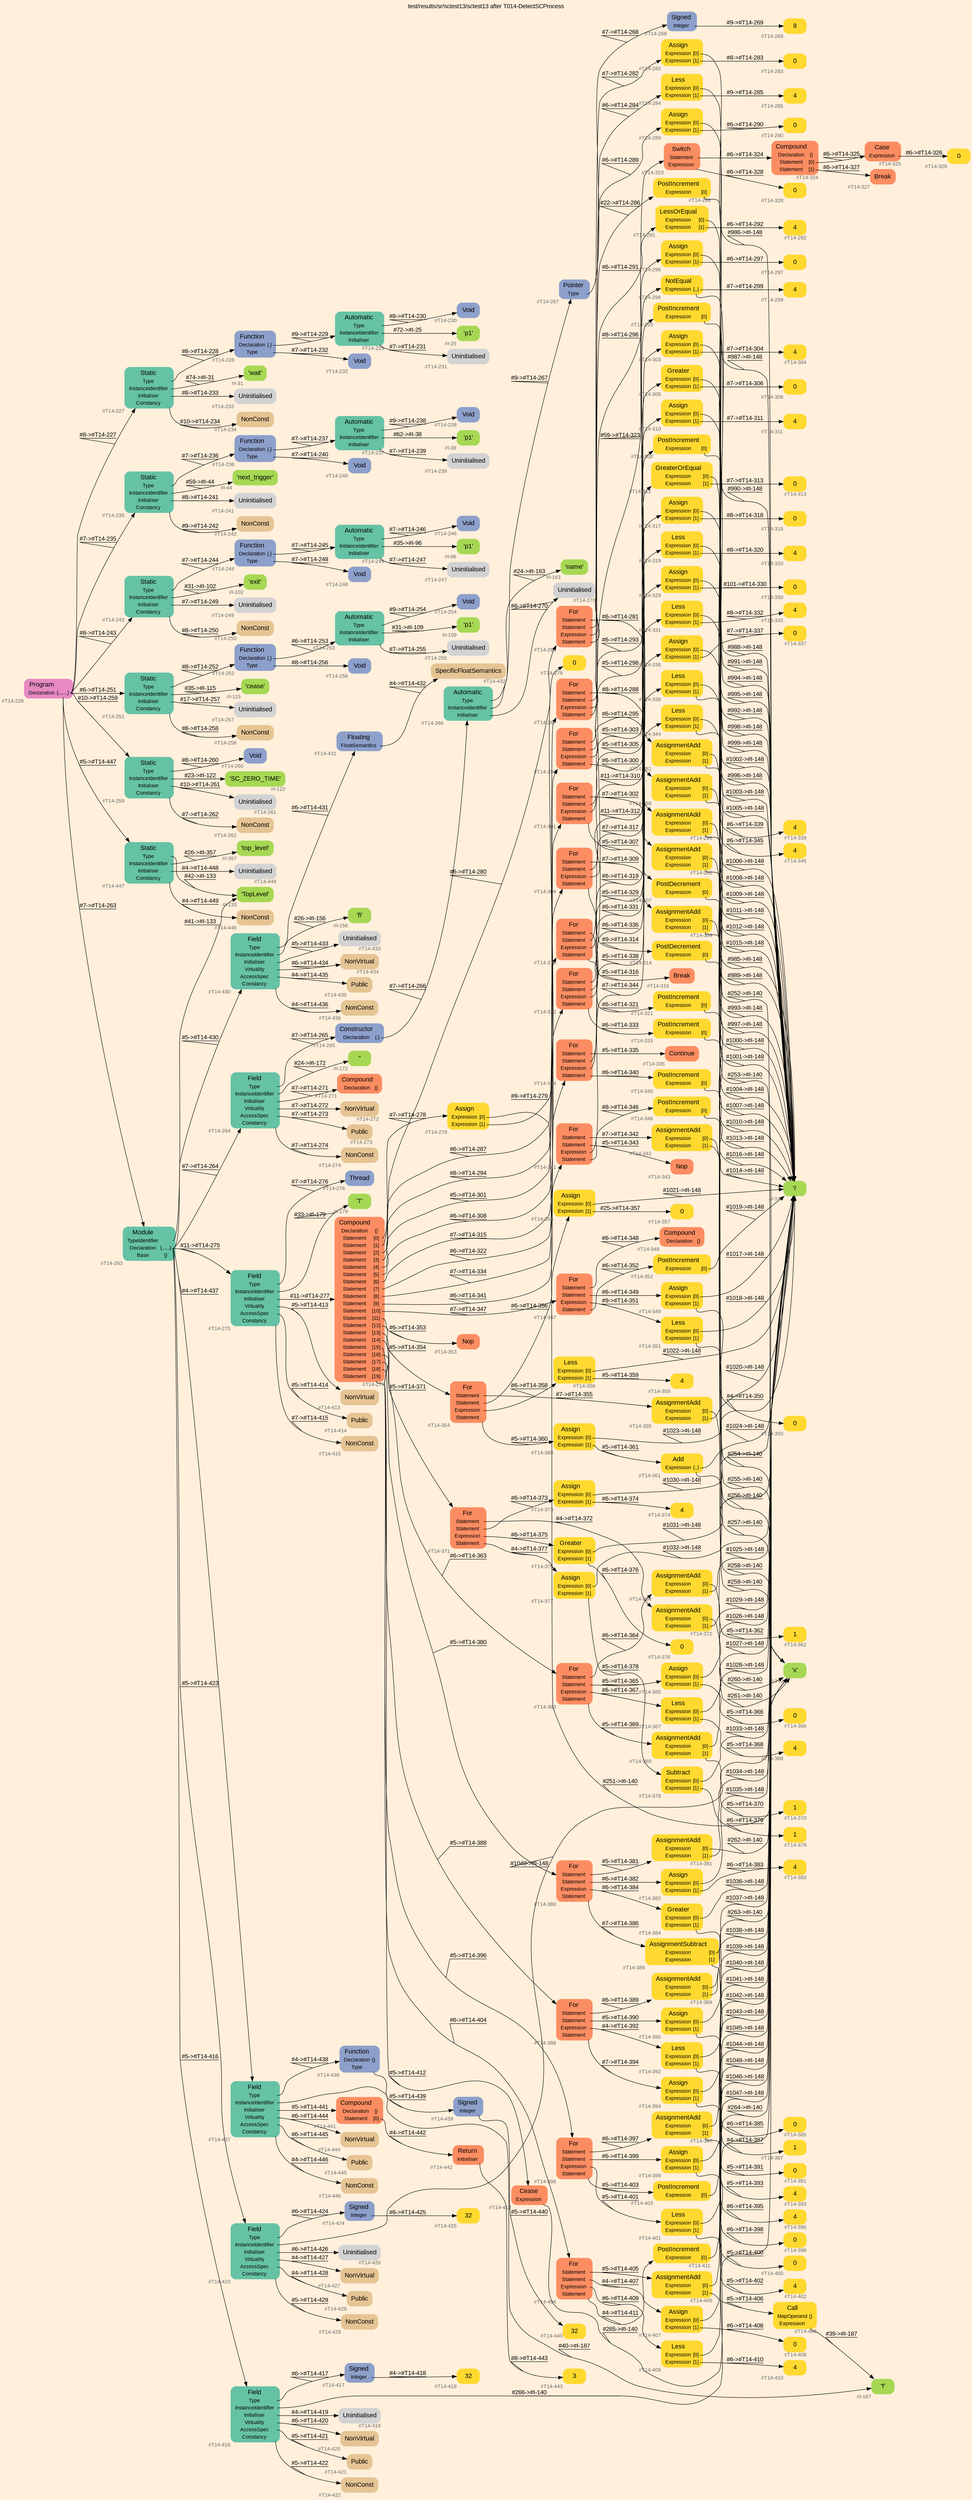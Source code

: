 digraph "test/results/sr/sctest13/sctest13 after T014-DetectSCProcess" {
label = "test/results/sr/sctest13/sctest13 after T014-DetectSCProcess"
labelloc = t
graph [
    rankdir = "LR"
    ranksep = 0.3
    bgcolor = antiquewhite1
    color = black
    fontcolor = black
    fontname = "Arial"
];
node [
    fontname = "Arial"
];
edge [
    fontname = "Arial"
];

// -------------------- node figure --------------------
// -------- block #T14-226 ----------
"#T14-226" [
    fillcolor = "/set28/4"
    xlabel = "#T14-226"
    fontsize = "12"
    fontcolor = grey40
    shape = "plaintext"
    label = <<TABLE BORDER="0" CELLBORDER="0" CELLSPACING="0">
     <TR><TD><FONT COLOR="black" POINT-SIZE="15">Program</FONT></TD></TR>
     <TR><TD><FONT COLOR="black" POINT-SIZE="12">Declaration</FONT></TD><TD PORT="port0"><FONT COLOR="black" POINT-SIZE="12">{.......}</FONT></TD></TR>
    </TABLE>>
    style = "rounded,filled"
];

// -------- block #T14-227 ----------
"#T14-227" [
    fillcolor = "/set28/1"
    xlabel = "#T14-227"
    fontsize = "12"
    fontcolor = grey40
    shape = "plaintext"
    label = <<TABLE BORDER="0" CELLBORDER="0" CELLSPACING="0">
     <TR><TD><FONT COLOR="black" POINT-SIZE="15">Static</FONT></TD></TR>
     <TR><TD><FONT COLOR="black" POINT-SIZE="12">Type</FONT></TD><TD PORT="port0"></TD></TR>
     <TR><TD><FONT COLOR="black" POINT-SIZE="12">InstanceIdentifier</FONT></TD><TD PORT="port1"></TD></TR>
     <TR><TD><FONT COLOR="black" POINT-SIZE="12">Initialiser</FONT></TD><TD PORT="port2"></TD></TR>
     <TR><TD><FONT COLOR="black" POINT-SIZE="12">Constancy</FONT></TD><TD PORT="port3"></TD></TR>
    </TABLE>>
    style = "rounded,filled"
];

// -------- block #T14-228 ----------
"#T14-228" [
    fillcolor = "/set28/3"
    xlabel = "#T14-228"
    fontsize = "12"
    fontcolor = grey40
    shape = "plaintext"
    label = <<TABLE BORDER="0" CELLBORDER="0" CELLSPACING="0">
     <TR><TD><FONT COLOR="black" POINT-SIZE="15">Function</FONT></TD></TR>
     <TR><TD><FONT COLOR="black" POINT-SIZE="12">Declaration</FONT></TD><TD PORT="port0"><FONT COLOR="black" POINT-SIZE="12">{.}</FONT></TD></TR>
     <TR><TD><FONT COLOR="black" POINT-SIZE="12">Type</FONT></TD><TD PORT="port1"></TD></TR>
    </TABLE>>
    style = "rounded,filled"
];

// -------- block #T14-229 ----------
"#T14-229" [
    fillcolor = "/set28/1"
    xlabel = "#T14-229"
    fontsize = "12"
    fontcolor = grey40
    shape = "plaintext"
    label = <<TABLE BORDER="0" CELLBORDER="0" CELLSPACING="0">
     <TR><TD><FONT COLOR="black" POINT-SIZE="15">Automatic</FONT></TD></TR>
     <TR><TD><FONT COLOR="black" POINT-SIZE="12">Type</FONT></TD><TD PORT="port0"></TD></TR>
     <TR><TD><FONT COLOR="black" POINT-SIZE="12">InstanceIdentifier</FONT></TD><TD PORT="port1"></TD></TR>
     <TR><TD><FONT COLOR="black" POINT-SIZE="12">Initialiser</FONT></TD><TD PORT="port2"></TD></TR>
    </TABLE>>
    style = "rounded,filled"
];

// -------- block #T14-230 ----------
"#T14-230" [
    fillcolor = "/set28/3"
    xlabel = "#T14-230"
    fontsize = "12"
    fontcolor = grey40
    shape = "plaintext"
    label = <<TABLE BORDER="0" CELLBORDER="0" CELLSPACING="0">
     <TR><TD><FONT COLOR="black" POINT-SIZE="15">Void</FONT></TD></TR>
    </TABLE>>
    style = "rounded,filled"
];

// -------- block #I-25 ----------
"#I-25" [
    fillcolor = "/set28/5"
    xlabel = "#I-25"
    fontsize = "12"
    fontcolor = grey40
    shape = "plaintext"
    label = <<TABLE BORDER="0" CELLBORDER="0" CELLSPACING="0">
     <TR><TD><FONT COLOR="black" POINT-SIZE="15">'p1'</FONT></TD></TR>
    </TABLE>>
    style = "rounded,filled"
];

// -------- block #T14-231 ----------
"#T14-231" [
    xlabel = "#T14-231"
    fontsize = "12"
    fontcolor = grey40
    shape = "plaintext"
    label = <<TABLE BORDER="0" CELLBORDER="0" CELLSPACING="0">
     <TR><TD><FONT COLOR="black" POINT-SIZE="15">Uninitialised</FONT></TD></TR>
    </TABLE>>
    style = "rounded,filled"
];

// -------- block #T14-232 ----------
"#T14-232" [
    fillcolor = "/set28/3"
    xlabel = "#T14-232"
    fontsize = "12"
    fontcolor = grey40
    shape = "plaintext"
    label = <<TABLE BORDER="0" CELLBORDER="0" CELLSPACING="0">
     <TR><TD><FONT COLOR="black" POINT-SIZE="15">Void</FONT></TD></TR>
    </TABLE>>
    style = "rounded,filled"
];

// -------- block #I-31 ----------
"#I-31" [
    fillcolor = "/set28/5"
    xlabel = "#I-31"
    fontsize = "12"
    fontcolor = grey40
    shape = "plaintext"
    label = <<TABLE BORDER="0" CELLBORDER="0" CELLSPACING="0">
     <TR><TD><FONT COLOR="black" POINT-SIZE="15">'wait'</FONT></TD></TR>
    </TABLE>>
    style = "rounded,filled"
];

// -------- block #T14-233 ----------
"#T14-233" [
    xlabel = "#T14-233"
    fontsize = "12"
    fontcolor = grey40
    shape = "plaintext"
    label = <<TABLE BORDER="0" CELLBORDER="0" CELLSPACING="0">
     <TR><TD><FONT COLOR="black" POINT-SIZE="15">Uninitialised</FONT></TD></TR>
    </TABLE>>
    style = "rounded,filled"
];

// -------- block #T14-234 ----------
"#T14-234" [
    fillcolor = "/set28/7"
    xlabel = "#T14-234"
    fontsize = "12"
    fontcolor = grey40
    shape = "plaintext"
    label = <<TABLE BORDER="0" CELLBORDER="0" CELLSPACING="0">
     <TR><TD><FONT COLOR="black" POINT-SIZE="15">NonConst</FONT></TD></TR>
    </TABLE>>
    style = "rounded,filled"
];

// -------- block #T14-235 ----------
"#T14-235" [
    fillcolor = "/set28/1"
    xlabel = "#T14-235"
    fontsize = "12"
    fontcolor = grey40
    shape = "plaintext"
    label = <<TABLE BORDER="0" CELLBORDER="0" CELLSPACING="0">
     <TR><TD><FONT COLOR="black" POINT-SIZE="15">Static</FONT></TD></TR>
     <TR><TD><FONT COLOR="black" POINT-SIZE="12">Type</FONT></TD><TD PORT="port0"></TD></TR>
     <TR><TD><FONT COLOR="black" POINT-SIZE="12">InstanceIdentifier</FONT></TD><TD PORT="port1"></TD></TR>
     <TR><TD><FONT COLOR="black" POINT-SIZE="12">Initialiser</FONT></TD><TD PORT="port2"></TD></TR>
     <TR><TD><FONT COLOR="black" POINT-SIZE="12">Constancy</FONT></TD><TD PORT="port3"></TD></TR>
    </TABLE>>
    style = "rounded,filled"
];

// -------- block #T14-236 ----------
"#T14-236" [
    fillcolor = "/set28/3"
    xlabel = "#T14-236"
    fontsize = "12"
    fontcolor = grey40
    shape = "plaintext"
    label = <<TABLE BORDER="0" CELLBORDER="0" CELLSPACING="0">
     <TR><TD><FONT COLOR="black" POINT-SIZE="15">Function</FONT></TD></TR>
     <TR><TD><FONT COLOR="black" POINT-SIZE="12">Declaration</FONT></TD><TD PORT="port0"><FONT COLOR="black" POINT-SIZE="12">{.}</FONT></TD></TR>
     <TR><TD><FONT COLOR="black" POINT-SIZE="12">Type</FONT></TD><TD PORT="port1"></TD></TR>
    </TABLE>>
    style = "rounded,filled"
];

// -------- block #T14-237 ----------
"#T14-237" [
    fillcolor = "/set28/1"
    xlabel = "#T14-237"
    fontsize = "12"
    fontcolor = grey40
    shape = "plaintext"
    label = <<TABLE BORDER="0" CELLBORDER="0" CELLSPACING="0">
     <TR><TD><FONT COLOR="black" POINT-SIZE="15">Automatic</FONT></TD></TR>
     <TR><TD><FONT COLOR="black" POINT-SIZE="12">Type</FONT></TD><TD PORT="port0"></TD></TR>
     <TR><TD><FONT COLOR="black" POINT-SIZE="12">InstanceIdentifier</FONT></TD><TD PORT="port1"></TD></TR>
     <TR><TD><FONT COLOR="black" POINT-SIZE="12">Initialiser</FONT></TD><TD PORT="port2"></TD></TR>
    </TABLE>>
    style = "rounded,filled"
];

// -------- block #T14-238 ----------
"#T14-238" [
    fillcolor = "/set28/3"
    xlabel = "#T14-238"
    fontsize = "12"
    fontcolor = grey40
    shape = "plaintext"
    label = <<TABLE BORDER="0" CELLBORDER="0" CELLSPACING="0">
     <TR><TD><FONT COLOR="black" POINT-SIZE="15">Void</FONT></TD></TR>
    </TABLE>>
    style = "rounded,filled"
];

// -------- block #I-38 ----------
"#I-38" [
    fillcolor = "/set28/5"
    xlabel = "#I-38"
    fontsize = "12"
    fontcolor = grey40
    shape = "plaintext"
    label = <<TABLE BORDER="0" CELLBORDER="0" CELLSPACING="0">
     <TR><TD><FONT COLOR="black" POINT-SIZE="15">'p1'</FONT></TD></TR>
    </TABLE>>
    style = "rounded,filled"
];

// -------- block #T14-239 ----------
"#T14-239" [
    xlabel = "#T14-239"
    fontsize = "12"
    fontcolor = grey40
    shape = "plaintext"
    label = <<TABLE BORDER="0" CELLBORDER="0" CELLSPACING="0">
     <TR><TD><FONT COLOR="black" POINT-SIZE="15">Uninitialised</FONT></TD></TR>
    </TABLE>>
    style = "rounded,filled"
];

// -------- block #T14-240 ----------
"#T14-240" [
    fillcolor = "/set28/3"
    xlabel = "#T14-240"
    fontsize = "12"
    fontcolor = grey40
    shape = "plaintext"
    label = <<TABLE BORDER="0" CELLBORDER="0" CELLSPACING="0">
     <TR><TD><FONT COLOR="black" POINT-SIZE="15">Void</FONT></TD></TR>
    </TABLE>>
    style = "rounded,filled"
];

// -------- block #I-44 ----------
"#I-44" [
    fillcolor = "/set28/5"
    xlabel = "#I-44"
    fontsize = "12"
    fontcolor = grey40
    shape = "plaintext"
    label = <<TABLE BORDER="0" CELLBORDER="0" CELLSPACING="0">
     <TR><TD><FONT COLOR="black" POINT-SIZE="15">'next_trigger'</FONT></TD></TR>
    </TABLE>>
    style = "rounded,filled"
];

// -------- block #T14-241 ----------
"#T14-241" [
    xlabel = "#T14-241"
    fontsize = "12"
    fontcolor = grey40
    shape = "plaintext"
    label = <<TABLE BORDER="0" CELLBORDER="0" CELLSPACING="0">
     <TR><TD><FONT COLOR="black" POINT-SIZE="15">Uninitialised</FONT></TD></TR>
    </TABLE>>
    style = "rounded,filled"
];

// -------- block #T14-242 ----------
"#T14-242" [
    fillcolor = "/set28/7"
    xlabel = "#T14-242"
    fontsize = "12"
    fontcolor = grey40
    shape = "plaintext"
    label = <<TABLE BORDER="0" CELLBORDER="0" CELLSPACING="0">
     <TR><TD><FONT COLOR="black" POINT-SIZE="15">NonConst</FONT></TD></TR>
    </TABLE>>
    style = "rounded,filled"
];

// -------- block #T14-243 ----------
"#T14-243" [
    fillcolor = "/set28/1"
    xlabel = "#T14-243"
    fontsize = "12"
    fontcolor = grey40
    shape = "plaintext"
    label = <<TABLE BORDER="0" CELLBORDER="0" CELLSPACING="0">
     <TR><TD><FONT COLOR="black" POINT-SIZE="15">Static</FONT></TD></TR>
     <TR><TD><FONT COLOR="black" POINT-SIZE="12">Type</FONT></TD><TD PORT="port0"></TD></TR>
     <TR><TD><FONT COLOR="black" POINT-SIZE="12">InstanceIdentifier</FONT></TD><TD PORT="port1"></TD></TR>
     <TR><TD><FONT COLOR="black" POINT-SIZE="12">Initialiser</FONT></TD><TD PORT="port2"></TD></TR>
     <TR><TD><FONT COLOR="black" POINT-SIZE="12">Constancy</FONT></TD><TD PORT="port3"></TD></TR>
    </TABLE>>
    style = "rounded,filled"
];

// -------- block #T14-244 ----------
"#T14-244" [
    fillcolor = "/set28/3"
    xlabel = "#T14-244"
    fontsize = "12"
    fontcolor = grey40
    shape = "plaintext"
    label = <<TABLE BORDER="0" CELLBORDER="0" CELLSPACING="0">
     <TR><TD><FONT COLOR="black" POINT-SIZE="15">Function</FONT></TD></TR>
     <TR><TD><FONT COLOR="black" POINT-SIZE="12">Declaration</FONT></TD><TD PORT="port0"><FONT COLOR="black" POINT-SIZE="12">{.}</FONT></TD></TR>
     <TR><TD><FONT COLOR="black" POINT-SIZE="12">Type</FONT></TD><TD PORT="port1"></TD></TR>
    </TABLE>>
    style = "rounded,filled"
];

// -------- block #T14-245 ----------
"#T14-245" [
    fillcolor = "/set28/1"
    xlabel = "#T14-245"
    fontsize = "12"
    fontcolor = grey40
    shape = "plaintext"
    label = <<TABLE BORDER="0" CELLBORDER="0" CELLSPACING="0">
     <TR><TD><FONT COLOR="black" POINT-SIZE="15">Automatic</FONT></TD></TR>
     <TR><TD><FONT COLOR="black" POINT-SIZE="12">Type</FONT></TD><TD PORT="port0"></TD></TR>
     <TR><TD><FONT COLOR="black" POINT-SIZE="12">InstanceIdentifier</FONT></TD><TD PORT="port1"></TD></TR>
     <TR><TD><FONT COLOR="black" POINT-SIZE="12">Initialiser</FONT></TD><TD PORT="port2"></TD></TR>
    </TABLE>>
    style = "rounded,filled"
];

// -------- block #T14-246 ----------
"#T14-246" [
    fillcolor = "/set28/3"
    xlabel = "#T14-246"
    fontsize = "12"
    fontcolor = grey40
    shape = "plaintext"
    label = <<TABLE BORDER="0" CELLBORDER="0" CELLSPACING="0">
     <TR><TD><FONT COLOR="black" POINT-SIZE="15">Void</FONT></TD></TR>
    </TABLE>>
    style = "rounded,filled"
];

// -------- block #I-96 ----------
"#I-96" [
    fillcolor = "/set28/5"
    xlabel = "#I-96"
    fontsize = "12"
    fontcolor = grey40
    shape = "plaintext"
    label = <<TABLE BORDER="0" CELLBORDER="0" CELLSPACING="0">
     <TR><TD><FONT COLOR="black" POINT-SIZE="15">'p1'</FONT></TD></TR>
    </TABLE>>
    style = "rounded,filled"
];

// -------- block #T14-247 ----------
"#T14-247" [
    xlabel = "#T14-247"
    fontsize = "12"
    fontcolor = grey40
    shape = "plaintext"
    label = <<TABLE BORDER="0" CELLBORDER="0" CELLSPACING="0">
     <TR><TD><FONT COLOR="black" POINT-SIZE="15">Uninitialised</FONT></TD></TR>
    </TABLE>>
    style = "rounded,filled"
];

// -------- block #T14-248 ----------
"#T14-248" [
    fillcolor = "/set28/3"
    xlabel = "#T14-248"
    fontsize = "12"
    fontcolor = grey40
    shape = "plaintext"
    label = <<TABLE BORDER="0" CELLBORDER="0" CELLSPACING="0">
     <TR><TD><FONT COLOR="black" POINT-SIZE="15">Void</FONT></TD></TR>
    </TABLE>>
    style = "rounded,filled"
];

// -------- block #I-102 ----------
"#I-102" [
    fillcolor = "/set28/5"
    xlabel = "#I-102"
    fontsize = "12"
    fontcolor = grey40
    shape = "plaintext"
    label = <<TABLE BORDER="0" CELLBORDER="0" CELLSPACING="0">
     <TR><TD><FONT COLOR="black" POINT-SIZE="15">'exit'</FONT></TD></TR>
    </TABLE>>
    style = "rounded,filled"
];

// -------- block #T14-249 ----------
"#T14-249" [
    xlabel = "#T14-249"
    fontsize = "12"
    fontcolor = grey40
    shape = "plaintext"
    label = <<TABLE BORDER="0" CELLBORDER="0" CELLSPACING="0">
     <TR><TD><FONT COLOR="black" POINT-SIZE="15">Uninitialised</FONT></TD></TR>
    </TABLE>>
    style = "rounded,filled"
];

// -------- block #T14-250 ----------
"#T14-250" [
    fillcolor = "/set28/7"
    xlabel = "#T14-250"
    fontsize = "12"
    fontcolor = grey40
    shape = "plaintext"
    label = <<TABLE BORDER="0" CELLBORDER="0" CELLSPACING="0">
     <TR><TD><FONT COLOR="black" POINT-SIZE="15">NonConst</FONT></TD></TR>
    </TABLE>>
    style = "rounded,filled"
];

// -------- block #T14-251 ----------
"#T14-251" [
    fillcolor = "/set28/1"
    xlabel = "#T14-251"
    fontsize = "12"
    fontcolor = grey40
    shape = "plaintext"
    label = <<TABLE BORDER="0" CELLBORDER="0" CELLSPACING="0">
     <TR><TD><FONT COLOR="black" POINT-SIZE="15">Static</FONT></TD></TR>
     <TR><TD><FONT COLOR="black" POINT-SIZE="12">Type</FONT></TD><TD PORT="port0"></TD></TR>
     <TR><TD><FONT COLOR="black" POINT-SIZE="12">InstanceIdentifier</FONT></TD><TD PORT="port1"></TD></TR>
     <TR><TD><FONT COLOR="black" POINT-SIZE="12">Initialiser</FONT></TD><TD PORT="port2"></TD></TR>
     <TR><TD><FONT COLOR="black" POINT-SIZE="12">Constancy</FONT></TD><TD PORT="port3"></TD></TR>
    </TABLE>>
    style = "rounded,filled"
];

// -------- block #T14-252 ----------
"#T14-252" [
    fillcolor = "/set28/3"
    xlabel = "#T14-252"
    fontsize = "12"
    fontcolor = grey40
    shape = "plaintext"
    label = <<TABLE BORDER="0" CELLBORDER="0" CELLSPACING="0">
     <TR><TD><FONT COLOR="black" POINT-SIZE="15">Function</FONT></TD></TR>
     <TR><TD><FONT COLOR="black" POINT-SIZE="12">Declaration</FONT></TD><TD PORT="port0"><FONT COLOR="black" POINT-SIZE="12">{.}</FONT></TD></TR>
     <TR><TD><FONT COLOR="black" POINT-SIZE="12">Type</FONT></TD><TD PORT="port1"></TD></TR>
    </TABLE>>
    style = "rounded,filled"
];

// -------- block #T14-253 ----------
"#T14-253" [
    fillcolor = "/set28/1"
    xlabel = "#T14-253"
    fontsize = "12"
    fontcolor = grey40
    shape = "plaintext"
    label = <<TABLE BORDER="0" CELLBORDER="0" CELLSPACING="0">
     <TR><TD><FONT COLOR="black" POINT-SIZE="15">Automatic</FONT></TD></TR>
     <TR><TD><FONT COLOR="black" POINT-SIZE="12">Type</FONT></TD><TD PORT="port0"></TD></TR>
     <TR><TD><FONT COLOR="black" POINT-SIZE="12">InstanceIdentifier</FONT></TD><TD PORT="port1"></TD></TR>
     <TR><TD><FONT COLOR="black" POINT-SIZE="12">Initialiser</FONT></TD><TD PORT="port2"></TD></TR>
    </TABLE>>
    style = "rounded,filled"
];

// -------- block #T14-254 ----------
"#T14-254" [
    fillcolor = "/set28/3"
    xlabel = "#T14-254"
    fontsize = "12"
    fontcolor = grey40
    shape = "plaintext"
    label = <<TABLE BORDER="0" CELLBORDER="0" CELLSPACING="0">
     <TR><TD><FONT COLOR="black" POINT-SIZE="15">Void</FONT></TD></TR>
    </TABLE>>
    style = "rounded,filled"
];

// -------- block #I-109 ----------
"#I-109" [
    fillcolor = "/set28/5"
    xlabel = "#I-109"
    fontsize = "12"
    fontcolor = grey40
    shape = "plaintext"
    label = <<TABLE BORDER="0" CELLBORDER="0" CELLSPACING="0">
     <TR><TD><FONT COLOR="black" POINT-SIZE="15">'p1'</FONT></TD></TR>
    </TABLE>>
    style = "rounded,filled"
];

// -------- block #T14-255 ----------
"#T14-255" [
    xlabel = "#T14-255"
    fontsize = "12"
    fontcolor = grey40
    shape = "plaintext"
    label = <<TABLE BORDER="0" CELLBORDER="0" CELLSPACING="0">
     <TR><TD><FONT COLOR="black" POINT-SIZE="15">Uninitialised</FONT></TD></TR>
    </TABLE>>
    style = "rounded,filled"
];

// -------- block #T14-256 ----------
"#T14-256" [
    fillcolor = "/set28/3"
    xlabel = "#T14-256"
    fontsize = "12"
    fontcolor = grey40
    shape = "plaintext"
    label = <<TABLE BORDER="0" CELLBORDER="0" CELLSPACING="0">
     <TR><TD><FONT COLOR="black" POINT-SIZE="15">Void</FONT></TD></TR>
    </TABLE>>
    style = "rounded,filled"
];

// -------- block #I-115 ----------
"#I-115" [
    fillcolor = "/set28/5"
    xlabel = "#I-115"
    fontsize = "12"
    fontcolor = grey40
    shape = "plaintext"
    label = <<TABLE BORDER="0" CELLBORDER="0" CELLSPACING="0">
     <TR><TD><FONT COLOR="black" POINT-SIZE="15">'cease'</FONT></TD></TR>
    </TABLE>>
    style = "rounded,filled"
];

// -------- block #T14-257 ----------
"#T14-257" [
    xlabel = "#T14-257"
    fontsize = "12"
    fontcolor = grey40
    shape = "plaintext"
    label = <<TABLE BORDER="0" CELLBORDER="0" CELLSPACING="0">
     <TR><TD><FONT COLOR="black" POINT-SIZE="15">Uninitialised</FONT></TD></TR>
    </TABLE>>
    style = "rounded,filled"
];

// -------- block #T14-258 ----------
"#T14-258" [
    fillcolor = "/set28/7"
    xlabel = "#T14-258"
    fontsize = "12"
    fontcolor = grey40
    shape = "plaintext"
    label = <<TABLE BORDER="0" CELLBORDER="0" CELLSPACING="0">
     <TR><TD><FONT COLOR="black" POINT-SIZE="15">NonConst</FONT></TD></TR>
    </TABLE>>
    style = "rounded,filled"
];

// -------- block #T14-259 ----------
"#T14-259" [
    fillcolor = "/set28/1"
    xlabel = "#T14-259"
    fontsize = "12"
    fontcolor = grey40
    shape = "plaintext"
    label = <<TABLE BORDER="0" CELLBORDER="0" CELLSPACING="0">
     <TR><TD><FONT COLOR="black" POINT-SIZE="15">Static</FONT></TD></TR>
     <TR><TD><FONT COLOR="black" POINT-SIZE="12">Type</FONT></TD><TD PORT="port0"></TD></TR>
     <TR><TD><FONT COLOR="black" POINT-SIZE="12">InstanceIdentifier</FONT></TD><TD PORT="port1"></TD></TR>
     <TR><TD><FONT COLOR="black" POINT-SIZE="12">Initialiser</FONT></TD><TD PORT="port2"></TD></TR>
     <TR><TD><FONT COLOR="black" POINT-SIZE="12">Constancy</FONT></TD><TD PORT="port3"></TD></TR>
    </TABLE>>
    style = "rounded,filled"
];

// -------- block #T14-260 ----------
"#T14-260" [
    fillcolor = "/set28/3"
    xlabel = "#T14-260"
    fontsize = "12"
    fontcolor = grey40
    shape = "plaintext"
    label = <<TABLE BORDER="0" CELLBORDER="0" CELLSPACING="0">
     <TR><TD><FONT COLOR="black" POINT-SIZE="15">Void</FONT></TD></TR>
    </TABLE>>
    style = "rounded,filled"
];

// -------- block #I-122 ----------
"#I-122" [
    fillcolor = "/set28/5"
    xlabel = "#I-122"
    fontsize = "12"
    fontcolor = grey40
    shape = "plaintext"
    label = <<TABLE BORDER="0" CELLBORDER="0" CELLSPACING="0">
     <TR><TD><FONT COLOR="black" POINT-SIZE="15">'SC_ZERO_TIME'</FONT></TD></TR>
    </TABLE>>
    style = "rounded,filled"
];

// -------- block #T14-261 ----------
"#T14-261" [
    xlabel = "#T14-261"
    fontsize = "12"
    fontcolor = grey40
    shape = "plaintext"
    label = <<TABLE BORDER="0" CELLBORDER="0" CELLSPACING="0">
     <TR><TD><FONT COLOR="black" POINT-SIZE="15">Uninitialised</FONT></TD></TR>
    </TABLE>>
    style = "rounded,filled"
];

// -------- block #T14-262 ----------
"#T14-262" [
    fillcolor = "/set28/7"
    xlabel = "#T14-262"
    fontsize = "12"
    fontcolor = grey40
    shape = "plaintext"
    label = <<TABLE BORDER="0" CELLBORDER="0" CELLSPACING="0">
     <TR><TD><FONT COLOR="black" POINT-SIZE="15">NonConst</FONT></TD></TR>
    </TABLE>>
    style = "rounded,filled"
];

// -------- block #T14-263 ----------
"#T14-263" [
    fillcolor = "/set28/1"
    xlabel = "#T14-263"
    fontsize = "12"
    fontcolor = grey40
    shape = "plaintext"
    label = <<TABLE BORDER="0" CELLBORDER="0" CELLSPACING="0">
     <TR><TD><FONT COLOR="black" POINT-SIZE="15">Module</FONT></TD></TR>
     <TR><TD><FONT COLOR="black" POINT-SIZE="12">TypeIdentifier</FONT></TD><TD PORT="port0"></TD></TR>
     <TR><TD><FONT COLOR="black" POINT-SIZE="12">Declaration</FONT></TD><TD PORT="port1"><FONT COLOR="black" POINT-SIZE="12">{......}</FONT></TD></TR>
     <TR><TD><FONT COLOR="black" POINT-SIZE="12">Base</FONT></TD><TD PORT="port2"><FONT COLOR="black" POINT-SIZE="12">{}</FONT></TD></TR>
    </TABLE>>
    style = "rounded,filled"
];

// -------- block #I-133 ----------
"#I-133" [
    fillcolor = "/set28/5"
    xlabel = "#I-133"
    fontsize = "12"
    fontcolor = grey40
    shape = "plaintext"
    label = <<TABLE BORDER="0" CELLBORDER="0" CELLSPACING="0">
     <TR><TD><FONT COLOR="black" POINT-SIZE="15">'TopLevel'</FONT></TD></TR>
    </TABLE>>
    style = "rounded,filled"
];

// -------- block #T14-264 ----------
"#T14-264" [
    fillcolor = "/set28/1"
    xlabel = "#T14-264"
    fontsize = "12"
    fontcolor = grey40
    shape = "plaintext"
    label = <<TABLE BORDER="0" CELLBORDER="0" CELLSPACING="0">
     <TR><TD><FONT COLOR="black" POINT-SIZE="15">Field</FONT></TD></TR>
     <TR><TD><FONT COLOR="black" POINT-SIZE="12">Type</FONT></TD><TD PORT="port0"></TD></TR>
     <TR><TD><FONT COLOR="black" POINT-SIZE="12">InstanceIdentifier</FONT></TD><TD PORT="port1"></TD></TR>
     <TR><TD><FONT COLOR="black" POINT-SIZE="12">Initialiser</FONT></TD><TD PORT="port2"></TD></TR>
     <TR><TD><FONT COLOR="black" POINT-SIZE="12">Virtuality</FONT></TD><TD PORT="port3"></TD></TR>
     <TR><TD><FONT COLOR="black" POINT-SIZE="12">AccessSpec</FONT></TD><TD PORT="port4"></TD></TR>
     <TR><TD><FONT COLOR="black" POINT-SIZE="12">Constancy</FONT></TD><TD PORT="port5"></TD></TR>
    </TABLE>>
    style = "rounded,filled"
];

// -------- block #T14-265 ----------
"#T14-265" [
    fillcolor = "/set28/3"
    xlabel = "#T14-265"
    fontsize = "12"
    fontcolor = grey40
    shape = "plaintext"
    label = <<TABLE BORDER="0" CELLBORDER="0" CELLSPACING="0">
     <TR><TD><FONT COLOR="black" POINT-SIZE="15">Constructor</FONT></TD></TR>
     <TR><TD><FONT COLOR="black" POINT-SIZE="12">Declaration</FONT></TD><TD PORT="port0"><FONT COLOR="black" POINT-SIZE="12">{.}</FONT></TD></TR>
    </TABLE>>
    style = "rounded,filled"
];

// -------- block #T14-266 ----------
"#T14-266" [
    fillcolor = "/set28/1"
    xlabel = "#T14-266"
    fontsize = "12"
    fontcolor = grey40
    shape = "plaintext"
    label = <<TABLE BORDER="0" CELLBORDER="0" CELLSPACING="0">
     <TR><TD><FONT COLOR="black" POINT-SIZE="15">Automatic</FONT></TD></TR>
     <TR><TD><FONT COLOR="black" POINT-SIZE="12">Type</FONT></TD><TD PORT="port0"></TD></TR>
     <TR><TD><FONT COLOR="black" POINT-SIZE="12">InstanceIdentifier</FONT></TD><TD PORT="port1"></TD></TR>
     <TR><TD><FONT COLOR="black" POINT-SIZE="12">Initialiser</FONT></TD><TD PORT="port2"></TD></TR>
    </TABLE>>
    style = "rounded,filled"
];

// -------- block #T14-267 ----------
"#T14-267" [
    fillcolor = "/set28/3"
    xlabel = "#T14-267"
    fontsize = "12"
    fontcolor = grey40
    shape = "plaintext"
    label = <<TABLE BORDER="0" CELLBORDER="0" CELLSPACING="0">
     <TR><TD><FONT COLOR="black" POINT-SIZE="15">Pointer</FONT></TD></TR>
     <TR><TD><FONT COLOR="black" POINT-SIZE="12">Type</FONT></TD><TD PORT="port0"></TD></TR>
    </TABLE>>
    style = "rounded,filled"
];

// -------- block #T14-268 ----------
"#T14-268" [
    fillcolor = "/set28/3"
    xlabel = "#T14-268"
    fontsize = "12"
    fontcolor = grey40
    shape = "plaintext"
    label = <<TABLE BORDER="0" CELLBORDER="0" CELLSPACING="0">
     <TR><TD><FONT COLOR="black" POINT-SIZE="15">Signed</FONT></TD></TR>
     <TR><TD><FONT COLOR="black" POINT-SIZE="12">Integer</FONT></TD><TD PORT="port0"></TD></TR>
    </TABLE>>
    style = "rounded,filled"
];

// -------- block #T14-269 ----------
"#T14-269" [
    fillcolor = "/set28/6"
    xlabel = "#T14-269"
    fontsize = "12"
    fontcolor = grey40
    shape = "plaintext"
    label = <<TABLE BORDER="0" CELLBORDER="0" CELLSPACING="0">
     <TR><TD><FONT COLOR="black" POINT-SIZE="15">8</FONT></TD></TR>
    </TABLE>>
    style = "rounded,filled"
];

// -------- block #I-163 ----------
"#I-163" [
    fillcolor = "/set28/5"
    xlabel = "#I-163"
    fontsize = "12"
    fontcolor = grey40
    shape = "plaintext"
    label = <<TABLE BORDER="0" CELLBORDER="0" CELLSPACING="0">
     <TR><TD><FONT COLOR="black" POINT-SIZE="15">'name'</FONT></TD></TR>
    </TABLE>>
    style = "rounded,filled"
];

// -------- block #T14-270 ----------
"#T14-270" [
    xlabel = "#T14-270"
    fontsize = "12"
    fontcolor = grey40
    shape = "plaintext"
    label = <<TABLE BORDER="0" CELLBORDER="0" CELLSPACING="0">
     <TR><TD><FONT COLOR="black" POINT-SIZE="15">Uninitialised</FONT></TD></TR>
    </TABLE>>
    style = "rounded,filled"
];

// -------- block #I-172 ----------
"#I-172" [
    fillcolor = "/set28/5"
    xlabel = "#I-172"
    fontsize = "12"
    fontcolor = grey40
    shape = "plaintext"
    label = <<TABLE BORDER="0" CELLBORDER="0" CELLSPACING="0">
     <TR><TD><FONT COLOR="black" POINT-SIZE="15">''</FONT></TD></TR>
    </TABLE>>
    style = "rounded,filled"
];

// -------- block #T14-271 ----------
"#T14-271" [
    fillcolor = "/set28/2"
    xlabel = "#T14-271"
    fontsize = "12"
    fontcolor = grey40
    shape = "plaintext"
    label = <<TABLE BORDER="0" CELLBORDER="0" CELLSPACING="0">
     <TR><TD><FONT COLOR="black" POINT-SIZE="15">Compound</FONT></TD></TR>
     <TR><TD><FONT COLOR="black" POINT-SIZE="12">Declaration</FONT></TD><TD PORT="port0"><FONT COLOR="black" POINT-SIZE="12">{}</FONT></TD></TR>
    </TABLE>>
    style = "rounded,filled"
];

// -------- block #T14-272 ----------
"#T14-272" [
    fillcolor = "/set28/7"
    xlabel = "#T14-272"
    fontsize = "12"
    fontcolor = grey40
    shape = "plaintext"
    label = <<TABLE BORDER="0" CELLBORDER="0" CELLSPACING="0">
     <TR><TD><FONT COLOR="black" POINT-SIZE="15">NonVirtual</FONT></TD></TR>
    </TABLE>>
    style = "rounded,filled"
];

// -------- block #T14-273 ----------
"#T14-273" [
    fillcolor = "/set28/7"
    xlabel = "#T14-273"
    fontsize = "12"
    fontcolor = grey40
    shape = "plaintext"
    label = <<TABLE BORDER="0" CELLBORDER="0" CELLSPACING="0">
     <TR><TD><FONT COLOR="black" POINT-SIZE="15">Public</FONT></TD></TR>
    </TABLE>>
    style = "rounded,filled"
];

// -------- block #T14-274 ----------
"#T14-274" [
    fillcolor = "/set28/7"
    xlabel = "#T14-274"
    fontsize = "12"
    fontcolor = grey40
    shape = "plaintext"
    label = <<TABLE BORDER="0" CELLBORDER="0" CELLSPACING="0">
     <TR><TD><FONT COLOR="black" POINT-SIZE="15">NonConst</FONT></TD></TR>
    </TABLE>>
    style = "rounded,filled"
];

// -------- block #T14-275 ----------
"#T14-275" [
    fillcolor = "/set28/1"
    xlabel = "#T14-275"
    fontsize = "12"
    fontcolor = grey40
    shape = "plaintext"
    label = <<TABLE BORDER="0" CELLBORDER="0" CELLSPACING="0">
     <TR><TD><FONT COLOR="black" POINT-SIZE="15">Field</FONT></TD></TR>
     <TR><TD><FONT COLOR="black" POINT-SIZE="12">Type</FONT></TD><TD PORT="port0"></TD></TR>
     <TR><TD><FONT COLOR="black" POINT-SIZE="12">InstanceIdentifier</FONT></TD><TD PORT="port1"></TD></TR>
     <TR><TD><FONT COLOR="black" POINT-SIZE="12">Initialiser</FONT></TD><TD PORT="port2"></TD></TR>
     <TR><TD><FONT COLOR="black" POINT-SIZE="12">Virtuality</FONT></TD><TD PORT="port3"></TD></TR>
     <TR><TD><FONT COLOR="black" POINT-SIZE="12">AccessSpec</FONT></TD><TD PORT="port4"></TD></TR>
     <TR><TD><FONT COLOR="black" POINT-SIZE="12">Constancy</FONT></TD><TD PORT="port5"></TD></TR>
    </TABLE>>
    style = "rounded,filled"
];

// -------- block #T14-276 ----------
"#T14-276" [
    fillcolor = "/set28/3"
    xlabel = "#T14-276"
    fontsize = "12"
    fontcolor = grey40
    shape = "plaintext"
    label = <<TABLE BORDER="0" CELLBORDER="0" CELLSPACING="0">
     <TR><TD><FONT COLOR="black" POINT-SIZE="15">Thread</FONT></TD></TR>
    </TABLE>>
    style = "rounded,filled"
];

// -------- block #I-179 ----------
"#I-179" [
    fillcolor = "/set28/5"
    xlabel = "#I-179"
    fontsize = "12"
    fontcolor = grey40
    shape = "plaintext"
    label = <<TABLE BORDER="0" CELLBORDER="0" CELLSPACING="0">
     <TR><TD><FONT COLOR="black" POINT-SIZE="15">'T'</FONT></TD></TR>
    </TABLE>>
    style = "rounded,filled"
];

// -------- block #T14-277 ----------
"#T14-277" [
    fillcolor = "/set28/2"
    xlabel = "#T14-277"
    fontsize = "12"
    fontcolor = grey40
    shape = "plaintext"
    label = <<TABLE BORDER="0" CELLBORDER="0" CELLSPACING="0">
     <TR><TD><FONT COLOR="black" POINT-SIZE="15">Compound</FONT></TD></TR>
     <TR><TD><FONT COLOR="black" POINT-SIZE="12">Declaration</FONT></TD><TD PORT="port0"><FONT COLOR="black" POINT-SIZE="12">{}</FONT></TD></TR>
     <TR><TD><FONT COLOR="black" POINT-SIZE="12">Statement</FONT></TD><TD PORT="port1"><FONT COLOR="black" POINT-SIZE="12">[0]</FONT></TD></TR>
     <TR><TD><FONT COLOR="black" POINT-SIZE="12">Statement</FONT></TD><TD PORT="port2"><FONT COLOR="black" POINT-SIZE="12">[1]</FONT></TD></TR>
     <TR><TD><FONT COLOR="black" POINT-SIZE="12">Statement</FONT></TD><TD PORT="port3"><FONT COLOR="black" POINT-SIZE="12">[2]</FONT></TD></TR>
     <TR><TD><FONT COLOR="black" POINT-SIZE="12">Statement</FONT></TD><TD PORT="port4"><FONT COLOR="black" POINT-SIZE="12">[3]</FONT></TD></TR>
     <TR><TD><FONT COLOR="black" POINT-SIZE="12">Statement</FONT></TD><TD PORT="port5"><FONT COLOR="black" POINT-SIZE="12">[4]</FONT></TD></TR>
     <TR><TD><FONT COLOR="black" POINT-SIZE="12">Statement</FONT></TD><TD PORT="port6"><FONT COLOR="black" POINT-SIZE="12">[5]</FONT></TD></TR>
     <TR><TD><FONT COLOR="black" POINT-SIZE="12">Statement</FONT></TD><TD PORT="port7"><FONT COLOR="black" POINT-SIZE="12">[6]</FONT></TD></TR>
     <TR><TD><FONT COLOR="black" POINT-SIZE="12">Statement</FONT></TD><TD PORT="port8"><FONT COLOR="black" POINT-SIZE="12">[7]</FONT></TD></TR>
     <TR><TD><FONT COLOR="black" POINT-SIZE="12">Statement</FONT></TD><TD PORT="port9"><FONT COLOR="black" POINT-SIZE="12">[8]</FONT></TD></TR>
     <TR><TD><FONT COLOR="black" POINT-SIZE="12">Statement</FONT></TD><TD PORT="port10"><FONT COLOR="black" POINT-SIZE="12">[9]</FONT></TD></TR>
     <TR><TD><FONT COLOR="black" POINT-SIZE="12">Statement</FONT></TD><TD PORT="port11"><FONT COLOR="black" POINT-SIZE="12">[10]</FONT></TD></TR>
     <TR><TD><FONT COLOR="black" POINT-SIZE="12">Statement</FONT></TD><TD PORT="port12"><FONT COLOR="black" POINT-SIZE="12">[11]</FONT></TD></TR>
     <TR><TD><FONT COLOR="black" POINT-SIZE="12">Statement</FONT></TD><TD PORT="port13"><FONT COLOR="black" POINT-SIZE="12">[12]</FONT></TD></TR>
     <TR><TD><FONT COLOR="black" POINT-SIZE="12">Statement</FONT></TD><TD PORT="port14"><FONT COLOR="black" POINT-SIZE="12">[13]</FONT></TD></TR>
     <TR><TD><FONT COLOR="black" POINT-SIZE="12">Statement</FONT></TD><TD PORT="port15"><FONT COLOR="black" POINT-SIZE="12">[14]</FONT></TD></TR>
     <TR><TD><FONT COLOR="black" POINT-SIZE="12">Statement</FONT></TD><TD PORT="port16"><FONT COLOR="black" POINT-SIZE="12">[15]</FONT></TD></TR>
     <TR><TD><FONT COLOR="black" POINT-SIZE="12">Statement</FONT></TD><TD PORT="port17"><FONT COLOR="black" POINT-SIZE="12">[16]</FONT></TD></TR>
     <TR><TD><FONT COLOR="black" POINT-SIZE="12">Statement</FONT></TD><TD PORT="port18"><FONT COLOR="black" POINT-SIZE="12">[17]</FONT></TD></TR>
     <TR><TD><FONT COLOR="black" POINT-SIZE="12">Statement</FONT></TD><TD PORT="port19"><FONT COLOR="black" POINT-SIZE="12">[18]</FONT></TD></TR>
     <TR><TD><FONT COLOR="black" POINT-SIZE="12">Statement</FONT></TD><TD PORT="port20"><FONT COLOR="black" POINT-SIZE="12">[19]</FONT></TD></TR>
    </TABLE>>
    style = "rounded,filled"
];

// -------- block #T14-278 ----------
"#T14-278" [
    fillcolor = "/set28/6"
    xlabel = "#T14-278"
    fontsize = "12"
    fontcolor = grey40
    shape = "plaintext"
    label = <<TABLE BORDER="0" CELLBORDER="0" CELLSPACING="0">
     <TR><TD><FONT COLOR="black" POINT-SIZE="15">Assign</FONT></TD></TR>
     <TR><TD><FONT COLOR="black" POINT-SIZE="12">Expression</FONT></TD><TD PORT="port0"><FONT COLOR="black" POINT-SIZE="12">[0]</FONT></TD></TR>
     <TR><TD><FONT COLOR="black" POINT-SIZE="12">Expression</FONT></TD><TD PORT="port1"><FONT COLOR="black" POINT-SIZE="12">[1]</FONT></TD></TR>
    </TABLE>>
    style = "rounded,filled"
];

// -------- block #I-140 ----------
"#I-140" [
    fillcolor = "/set28/5"
    xlabel = "#I-140"
    fontsize = "12"
    fontcolor = grey40
    shape = "plaintext"
    label = <<TABLE BORDER="0" CELLBORDER="0" CELLSPACING="0">
     <TR><TD><FONT COLOR="black" POINT-SIZE="15">'x'</FONT></TD></TR>
    </TABLE>>
    style = "rounded,filled"
];

// -------- block #T14-279 ----------
"#T14-279" [
    fillcolor = "/set28/6"
    xlabel = "#T14-279"
    fontsize = "12"
    fontcolor = grey40
    shape = "plaintext"
    label = <<TABLE BORDER="0" CELLBORDER="0" CELLSPACING="0">
     <TR><TD><FONT COLOR="black" POINT-SIZE="15">0</FONT></TD></TR>
    </TABLE>>
    style = "rounded,filled"
];

// -------- block #T14-280 ----------
"#T14-280" [
    fillcolor = "/set28/2"
    xlabel = "#T14-280"
    fontsize = "12"
    fontcolor = grey40
    shape = "plaintext"
    label = <<TABLE BORDER="0" CELLBORDER="0" CELLSPACING="0">
     <TR><TD><FONT COLOR="black" POINT-SIZE="15">For</FONT></TD></TR>
     <TR><TD><FONT COLOR="black" POINT-SIZE="12">Statement</FONT></TD><TD PORT="port0"></TD></TR>
     <TR><TD><FONT COLOR="black" POINT-SIZE="12">Statement</FONT></TD><TD PORT="port1"></TD></TR>
     <TR><TD><FONT COLOR="black" POINT-SIZE="12">Expression</FONT></TD><TD PORT="port2"></TD></TR>
     <TR><TD><FONT COLOR="black" POINT-SIZE="12">Statement</FONT></TD><TD PORT="port3"></TD></TR>
    </TABLE>>
    style = "rounded,filled"
];

// -------- block #T14-281 ----------
"#T14-281" [
    fillcolor = "/set28/6"
    xlabel = "#T14-281"
    fontsize = "12"
    fontcolor = grey40
    shape = "plaintext"
    label = <<TABLE BORDER="0" CELLBORDER="0" CELLSPACING="0">
     <TR><TD><FONT COLOR="black" POINT-SIZE="15">AssignmentAdd</FONT></TD></TR>
     <TR><TD><FONT COLOR="black" POINT-SIZE="12">Expression</FONT></TD><TD PORT="port0"><FONT COLOR="black" POINT-SIZE="12">[0]</FONT></TD></TR>
     <TR><TD><FONT COLOR="black" POINT-SIZE="12">Expression</FONT></TD><TD PORT="port1"><FONT COLOR="black" POINT-SIZE="12">[1]</FONT></TD></TR>
    </TABLE>>
    style = "rounded,filled"
];

// -------- block #I-148 ----------
"#I-148" [
    fillcolor = "/set28/5"
    xlabel = "#I-148"
    fontsize = "12"
    fontcolor = grey40
    shape = "plaintext"
    label = <<TABLE BORDER="0" CELLBORDER="0" CELLSPACING="0">
     <TR><TD><FONT COLOR="black" POINT-SIZE="15">'i'</FONT></TD></TR>
    </TABLE>>
    style = "rounded,filled"
];

// -------- block #T14-282 ----------
"#T14-282" [
    fillcolor = "/set28/6"
    xlabel = "#T14-282"
    fontsize = "12"
    fontcolor = grey40
    shape = "plaintext"
    label = <<TABLE BORDER="0" CELLBORDER="0" CELLSPACING="0">
     <TR><TD><FONT COLOR="black" POINT-SIZE="15">Assign</FONT></TD></TR>
     <TR><TD><FONT COLOR="black" POINT-SIZE="12">Expression</FONT></TD><TD PORT="port0"><FONT COLOR="black" POINT-SIZE="12">[0]</FONT></TD></TR>
     <TR><TD><FONT COLOR="black" POINT-SIZE="12">Expression</FONT></TD><TD PORT="port1"><FONT COLOR="black" POINT-SIZE="12">[1]</FONT></TD></TR>
    </TABLE>>
    style = "rounded,filled"
];

// -------- block #T14-283 ----------
"#T14-283" [
    fillcolor = "/set28/6"
    xlabel = "#T14-283"
    fontsize = "12"
    fontcolor = grey40
    shape = "plaintext"
    label = <<TABLE BORDER="0" CELLBORDER="0" CELLSPACING="0">
     <TR><TD><FONT COLOR="black" POINT-SIZE="15">0</FONT></TD></TR>
    </TABLE>>
    style = "rounded,filled"
];

// -------- block #T14-284 ----------
"#T14-284" [
    fillcolor = "/set28/6"
    xlabel = "#T14-284"
    fontsize = "12"
    fontcolor = grey40
    shape = "plaintext"
    label = <<TABLE BORDER="0" CELLBORDER="0" CELLSPACING="0">
     <TR><TD><FONT COLOR="black" POINT-SIZE="15">Less</FONT></TD></TR>
     <TR><TD><FONT COLOR="black" POINT-SIZE="12">Expression</FONT></TD><TD PORT="port0"><FONT COLOR="black" POINT-SIZE="12">[0]</FONT></TD></TR>
     <TR><TD><FONT COLOR="black" POINT-SIZE="12">Expression</FONT></TD><TD PORT="port1"><FONT COLOR="black" POINT-SIZE="12">[1]</FONT></TD></TR>
    </TABLE>>
    style = "rounded,filled"
];

// -------- block #T14-285 ----------
"#T14-285" [
    fillcolor = "/set28/6"
    xlabel = "#T14-285"
    fontsize = "12"
    fontcolor = grey40
    shape = "plaintext"
    label = <<TABLE BORDER="0" CELLBORDER="0" CELLSPACING="0">
     <TR><TD><FONT COLOR="black" POINT-SIZE="15">4</FONT></TD></TR>
    </TABLE>>
    style = "rounded,filled"
];

// -------- block #T14-286 ----------
"#T14-286" [
    fillcolor = "/set28/6"
    xlabel = "#T14-286"
    fontsize = "12"
    fontcolor = grey40
    shape = "plaintext"
    label = <<TABLE BORDER="0" CELLBORDER="0" CELLSPACING="0">
     <TR><TD><FONT COLOR="black" POINT-SIZE="15">PostIncrement</FONT></TD></TR>
     <TR><TD><FONT COLOR="black" POINT-SIZE="12">Expression</FONT></TD><TD PORT="port0"><FONT COLOR="black" POINT-SIZE="12">[0]</FONT></TD></TR>
    </TABLE>>
    style = "rounded,filled"
];

// -------- block #T14-287 ----------
"#T14-287" [
    fillcolor = "/set28/2"
    xlabel = "#T14-287"
    fontsize = "12"
    fontcolor = grey40
    shape = "plaintext"
    label = <<TABLE BORDER="0" CELLBORDER="0" CELLSPACING="0">
     <TR><TD><FONT COLOR="black" POINT-SIZE="15">For</FONT></TD></TR>
     <TR><TD><FONT COLOR="black" POINT-SIZE="12">Statement</FONT></TD><TD PORT="port0"></TD></TR>
     <TR><TD><FONT COLOR="black" POINT-SIZE="12">Statement</FONT></TD><TD PORT="port1"></TD></TR>
     <TR><TD><FONT COLOR="black" POINT-SIZE="12">Expression</FONT></TD><TD PORT="port2"></TD></TR>
     <TR><TD><FONT COLOR="black" POINT-SIZE="12">Statement</FONT></TD><TD PORT="port3"></TD></TR>
    </TABLE>>
    style = "rounded,filled"
];

// -------- block #T14-288 ----------
"#T14-288" [
    fillcolor = "/set28/6"
    xlabel = "#T14-288"
    fontsize = "12"
    fontcolor = grey40
    shape = "plaintext"
    label = <<TABLE BORDER="0" CELLBORDER="0" CELLSPACING="0">
     <TR><TD><FONT COLOR="black" POINT-SIZE="15">AssignmentAdd</FONT></TD></TR>
     <TR><TD><FONT COLOR="black" POINT-SIZE="12">Expression</FONT></TD><TD PORT="port0"><FONT COLOR="black" POINT-SIZE="12">[0]</FONT></TD></TR>
     <TR><TD><FONT COLOR="black" POINT-SIZE="12">Expression</FONT></TD><TD PORT="port1"><FONT COLOR="black" POINT-SIZE="12">[1]</FONT></TD></TR>
    </TABLE>>
    style = "rounded,filled"
];

// -------- block #T14-289 ----------
"#T14-289" [
    fillcolor = "/set28/6"
    xlabel = "#T14-289"
    fontsize = "12"
    fontcolor = grey40
    shape = "plaintext"
    label = <<TABLE BORDER="0" CELLBORDER="0" CELLSPACING="0">
     <TR><TD><FONT COLOR="black" POINT-SIZE="15">Assign</FONT></TD></TR>
     <TR><TD><FONT COLOR="black" POINT-SIZE="12">Expression</FONT></TD><TD PORT="port0"><FONT COLOR="black" POINT-SIZE="12">[0]</FONT></TD></TR>
     <TR><TD><FONT COLOR="black" POINT-SIZE="12">Expression</FONT></TD><TD PORT="port1"><FONT COLOR="black" POINT-SIZE="12">[1]</FONT></TD></TR>
    </TABLE>>
    style = "rounded,filled"
];

// -------- block #T14-290 ----------
"#T14-290" [
    fillcolor = "/set28/6"
    xlabel = "#T14-290"
    fontsize = "12"
    fontcolor = grey40
    shape = "plaintext"
    label = <<TABLE BORDER="0" CELLBORDER="0" CELLSPACING="0">
     <TR><TD><FONT COLOR="black" POINT-SIZE="15">0</FONT></TD></TR>
    </TABLE>>
    style = "rounded,filled"
];

// -------- block #T14-291 ----------
"#T14-291" [
    fillcolor = "/set28/6"
    xlabel = "#T14-291"
    fontsize = "12"
    fontcolor = grey40
    shape = "plaintext"
    label = <<TABLE BORDER="0" CELLBORDER="0" CELLSPACING="0">
     <TR><TD><FONT COLOR="black" POINT-SIZE="15">LessOrEqual</FONT></TD></TR>
     <TR><TD><FONT COLOR="black" POINT-SIZE="12">Expression</FONT></TD><TD PORT="port0"><FONT COLOR="black" POINT-SIZE="12">[0]</FONT></TD></TR>
     <TR><TD><FONT COLOR="black" POINT-SIZE="12">Expression</FONT></TD><TD PORT="port1"><FONT COLOR="black" POINT-SIZE="12">[1]</FONT></TD></TR>
    </TABLE>>
    style = "rounded,filled"
];

// -------- block #T14-292 ----------
"#T14-292" [
    fillcolor = "/set28/6"
    xlabel = "#T14-292"
    fontsize = "12"
    fontcolor = grey40
    shape = "plaintext"
    label = <<TABLE BORDER="0" CELLBORDER="0" CELLSPACING="0">
     <TR><TD><FONT COLOR="black" POINT-SIZE="15">4</FONT></TD></TR>
    </TABLE>>
    style = "rounded,filled"
];

// -------- block #T14-293 ----------
"#T14-293" [
    fillcolor = "/set28/6"
    xlabel = "#T14-293"
    fontsize = "12"
    fontcolor = grey40
    shape = "plaintext"
    label = <<TABLE BORDER="0" CELLBORDER="0" CELLSPACING="0">
     <TR><TD><FONT COLOR="black" POINT-SIZE="15">PostIncrement</FONT></TD></TR>
     <TR><TD><FONT COLOR="black" POINT-SIZE="12">Expression</FONT></TD><TD PORT="port0"><FONT COLOR="black" POINT-SIZE="12">[0]</FONT></TD></TR>
    </TABLE>>
    style = "rounded,filled"
];

// -------- block #T14-294 ----------
"#T14-294" [
    fillcolor = "/set28/2"
    xlabel = "#T14-294"
    fontsize = "12"
    fontcolor = grey40
    shape = "plaintext"
    label = <<TABLE BORDER="0" CELLBORDER="0" CELLSPACING="0">
     <TR><TD><FONT COLOR="black" POINT-SIZE="15">For</FONT></TD></TR>
     <TR><TD><FONT COLOR="black" POINT-SIZE="12">Statement</FONT></TD><TD PORT="port0"></TD></TR>
     <TR><TD><FONT COLOR="black" POINT-SIZE="12">Statement</FONT></TD><TD PORT="port1"></TD></TR>
     <TR><TD><FONT COLOR="black" POINT-SIZE="12">Expression</FONT></TD><TD PORT="port2"></TD></TR>
     <TR><TD><FONT COLOR="black" POINT-SIZE="12">Statement</FONT></TD><TD PORT="port3"></TD></TR>
    </TABLE>>
    style = "rounded,filled"
];

// -------- block #T14-295 ----------
"#T14-295" [
    fillcolor = "/set28/6"
    xlabel = "#T14-295"
    fontsize = "12"
    fontcolor = grey40
    shape = "plaintext"
    label = <<TABLE BORDER="0" CELLBORDER="0" CELLSPACING="0">
     <TR><TD><FONT COLOR="black" POINT-SIZE="15">AssignmentAdd</FONT></TD></TR>
     <TR><TD><FONT COLOR="black" POINT-SIZE="12">Expression</FONT></TD><TD PORT="port0"><FONT COLOR="black" POINT-SIZE="12">[0]</FONT></TD></TR>
     <TR><TD><FONT COLOR="black" POINT-SIZE="12">Expression</FONT></TD><TD PORT="port1"><FONT COLOR="black" POINT-SIZE="12">[1]</FONT></TD></TR>
    </TABLE>>
    style = "rounded,filled"
];

// -------- block #T14-296 ----------
"#T14-296" [
    fillcolor = "/set28/6"
    xlabel = "#T14-296"
    fontsize = "12"
    fontcolor = grey40
    shape = "plaintext"
    label = <<TABLE BORDER="0" CELLBORDER="0" CELLSPACING="0">
     <TR><TD><FONT COLOR="black" POINT-SIZE="15">Assign</FONT></TD></TR>
     <TR><TD><FONT COLOR="black" POINT-SIZE="12">Expression</FONT></TD><TD PORT="port0"><FONT COLOR="black" POINT-SIZE="12">[0]</FONT></TD></TR>
     <TR><TD><FONT COLOR="black" POINT-SIZE="12">Expression</FONT></TD><TD PORT="port1"><FONT COLOR="black" POINT-SIZE="12">[1]</FONT></TD></TR>
    </TABLE>>
    style = "rounded,filled"
];

// -------- block #T14-297 ----------
"#T14-297" [
    fillcolor = "/set28/6"
    xlabel = "#T14-297"
    fontsize = "12"
    fontcolor = grey40
    shape = "plaintext"
    label = <<TABLE BORDER="0" CELLBORDER="0" CELLSPACING="0">
     <TR><TD><FONT COLOR="black" POINT-SIZE="15">0</FONT></TD></TR>
    </TABLE>>
    style = "rounded,filled"
];

// -------- block #T14-298 ----------
"#T14-298" [
    fillcolor = "/set28/6"
    xlabel = "#T14-298"
    fontsize = "12"
    fontcolor = grey40
    shape = "plaintext"
    label = <<TABLE BORDER="0" CELLBORDER="0" CELLSPACING="0">
     <TR><TD><FONT COLOR="black" POINT-SIZE="15">NotEqual</FONT></TD></TR>
     <TR><TD><FONT COLOR="black" POINT-SIZE="12">Expression</FONT></TD><TD PORT="port0"><FONT COLOR="black" POINT-SIZE="12">{..}</FONT></TD></TR>
    </TABLE>>
    style = "rounded,filled"
];

// -------- block #T14-299 ----------
"#T14-299" [
    fillcolor = "/set28/6"
    xlabel = "#T14-299"
    fontsize = "12"
    fontcolor = grey40
    shape = "plaintext"
    label = <<TABLE BORDER="0" CELLBORDER="0" CELLSPACING="0">
     <TR><TD><FONT COLOR="black" POINT-SIZE="15">4</FONT></TD></TR>
    </TABLE>>
    style = "rounded,filled"
];

// -------- block #T14-300 ----------
"#T14-300" [
    fillcolor = "/set28/6"
    xlabel = "#T14-300"
    fontsize = "12"
    fontcolor = grey40
    shape = "plaintext"
    label = <<TABLE BORDER="0" CELLBORDER="0" CELLSPACING="0">
     <TR><TD><FONT COLOR="black" POINT-SIZE="15">PostIncrement</FONT></TD></TR>
     <TR><TD><FONT COLOR="black" POINT-SIZE="12">Expression</FONT></TD><TD PORT="port0"><FONT COLOR="black" POINT-SIZE="12">[0]</FONT></TD></TR>
    </TABLE>>
    style = "rounded,filled"
];

// -------- block #T14-301 ----------
"#T14-301" [
    fillcolor = "/set28/2"
    xlabel = "#T14-301"
    fontsize = "12"
    fontcolor = grey40
    shape = "plaintext"
    label = <<TABLE BORDER="0" CELLBORDER="0" CELLSPACING="0">
     <TR><TD><FONT COLOR="black" POINT-SIZE="15">For</FONT></TD></TR>
     <TR><TD><FONT COLOR="black" POINT-SIZE="12">Statement</FONT></TD><TD PORT="port0"></TD></TR>
     <TR><TD><FONT COLOR="black" POINT-SIZE="12">Statement</FONT></TD><TD PORT="port1"></TD></TR>
     <TR><TD><FONT COLOR="black" POINT-SIZE="12">Expression</FONT></TD><TD PORT="port2"></TD></TR>
     <TR><TD><FONT COLOR="black" POINT-SIZE="12">Statement</FONT></TD><TD PORT="port3"></TD></TR>
    </TABLE>>
    style = "rounded,filled"
];

// -------- block #T14-302 ----------
"#T14-302" [
    fillcolor = "/set28/6"
    xlabel = "#T14-302"
    fontsize = "12"
    fontcolor = grey40
    shape = "plaintext"
    label = <<TABLE BORDER="0" CELLBORDER="0" CELLSPACING="0">
     <TR><TD><FONT COLOR="black" POINT-SIZE="15">AssignmentAdd</FONT></TD></TR>
     <TR><TD><FONT COLOR="black" POINT-SIZE="12">Expression</FONT></TD><TD PORT="port0"><FONT COLOR="black" POINT-SIZE="12">[0]</FONT></TD></TR>
     <TR><TD><FONT COLOR="black" POINT-SIZE="12">Expression</FONT></TD><TD PORT="port1"><FONT COLOR="black" POINT-SIZE="12">[1]</FONT></TD></TR>
    </TABLE>>
    style = "rounded,filled"
];

// -------- block #T14-303 ----------
"#T14-303" [
    fillcolor = "/set28/6"
    xlabel = "#T14-303"
    fontsize = "12"
    fontcolor = grey40
    shape = "plaintext"
    label = <<TABLE BORDER="0" CELLBORDER="0" CELLSPACING="0">
     <TR><TD><FONT COLOR="black" POINT-SIZE="15">Assign</FONT></TD></TR>
     <TR><TD><FONT COLOR="black" POINT-SIZE="12">Expression</FONT></TD><TD PORT="port0"><FONT COLOR="black" POINT-SIZE="12">[0]</FONT></TD></TR>
     <TR><TD><FONT COLOR="black" POINT-SIZE="12">Expression</FONT></TD><TD PORT="port1"><FONT COLOR="black" POINT-SIZE="12">[1]</FONT></TD></TR>
    </TABLE>>
    style = "rounded,filled"
];

// -------- block #T14-304 ----------
"#T14-304" [
    fillcolor = "/set28/6"
    xlabel = "#T14-304"
    fontsize = "12"
    fontcolor = grey40
    shape = "plaintext"
    label = <<TABLE BORDER="0" CELLBORDER="0" CELLSPACING="0">
     <TR><TD><FONT COLOR="black" POINT-SIZE="15">4</FONT></TD></TR>
    </TABLE>>
    style = "rounded,filled"
];

// -------- block #T14-305 ----------
"#T14-305" [
    fillcolor = "/set28/6"
    xlabel = "#T14-305"
    fontsize = "12"
    fontcolor = grey40
    shape = "plaintext"
    label = <<TABLE BORDER="0" CELLBORDER="0" CELLSPACING="0">
     <TR><TD><FONT COLOR="black" POINT-SIZE="15">Greater</FONT></TD></TR>
     <TR><TD><FONT COLOR="black" POINT-SIZE="12">Expression</FONT></TD><TD PORT="port0"><FONT COLOR="black" POINT-SIZE="12">[0]</FONT></TD></TR>
     <TR><TD><FONT COLOR="black" POINT-SIZE="12">Expression</FONT></TD><TD PORT="port1"><FONT COLOR="black" POINT-SIZE="12">[1]</FONT></TD></TR>
    </TABLE>>
    style = "rounded,filled"
];

// -------- block #T14-306 ----------
"#T14-306" [
    fillcolor = "/set28/6"
    xlabel = "#T14-306"
    fontsize = "12"
    fontcolor = grey40
    shape = "plaintext"
    label = <<TABLE BORDER="0" CELLBORDER="0" CELLSPACING="0">
     <TR><TD><FONT COLOR="black" POINT-SIZE="15">0</FONT></TD></TR>
    </TABLE>>
    style = "rounded,filled"
];

// -------- block #T14-307 ----------
"#T14-307" [
    fillcolor = "/set28/6"
    xlabel = "#T14-307"
    fontsize = "12"
    fontcolor = grey40
    shape = "plaintext"
    label = <<TABLE BORDER="0" CELLBORDER="0" CELLSPACING="0">
     <TR><TD><FONT COLOR="black" POINT-SIZE="15">PostDecrement</FONT></TD></TR>
     <TR><TD><FONT COLOR="black" POINT-SIZE="12">Expression</FONT></TD><TD PORT="port0"><FONT COLOR="black" POINT-SIZE="12">[0]</FONT></TD></TR>
    </TABLE>>
    style = "rounded,filled"
];

// -------- block #T14-308 ----------
"#T14-308" [
    fillcolor = "/set28/2"
    xlabel = "#T14-308"
    fontsize = "12"
    fontcolor = grey40
    shape = "plaintext"
    label = <<TABLE BORDER="0" CELLBORDER="0" CELLSPACING="0">
     <TR><TD><FONT COLOR="black" POINT-SIZE="15">For</FONT></TD></TR>
     <TR><TD><FONT COLOR="black" POINT-SIZE="12">Statement</FONT></TD><TD PORT="port0"></TD></TR>
     <TR><TD><FONT COLOR="black" POINT-SIZE="12">Statement</FONT></TD><TD PORT="port1"></TD></TR>
     <TR><TD><FONT COLOR="black" POINT-SIZE="12">Expression</FONT></TD><TD PORT="port2"></TD></TR>
     <TR><TD><FONT COLOR="black" POINT-SIZE="12">Statement</FONT></TD><TD PORT="port3"></TD></TR>
    </TABLE>>
    style = "rounded,filled"
];

// -------- block #T14-309 ----------
"#T14-309" [
    fillcolor = "/set28/6"
    xlabel = "#T14-309"
    fontsize = "12"
    fontcolor = grey40
    shape = "plaintext"
    label = <<TABLE BORDER="0" CELLBORDER="0" CELLSPACING="0">
     <TR><TD><FONT COLOR="black" POINT-SIZE="15">AssignmentAdd</FONT></TD></TR>
     <TR><TD><FONT COLOR="black" POINT-SIZE="12">Expression</FONT></TD><TD PORT="port0"><FONT COLOR="black" POINT-SIZE="12">[0]</FONT></TD></TR>
     <TR><TD><FONT COLOR="black" POINT-SIZE="12">Expression</FONT></TD><TD PORT="port1"><FONT COLOR="black" POINT-SIZE="12">[1]</FONT></TD></TR>
    </TABLE>>
    style = "rounded,filled"
];

// -------- block #T14-310 ----------
"#T14-310" [
    fillcolor = "/set28/6"
    xlabel = "#T14-310"
    fontsize = "12"
    fontcolor = grey40
    shape = "plaintext"
    label = <<TABLE BORDER="0" CELLBORDER="0" CELLSPACING="0">
     <TR><TD><FONT COLOR="black" POINT-SIZE="15">Assign</FONT></TD></TR>
     <TR><TD><FONT COLOR="black" POINT-SIZE="12">Expression</FONT></TD><TD PORT="port0"><FONT COLOR="black" POINT-SIZE="12">[0]</FONT></TD></TR>
     <TR><TD><FONT COLOR="black" POINT-SIZE="12">Expression</FONT></TD><TD PORT="port1"><FONT COLOR="black" POINT-SIZE="12">[1]</FONT></TD></TR>
    </TABLE>>
    style = "rounded,filled"
];

// -------- block #T14-311 ----------
"#T14-311" [
    fillcolor = "/set28/6"
    xlabel = "#T14-311"
    fontsize = "12"
    fontcolor = grey40
    shape = "plaintext"
    label = <<TABLE BORDER="0" CELLBORDER="0" CELLSPACING="0">
     <TR><TD><FONT COLOR="black" POINT-SIZE="15">4</FONT></TD></TR>
    </TABLE>>
    style = "rounded,filled"
];

// -------- block #T14-312 ----------
"#T14-312" [
    fillcolor = "/set28/6"
    xlabel = "#T14-312"
    fontsize = "12"
    fontcolor = grey40
    shape = "plaintext"
    label = <<TABLE BORDER="0" CELLBORDER="0" CELLSPACING="0">
     <TR><TD><FONT COLOR="black" POINT-SIZE="15">GreaterOrEqual</FONT></TD></TR>
     <TR><TD><FONT COLOR="black" POINT-SIZE="12">Expression</FONT></TD><TD PORT="port0"><FONT COLOR="black" POINT-SIZE="12">[0]</FONT></TD></TR>
     <TR><TD><FONT COLOR="black" POINT-SIZE="12">Expression</FONT></TD><TD PORT="port1"><FONT COLOR="black" POINT-SIZE="12">[1]</FONT></TD></TR>
    </TABLE>>
    style = "rounded,filled"
];

// -------- block #T14-313 ----------
"#T14-313" [
    fillcolor = "/set28/6"
    xlabel = "#T14-313"
    fontsize = "12"
    fontcolor = grey40
    shape = "plaintext"
    label = <<TABLE BORDER="0" CELLBORDER="0" CELLSPACING="0">
     <TR><TD><FONT COLOR="black" POINT-SIZE="15">0</FONT></TD></TR>
    </TABLE>>
    style = "rounded,filled"
];

// -------- block #T14-314 ----------
"#T14-314" [
    fillcolor = "/set28/6"
    xlabel = "#T14-314"
    fontsize = "12"
    fontcolor = grey40
    shape = "plaintext"
    label = <<TABLE BORDER="0" CELLBORDER="0" CELLSPACING="0">
     <TR><TD><FONT COLOR="black" POINT-SIZE="15">PostDecrement</FONT></TD></TR>
     <TR><TD><FONT COLOR="black" POINT-SIZE="12">Expression</FONT></TD><TD PORT="port0"><FONT COLOR="black" POINT-SIZE="12">[0]</FONT></TD></TR>
    </TABLE>>
    style = "rounded,filled"
];

// -------- block #T14-315 ----------
"#T14-315" [
    fillcolor = "/set28/2"
    xlabel = "#T14-315"
    fontsize = "12"
    fontcolor = grey40
    shape = "plaintext"
    label = <<TABLE BORDER="0" CELLBORDER="0" CELLSPACING="0">
     <TR><TD><FONT COLOR="black" POINT-SIZE="15">For</FONT></TD></TR>
     <TR><TD><FONT COLOR="black" POINT-SIZE="12">Statement</FONT></TD><TD PORT="port0"></TD></TR>
     <TR><TD><FONT COLOR="black" POINT-SIZE="12">Statement</FONT></TD><TD PORT="port1"></TD></TR>
     <TR><TD><FONT COLOR="black" POINT-SIZE="12">Expression</FONT></TD><TD PORT="port2"></TD></TR>
     <TR><TD><FONT COLOR="black" POINT-SIZE="12">Statement</FONT></TD><TD PORT="port3"></TD></TR>
    </TABLE>>
    style = "rounded,filled"
];

// -------- block #T14-316 ----------
"#T14-316" [
    fillcolor = "/set28/2"
    xlabel = "#T14-316"
    fontsize = "12"
    fontcolor = grey40
    shape = "plaintext"
    label = <<TABLE BORDER="0" CELLBORDER="0" CELLSPACING="0">
     <TR><TD><FONT COLOR="black" POINT-SIZE="15">Break</FONT></TD></TR>
    </TABLE>>
    style = "rounded,filled"
];

// -------- block #T14-317 ----------
"#T14-317" [
    fillcolor = "/set28/6"
    xlabel = "#T14-317"
    fontsize = "12"
    fontcolor = grey40
    shape = "plaintext"
    label = <<TABLE BORDER="0" CELLBORDER="0" CELLSPACING="0">
     <TR><TD><FONT COLOR="black" POINT-SIZE="15">Assign</FONT></TD></TR>
     <TR><TD><FONT COLOR="black" POINT-SIZE="12">Expression</FONT></TD><TD PORT="port0"><FONT COLOR="black" POINT-SIZE="12">[0]</FONT></TD></TR>
     <TR><TD><FONT COLOR="black" POINT-SIZE="12">Expression</FONT></TD><TD PORT="port1"><FONT COLOR="black" POINT-SIZE="12">[1]</FONT></TD></TR>
    </TABLE>>
    style = "rounded,filled"
];

// -------- block #T14-318 ----------
"#T14-318" [
    fillcolor = "/set28/6"
    xlabel = "#T14-318"
    fontsize = "12"
    fontcolor = grey40
    shape = "plaintext"
    label = <<TABLE BORDER="0" CELLBORDER="0" CELLSPACING="0">
     <TR><TD><FONT COLOR="black" POINT-SIZE="15">0</FONT></TD></TR>
    </TABLE>>
    style = "rounded,filled"
];

// -------- block #T14-319 ----------
"#T14-319" [
    fillcolor = "/set28/6"
    xlabel = "#T14-319"
    fontsize = "12"
    fontcolor = grey40
    shape = "plaintext"
    label = <<TABLE BORDER="0" CELLBORDER="0" CELLSPACING="0">
     <TR><TD><FONT COLOR="black" POINT-SIZE="15">Less</FONT></TD></TR>
     <TR><TD><FONT COLOR="black" POINT-SIZE="12">Expression</FONT></TD><TD PORT="port0"><FONT COLOR="black" POINT-SIZE="12">[0]</FONT></TD></TR>
     <TR><TD><FONT COLOR="black" POINT-SIZE="12">Expression</FONT></TD><TD PORT="port1"><FONT COLOR="black" POINT-SIZE="12">[1]</FONT></TD></TR>
    </TABLE>>
    style = "rounded,filled"
];

// -------- block #T14-320 ----------
"#T14-320" [
    fillcolor = "/set28/6"
    xlabel = "#T14-320"
    fontsize = "12"
    fontcolor = grey40
    shape = "plaintext"
    label = <<TABLE BORDER="0" CELLBORDER="0" CELLSPACING="0">
     <TR><TD><FONT COLOR="black" POINT-SIZE="15">4</FONT></TD></TR>
    </TABLE>>
    style = "rounded,filled"
];

// -------- block #T14-321 ----------
"#T14-321" [
    fillcolor = "/set28/6"
    xlabel = "#T14-321"
    fontsize = "12"
    fontcolor = grey40
    shape = "plaintext"
    label = <<TABLE BORDER="0" CELLBORDER="0" CELLSPACING="0">
     <TR><TD><FONT COLOR="black" POINT-SIZE="15">PostIncrement</FONT></TD></TR>
     <TR><TD><FONT COLOR="black" POINT-SIZE="12">Expression</FONT></TD><TD PORT="port0"><FONT COLOR="black" POINT-SIZE="12">[0]</FONT></TD></TR>
    </TABLE>>
    style = "rounded,filled"
];

// -------- block #T14-322 ----------
"#T14-322" [
    fillcolor = "/set28/2"
    xlabel = "#T14-322"
    fontsize = "12"
    fontcolor = grey40
    shape = "plaintext"
    label = <<TABLE BORDER="0" CELLBORDER="0" CELLSPACING="0">
     <TR><TD><FONT COLOR="black" POINT-SIZE="15">For</FONT></TD></TR>
     <TR><TD><FONT COLOR="black" POINT-SIZE="12">Statement</FONT></TD><TD PORT="port0"></TD></TR>
     <TR><TD><FONT COLOR="black" POINT-SIZE="12">Statement</FONT></TD><TD PORT="port1"></TD></TR>
     <TR><TD><FONT COLOR="black" POINT-SIZE="12">Expression</FONT></TD><TD PORT="port2"></TD></TR>
     <TR><TD><FONT COLOR="black" POINT-SIZE="12">Statement</FONT></TD><TD PORT="port3"></TD></TR>
    </TABLE>>
    style = "rounded,filled"
];

// -------- block #T14-323 ----------
"#T14-323" [
    fillcolor = "/set28/2"
    xlabel = "#T14-323"
    fontsize = "12"
    fontcolor = grey40
    shape = "plaintext"
    label = <<TABLE BORDER="0" CELLBORDER="0" CELLSPACING="0">
     <TR><TD><FONT COLOR="black" POINT-SIZE="15">Switch</FONT></TD></TR>
     <TR><TD><FONT COLOR="black" POINT-SIZE="12">Statement</FONT></TD><TD PORT="port0"></TD></TR>
     <TR><TD><FONT COLOR="black" POINT-SIZE="12">Expression</FONT></TD><TD PORT="port1"></TD></TR>
    </TABLE>>
    style = "rounded,filled"
];

// -------- block #T14-324 ----------
"#T14-324" [
    fillcolor = "/set28/2"
    xlabel = "#T14-324"
    fontsize = "12"
    fontcolor = grey40
    shape = "plaintext"
    label = <<TABLE BORDER="0" CELLBORDER="0" CELLSPACING="0">
     <TR><TD><FONT COLOR="black" POINT-SIZE="15">Compound</FONT></TD></TR>
     <TR><TD><FONT COLOR="black" POINT-SIZE="12">Declaration</FONT></TD><TD PORT="port0"><FONT COLOR="black" POINT-SIZE="12">{}</FONT></TD></TR>
     <TR><TD><FONT COLOR="black" POINT-SIZE="12">Statement</FONT></TD><TD PORT="port1"><FONT COLOR="black" POINT-SIZE="12">[0]</FONT></TD></TR>
     <TR><TD><FONT COLOR="black" POINT-SIZE="12">Statement</FONT></TD><TD PORT="port2"><FONT COLOR="black" POINT-SIZE="12">[1]</FONT></TD></TR>
    </TABLE>>
    style = "rounded,filled"
];

// -------- block #T14-325 ----------
"#T14-325" [
    fillcolor = "/set28/2"
    xlabel = "#T14-325"
    fontsize = "12"
    fontcolor = grey40
    shape = "plaintext"
    label = <<TABLE BORDER="0" CELLBORDER="0" CELLSPACING="0">
     <TR><TD><FONT COLOR="black" POINT-SIZE="15">Case</FONT></TD></TR>
     <TR><TD><FONT COLOR="black" POINT-SIZE="12">Expression</FONT></TD><TD PORT="port0"></TD></TR>
    </TABLE>>
    style = "rounded,filled"
];

// -------- block #T14-326 ----------
"#T14-326" [
    fillcolor = "/set28/6"
    xlabel = "#T14-326"
    fontsize = "12"
    fontcolor = grey40
    shape = "plaintext"
    label = <<TABLE BORDER="0" CELLBORDER="0" CELLSPACING="0">
     <TR><TD><FONT COLOR="black" POINT-SIZE="15">0</FONT></TD></TR>
    </TABLE>>
    style = "rounded,filled"
];

// -------- block #T14-327 ----------
"#T14-327" [
    fillcolor = "/set28/2"
    xlabel = "#T14-327"
    fontsize = "12"
    fontcolor = grey40
    shape = "plaintext"
    label = <<TABLE BORDER="0" CELLBORDER="0" CELLSPACING="0">
     <TR><TD><FONT COLOR="black" POINT-SIZE="15">Break</FONT></TD></TR>
    </TABLE>>
    style = "rounded,filled"
];

// -------- block #T14-328 ----------
"#T14-328" [
    fillcolor = "/set28/6"
    xlabel = "#T14-328"
    fontsize = "12"
    fontcolor = grey40
    shape = "plaintext"
    label = <<TABLE BORDER="0" CELLBORDER="0" CELLSPACING="0">
     <TR><TD><FONT COLOR="black" POINT-SIZE="15">0</FONT></TD></TR>
    </TABLE>>
    style = "rounded,filled"
];

// -------- block #T14-329 ----------
"#T14-329" [
    fillcolor = "/set28/6"
    xlabel = "#T14-329"
    fontsize = "12"
    fontcolor = grey40
    shape = "plaintext"
    label = <<TABLE BORDER="0" CELLBORDER="0" CELLSPACING="0">
     <TR><TD><FONT COLOR="black" POINT-SIZE="15">Assign</FONT></TD></TR>
     <TR><TD><FONT COLOR="black" POINT-SIZE="12">Expression</FONT></TD><TD PORT="port0"><FONT COLOR="black" POINT-SIZE="12">[0]</FONT></TD></TR>
     <TR><TD><FONT COLOR="black" POINT-SIZE="12">Expression</FONT></TD><TD PORT="port1"><FONT COLOR="black" POINT-SIZE="12">[1]</FONT></TD></TR>
    </TABLE>>
    style = "rounded,filled"
];

// -------- block #T14-330 ----------
"#T14-330" [
    fillcolor = "/set28/6"
    xlabel = "#T14-330"
    fontsize = "12"
    fontcolor = grey40
    shape = "plaintext"
    label = <<TABLE BORDER="0" CELLBORDER="0" CELLSPACING="0">
     <TR><TD><FONT COLOR="black" POINT-SIZE="15">0</FONT></TD></TR>
    </TABLE>>
    style = "rounded,filled"
];

// -------- block #T14-331 ----------
"#T14-331" [
    fillcolor = "/set28/6"
    xlabel = "#T14-331"
    fontsize = "12"
    fontcolor = grey40
    shape = "plaintext"
    label = <<TABLE BORDER="0" CELLBORDER="0" CELLSPACING="0">
     <TR><TD><FONT COLOR="black" POINT-SIZE="15">Less</FONT></TD></TR>
     <TR><TD><FONT COLOR="black" POINT-SIZE="12">Expression</FONT></TD><TD PORT="port0"><FONT COLOR="black" POINT-SIZE="12">[0]</FONT></TD></TR>
     <TR><TD><FONT COLOR="black" POINT-SIZE="12">Expression</FONT></TD><TD PORT="port1"><FONT COLOR="black" POINT-SIZE="12">[1]</FONT></TD></TR>
    </TABLE>>
    style = "rounded,filled"
];

// -------- block #T14-332 ----------
"#T14-332" [
    fillcolor = "/set28/6"
    xlabel = "#T14-332"
    fontsize = "12"
    fontcolor = grey40
    shape = "plaintext"
    label = <<TABLE BORDER="0" CELLBORDER="0" CELLSPACING="0">
     <TR><TD><FONT COLOR="black" POINT-SIZE="15">4</FONT></TD></TR>
    </TABLE>>
    style = "rounded,filled"
];

// -------- block #T14-333 ----------
"#T14-333" [
    fillcolor = "/set28/6"
    xlabel = "#T14-333"
    fontsize = "12"
    fontcolor = grey40
    shape = "plaintext"
    label = <<TABLE BORDER="0" CELLBORDER="0" CELLSPACING="0">
     <TR><TD><FONT COLOR="black" POINT-SIZE="15">PostIncrement</FONT></TD></TR>
     <TR><TD><FONT COLOR="black" POINT-SIZE="12">Expression</FONT></TD><TD PORT="port0"><FONT COLOR="black" POINT-SIZE="12">[0]</FONT></TD></TR>
    </TABLE>>
    style = "rounded,filled"
];

// -------- block #T14-334 ----------
"#T14-334" [
    fillcolor = "/set28/2"
    xlabel = "#T14-334"
    fontsize = "12"
    fontcolor = grey40
    shape = "plaintext"
    label = <<TABLE BORDER="0" CELLBORDER="0" CELLSPACING="0">
     <TR><TD><FONT COLOR="black" POINT-SIZE="15">For</FONT></TD></TR>
     <TR><TD><FONT COLOR="black" POINT-SIZE="12">Statement</FONT></TD><TD PORT="port0"></TD></TR>
     <TR><TD><FONT COLOR="black" POINT-SIZE="12">Statement</FONT></TD><TD PORT="port1"></TD></TR>
     <TR><TD><FONT COLOR="black" POINT-SIZE="12">Expression</FONT></TD><TD PORT="port2"></TD></TR>
     <TR><TD><FONT COLOR="black" POINT-SIZE="12">Statement</FONT></TD><TD PORT="port3"></TD></TR>
    </TABLE>>
    style = "rounded,filled"
];

// -------- block #T14-335 ----------
"#T14-335" [
    fillcolor = "/set28/2"
    xlabel = "#T14-335"
    fontsize = "12"
    fontcolor = grey40
    shape = "plaintext"
    label = <<TABLE BORDER="0" CELLBORDER="0" CELLSPACING="0">
     <TR><TD><FONT COLOR="black" POINT-SIZE="15">Continue</FONT></TD></TR>
    </TABLE>>
    style = "rounded,filled"
];

// -------- block #T14-336 ----------
"#T14-336" [
    fillcolor = "/set28/6"
    xlabel = "#T14-336"
    fontsize = "12"
    fontcolor = grey40
    shape = "plaintext"
    label = <<TABLE BORDER="0" CELLBORDER="0" CELLSPACING="0">
     <TR><TD><FONT COLOR="black" POINT-SIZE="15">Assign</FONT></TD></TR>
     <TR><TD><FONT COLOR="black" POINT-SIZE="12">Expression</FONT></TD><TD PORT="port0"><FONT COLOR="black" POINT-SIZE="12">[0]</FONT></TD></TR>
     <TR><TD><FONT COLOR="black" POINT-SIZE="12">Expression</FONT></TD><TD PORT="port1"><FONT COLOR="black" POINT-SIZE="12">[1]</FONT></TD></TR>
    </TABLE>>
    style = "rounded,filled"
];

// -------- block #T14-337 ----------
"#T14-337" [
    fillcolor = "/set28/6"
    xlabel = "#T14-337"
    fontsize = "12"
    fontcolor = grey40
    shape = "plaintext"
    label = <<TABLE BORDER="0" CELLBORDER="0" CELLSPACING="0">
     <TR><TD><FONT COLOR="black" POINT-SIZE="15">0</FONT></TD></TR>
    </TABLE>>
    style = "rounded,filled"
];

// -------- block #T14-338 ----------
"#T14-338" [
    fillcolor = "/set28/6"
    xlabel = "#T14-338"
    fontsize = "12"
    fontcolor = grey40
    shape = "plaintext"
    label = <<TABLE BORDER="0" CELLBORDER="0" CELLSPACING="0">
     <TR><TD><FONT COLOR="black" POINT-SIZE="15">Less</FONT></TD></TR>
     <TR><TD><FONT COLOR="black" POINT-SIZE="12">Expression</FONT></TD><TD PORT="port0"><FONT COLOR="black" POINT-SIZE="12">[0]</FONT></TD></TR>
     <TR><TD><FONT COLOR="black" POINT-SIZE="12">Expression</FONT></TD><TD PORT="port1"><FONT COLOR="black" POINT-SIZE="12">[1]</FONT></TD></TR>
    </TABLE>>
    style = "rounded,filled"
];

// -------- block #T14-339 ----------
"#T14-339" [
    fillcolor = "/set28/6"
    xlabel = "#T14-339"
    fontsize = "12"
    fontcolor = grey40
    shape = "plaintext"
    label = <<TABLE BORDER="0" CELLBORDER="0" CELLSPACING="0">
     <TR><TD><FONT COLOR="black" POINT-SIZE="15">4</FONT></TD></TR>
    </TABLE>>
    style = "rounded,filled"
];

// -------- block #T14-340 ----------
"#T14-340" [
    fillcolor = "/set28/6"
    xlabel = "#T14-340"
    fontsize = "12"
    fontcolor = grey40
    shape = "plaintext"
    label = <<TABLE BORDER="0" CELLBORDER="0" CELLSPACING="0">
     <TR><TD><FONT COLOR="black" POINT-SIZE="15">PostIncrement</FONT></TD></TR>
     <TR><TD><FONT COLOR="black" POINT-SIZE="12">Expression</FONT></TD><TD PORT="port0"><FONT COLOR="black" POINT-SIZE="12">[0]</FONT></TD></TR>
    </TABLE>>
    style = "rounded,filled"
];

// -------- block #T14-341 ----------
"#T14-341" [
    fillcolor = "/set28/2"
    xlabel = "#T14-341"
    fontsize = "12"
    fontcolor = grey40
    shape = "plaintext"
    label = <<TABLE BORDER="0" CELLBORDER="0" CELLSPACING="0">
     <TR><TD><FONT COLOR="black" POINT-SIZE="15">For</FONT></TD></TR>
     <TR><TD><FONT COLOR="black" POINT-SIZE="12">Statement</FONT></TD><TD PORT="port0"></TD></TR>
     <TR><TD><FONT COLOR="black" POINT-SIZE="12">Statement</FONT></TD><TD PORT="port1"></TD></TR>
     <TR><TD><FONT COLOR="black" POINT-SIZE="12">Expression</FONT></TD><TD PORT="port2"></TD></TR>
     <TR><TD><FONT COLOR="black" POINT-SIZE="12">Statement</FONT></TD><TD PORT="port3"></TD></TR>
    </TABLE>>
    style = "rounded,filled"
];

// -------- block #T14-342 ----------
"#T14-342" [
    fillcolor = "/set28/6"
    xlabel = "#T14-342"
    fontsize = "12"
    fontcolor = grey40
    shape = "plaintext"
    label = <<TABLE BORDER="0" CELLBORDER="0" CELLSPACING="0">
     <TR><TD><FONT COLOR="black" POINT-SIZE="15">AssignmentAdd</FONT></TD></TR>
     <TR><TD><FONT COLOR="black" POINT-SIZE="12">Expression</FONT></TD><TD PORT="port0"><FONT COLOR="black" POINT-SIZE="12">[0]</FONT></TD></TR>
     <TR><TD><FONT COLOR="black" POINT-SIZE="12">Expression</FONT></TD><TD PORT="port1"><FONT COLOR="black" POINT-SIZE="12">[1]</FONT></TD></TR>
    </TABLE>>
    style = "rounded,filled"
];

// -------- block #T14-343 ----------
"#T14-343" [
    fillcolor = "/set28/2"
    xlabel = "#T14-343"
    fontsize = "12"
    fontcolor = grey40
    shape = "plaintext"
    label = <<TABLE BORDER="0" CELLBORDER="0" CELLSPACING="0">
     <TR><TD><FONT COLOR="black" POINT-SIZE="15">Nop</FONT></TD></TR>
    </TABLE>>
    style = "rounded,filled"
];

// -------- block #T14-344 ----------
"#T14-344" [
    fillcolor = "/set28/6"
    xlabel = "#T14-344"
    fontsize = "12"
    fontcolor = grey40
    shape = "plaintext"
    label = <<TABLE BORDER="0" CELLBORDER="0" CELLSPACING="0">
     <TR><TD><FONT COLOR="black" POINT-SIZE="15">Less</FONT></TD></TR>
     <TR><TD><FONT COLOR="black" POINT-SIZE="12">Expression</FONT></TD><TD PORT="port0"><FONT COLOR="black" POINT-SIZE="12">[0]</FONT></TD></TR>
     <TR><TD><FONT COLOR="black" POINT-SIZE="12">Expression</FONT></TD><TD PORT="port1"><FONT COLOR="black" POINT-SIZE="12">[1]</FONT></TD></TR>
    </TABLE>>
    style = "rounded,filled"
];

// -------- block #T14-345 ----------
"#T14-345" [
    fillcolor = "/set28/6"
    xlabel = "#T14-345"
    fontsize = "12"
    fontcolor = grey40
    shape = "plaintext"
    label = <<TABLE BORDER="0" CELLBORDER="0" CELLSPACING="0">
     <TR><TD><FONT COLOR="black" POINT-SIZE="15">4</FONT></TD></TR>
    </TABLE>>
    style = "rounded,filled"
];

// -------- block #T14-346 ----------
"#T14-346" [
    fillcolor = "/set28/6"
    xlabel = "#T14-346"
    fontsize = "12"
    fontcolor = grey40
    shape = "plaintext"
    label = <<TABLE BORDER="0" CELLBORDER="0" CELLSPACING="0">
     <TR><TD><FONT COLOR="black" POINT-SIZE="15">PostIncrement</FONT></TD></TR>
     <TR><TD><FONT COLOR="black" POINT-SIZE="12">Expression</FONT></TD><TD PORT="port0"><FONT COLOR="black" POINT-SIZE="12">[0]</FONT></TD></TR>
    </TABLE>>
    style = "rounded,filled"
];

// -------- block #T14-347 ----------
"#T14-347" [
    fillcolor = "/set28/2"
    xlabel = "#T14-347"
    fontsize = "12"
    fontcolor = grey40
    shape = "plaintext"
    label = <<TABLE BORDER="0" CELLBORDER="0" CELLSPACING="0">
     <TR><TD><FONT COLOR="black" POINT-SIZE="15">For</FONT></TD></TR>
     <TR><TD><FONT COLOR="black" POINT-SIZE="12">Statement</FONT></TD><TD PORT="port0"></TD></TR>
     <TR><TD><FONT COLOR="black" POINT-SIZE="12">Statement</FONT></TD><TD PORT="port1"></TD></TR>
     <TR><TD><FONT COLOR="black" POINT-SIZE="12">Expression</FONT></TD><TD PORT="port2"></TD></TR>
     <TR><TD><FONT COLOR="black" POINT-SIZE="12">Statement</FONT></TD><TD PORT="port3"></TD></TR>
    </TABLE>>
    style = "rounded,filled"
];

// -------- block #T14-348 ----------
"#T14-348" [
    fillcolor = "/set28/2"
    xlabel = "#T14-348"
    fontsize = "12"
    fontcolor = grey40
    shape = "plaintext"
    label = <<TABLE BORDER="0" CELLBORDER="0" CELLSPACING="0">
     <TR><TD><FONT COLOR="black" POINT-SIZE="15">Compound</FONT></TD></TR>
     <TR><TD><FONT COLOR="black" POINT-SIZE="12">Declaration</FONT></TD><TD PORT="port0"><FONT COLOR="black" POINT-SIZE="12">{}</FONT></TD></TR>
    </TABLE>>
    style = "rounded,filled"
];

// -------- block #T14-349 ----------
"#T14-349" [
    fillcolor = "/set28/6"
    xlabel = "#T14-349"
    fontsize = "12"
    fontcolor = grey40
    shape = "plaintext"
    label = <<TABLE BORDER="0" CELLBORDER="0" CELLSPACING="0">
     <TR><TD><FONT COLOR="black" POINT-SIZE="15">Assign</FONT></TD></TR>
     <TR><TD><FONT COLOR="black" POINT-SIZE="12">Expression</FONT></TD><TD PORT="port0"><FONT COLOR="black" POINT-SIZE="12">[0]</FONT></TD></TR>
     <TR><TD><FONT COLOR="black" POINT-SIZE="12">Expression</FONT></TD><TD PORT="port1"><FONT COLOR="black" POINT-SIZE="12">[1]</FONT></TD></TR>
    </TABLE>>
    style = "rounded,filled"
];

// -------- block #T14-350 ----------
"#T14-350" [
    fillcolor = "/set28/6"
    xlabel = "#T14-350"
    fontsize = "12"
    fontcolor = grey40
    shape = "plaintext"
    label = <<TABLE BORDER="0" CELLBORDER="0" CELLSPACING="0">
     <TR><TD><FONT COLOR="black" POINT-SIZE="15">0</FONT></TD></TR>
    </TABLE>>
    style = "rounded,filled"
];

// -------- block #T14-351 ----------
"#T14-351" [
    fillcolor = "/set28/6"
    xlabel = "#T14-351"
    fontsize = "12"
    fontcolor = grey40
    shape = "plaintext"
    label = <<TABLE BORDER="0" CELLBORDER="0" CELLSPACING="0">
     <TR><TD><FONT COLOR="black" POINT-SIZE="15">Less</FONT></TD></TR>
     <TR><TD><FONT COLOR="black" POINT-SIZE="12">Expression</FONT></TD><TD PORT="port0"><FONT COLOR="black" POINT-SIZE="12">[0]</FONT></TD></TR>
     <TR><TD><FONT COLOR="black" POINT-SIZE="12">Expression</FONT></TD><TD PORT="port1"><FONT COLOR="black" POINT-SIZE="12">[1]</FONT></TD></TR>
    </TABLE>>
    style = "rounded,filled"
];

// -------- block #T14-352 ----------
"#T14-352" [
    fillcolor = "/set28/6"
    xlabel = "#T14-352"
    fontsize = "12"
    fontcolor = grey40
    shape = "plaintext"
    label = <<TABLE BORDER="0" CELLBORDER="0" CELLSPACING="0">
     <TR><TD><FONT COLOR="black" POINT-SIZE="15">PostIncrement</FONT></TD></TR>
     <TR><TD><FONT COLOR="black" POINT-SIZE="12">Expression</FONT></TD><TD PORT="port0"><FONT COLOR="black" POINT-SIZE="12">[0]</FONT></TD></TR>
    </TABLE>>
    style = "rounded,filled"
];

// -------- block #T14-353 ----------
"#T14-353" [
    fillcolor = "/set28/2"
    xlabel = "#T14-353"
    fontsize = "12"
    fontcolor = grey40
    shape = "plaintext"
    label = <<TABLE BORDER="0" CELLBORDER="0" CELLSPACING="0">
     <TR><TD><FONT COLOR="black" POINT-SIZE="15">Nop</FONT></TD></TR>
    </TABLE>>
    style = "rounded,filled"
];

// -------- block #T14-354 ----------
"#T14-354" [
    fillcolor = "/set28/2"
    xlabel = "#T14-354"
    fontsize = "12"
    fontcolor = grey40
    shape = "plaintext"
    label = <<TABLE BORDER="0" CELLBORDER="0" CELLSPACING="0">
     <TR><TD><FONT COLOR="black" POINT-SIZE="15">For</FONT></TD></TR>
     <TR><TD><FONT COLOR="black" POINT-SIZE="12">Statement</FONT></TD><TD PORT="port0"></TD></TR>
     <TR><TD><FONT COLOR="black" POINT-SIZE="12">Statement</FONT></TD><TD PORT="port1"></TD></TR>
     <TR><TD><FONT COLOR="black" POINT-SIZE="12">Expression</FONT></TD><TD PORT="port2"></TD></TR>
     <TR><TD><FONT COLOR="black" POINT-SIZE="12">Statement</FONT></TD><TD PORT="port3"></TD></TR>
    </TABLE>>
    style = "rounded,filled"
];

// -------- block #T14-355 ----------
"#T14-355" [
    fillcolor = "/set28/6"
    xlabel = "#T14-355"
    fontsize = "12"
    fontcolor = grey40
    shape = "plaintext"
    label = <<TABLE BORDER="0" CELLBORDER="0" CELLSPACING="0">
     <TR><TD><FONT COLOR="black" POINT-SIZE="15">AssignmentAdd</FONT></TD></TR>
     <TR><TD><FONT COLOR="black" POINT-SIZE="12">Expression</FONT></TD><TD PORT="port0"><FONT COLOR="black" POINT-SIZE="12">[0]</FONT></TD></TR>
     <TR><TD><FONT COLOR="black" POINT-SIZE="12">Expression</FONT></TD><TD PORT="port1"><FONT COLOR="black" POINT-SIZE="12">[1]</FONT></TD></TR>
    </TABLE>>
    style = "rounded,filled"
];

// -------- block #T14-356 ----------
"#T14-356" [
    fillcolor = "/set28/6"
    xlabel = "#T14-356"
    fontsize = "12"
    fontcolor = grey40
    shape = "plaintext"
    label = <<TABLE BORDER="0" CELLBORDER="0" CELLSPACING="0">
     <TR><TD><FONT COLOR="black" POINT-SIZE="15">Assign</FONT></TD></TR>
     <TR><TD><FONT COLOR="black" POINT-SIZE="12">Expression</FONT></TD><TD PORT="port0"><FONT COLOR="black" POINT-SIZE="12">[0]</FONT></TD></TR>
     <TR><TD><FONT COLOR="black" POINT-SIZE="12">Expression</FONT></TD><TD PORT="port1"><FONT COLOR="black" POINT-SIZE="12">[1]</FONT></TD></TR>
    </TABLE>>
    style = "rounded,filled"
];

// -------- block #T14-357 ----------
"#T14-357" [
    fillcolor = "/set28/6"
    xlabel = "#T14-357"
    fontsize = "12"
    fontcolor = grey40
    shape = "plaintext"
    label = <<TABLE BORDER="0" CELLBORDER="0" CELLSPACING="0">
     <TR><TD><FONT COLOR="black" POINT-SIZE="15">0</FONT></TD></TR>
    </TABLE>>
    style = "rounded,filled"
];

// -------- block #T14-358 ----------
"#T14-358" [
    fillcolor = "/set28/6"
    xlabel = "#T14-358"
    fontsize = "12"
    fontcolor = grey40
    shape = "plaintext"
    label = <<TABLE BORDER="0" CELLBORDER="0" CELLSPACING="0">
     <TR><TD><FONT COLOR="black" POINT-SIZE="15">Less</FONT></TD></TR>
     <TR><TD><FONT COLOR="black" POINT-SIZE="12">Expression</FONT></TD><TD PORT="port0"><FONT COLOR="black" POINT-SIZE="12">[0]</FONT></TD></TR>
     <TR><TD><FONT COLOR="black" POINT-SIZE="12">Expression</FONT></TD><TD PORT="port1"><FONT COLOR="black" POINT-SIZE="12">[1]</FONT></TD></TR>
    </TABLE>>
    style = "rounded,filled"
];

// -------- block #T14-359 ----------
"#T14-359" [
    fillcolor = "/set28/6"
    xlabel = "#T14-359"
    fontsize = "12"
    fontcolor = grey40
    shape = "plaintext"
    label = <<TABLE BORDER="0" CELLBORDER="0" CELLSPACING="0">
     <TR><TD><FONT COLOR="black" POINT-SIZE="15">4</FONT></TD></TR>
    </TABLE>>
    style = "rounded,filled"
];

// -------- block #T14-360 ----------
"#T14-360" [
    fillcolor = "/set28/6"
    xlabel = "#T14-360"
    fontsize = "12"
    fontcolor = grey40
    shape = "plaintext"
    label = <<TABLE BORDER="0" CELLBORDER="0" CELLSPACING="0">
     <TR><TD><FONT COLOR="black" POINT-SIZE="15">Assign</FONT></TD></TR>
     <TR><TD><FONT COLOR="black" POINT-SIZE="12">Expression</FONT></TD><TD PORT="port0"><FONT COLOR="black" POINT-SIZE="12">[0]</FONT></TD></TR>
     <TR><TD><FONT COLOR="black" POINT-SIZE="12">Expression</FONT></TD><TD PORT="port1"><FONT COLOR="black" POINT-SIZE="12">[1]</FONT></TD></TR>
    </TABLE>>
    style = "rounded,filled"
];

// -------- block #T14-361 ----------
"#T14-361" [
    fillcolor = "/set28/6"
    xlabel = "#T14-361"
    fontsize = "12"
    fontcolor = grey40
    shape = "plaintext"
    label = <<TABLE BORDER="0" CELLBORDER="0" CELLSPACING="0">
     <TR><TD><FONT COLOR="black" POINT-SIZE="15">Add</FONT></TD></TR>
     <TR><TD><FONT COLOR="black" POINT-SIZE="12">Expression</FONT></TD><TD PORT="port0"><FONT COLOR="black" POINT-SIZE="12">{..}</FONT></TD></TR>
    </TABLE>>
    style = "rounded,filled"
];

// -------- block #T14-362 ----------
"#T14-362" [
    fillcolor = "/set28/6"
    xlabel = "#T14-362"
    fontsize = "12"
    fontcolor = grey40
    shape = "plaintext"
    label = <<TABLE BORDER="0" CELLBORDER="0" CELLSPACING="0">
     <TR><TD><FONT COLOR="black" POINT-SIZE="15">1</FONT></TD></TR>
    </TABLE>>
    style = "rounded,filled"
];

// -------- block #T14-363 ----------
"#T14-363" [
    fillcolor = "/set28/2"
    xlabel = "#T14-363"
    fontsize = "12"
    fontcolor = grey40
    shape = "plaintext"
    label = <<TABLE BORDER="0" CELLBORDER="0" CELLSPACING="0">
     <TR><TD><FONT COLOR="black" POINT-SIZE="15">For</FONT></TD></TR>
     <TR><TD><FONT COLOR="black" POINT-SIZE="12">Statement</FONT></TD><TD PORT="port0"></TD></TR>
     <TR><TD><FONT COLOR="black" POINT-SIZE="12">Statement</FONT></TD><TD PORT="port1"></TD></TR>
     <TR><TD><FONT COLOR="black" POINT-SIZE="12">Expression</FONT></TD><TD PORT="port2"></TD></TR>
     <TR><TD><FONT COLOR="black" POINT-SIZE="12">Statement</FONT></TD><TD PORT="port3"></TD></TR>
    </TABLE>>
    style = "rounded,filled"
];

// -------- block #T14-364 ----------
"#T14-364" [
    fillcolor = "/set28/6"
    xlabel = "#T14-364"
    fontsize = "12"
    fontcolor = grey40
    shape = "plaintext"
    label = <<TABLE BORDER="0" CELLBORDER="0" CELLSPACING="0">
     <TR><TD><FONT COLOR="black" POINT-SIZE="15">AssignmentAdd</FONT></TD></TR>
     <TR><TD><FONT COLOR="black" POINT-SIZE="12">Expression</FONT></TD><TD PORT="port0"><FONT COLOR="black" POINT-SIZE="12">[0]</FONT></TD></TR>
     <TR><TD><FONT COLOR="black" POINT-SIZE="12">Expression</FONT></TD><TD PORT="port1"><FONT COLOR="black" POINT-SIZE="12">[1]</FONT></TD></TR>
    </TABLE>>
    style = "rounded,filled"
];

// -------- block #T14-365 ----------
"#T14-365" [
    fillcolor = "/set28/6"
    xlabel = "#T14-365"
    fontsize = "12"
    fontcolor = grey40
    shape = "plaintext"
    label = <<TABLE BORDER="0" CELLBORDER="0" CELLSPACING="0">
     <TR><TD><FONT COLOR="black" POINT-SIZE="15">Assign</FONT></TD></TR>
     <TR><TD><FONT COLOR="black" POINT-SIZE="12">Expression</FONT></TD><TD PORT="port0"><FONT COLOR="black" POINT-SIZE="12">[0]</FONT></TD></TR>
     <TR><TD><FONT COLOR="black" POINT-SIZE="12">Expression</FONT></TD><TD PORT="port1"><FONT COLOR="black" POINT-SIZE="12">[1]</FONT></TD></TR>
    </TABLE>>
    style = "rounded,filled"
];

// -------- block #T14-366 ----------
"#T14-366" [
    fillcolor = "/set28/6"
    xlabel = "#T14-366"
    fontsize = "12"
    fontcolor = grey40
    shape = "plaintext"
    label = <<TABLE BORDER="0" CELLBORDER="0" CELLSPACING="0">
     <TR><TD><FONT COLOR="black" POINT-SIZE="15">0</FONT></TD></TR>
    </TABLE>>
    style = "rounded,filled"
];

// -------- block #T14-367 ----------
"#T14-367" [
    fillcolor = "/set28/6"
    xlabel = "#T14-367"
    fontsize = "12"
    fontcolor = grey40
    shape = "plaintext"
    label = <<TABLE BORDER="0" CELLBORDER="0" CELLSPACING="0">
     <TR><TD><FONT COLOR="black" POINT-SIZE="15">Less</FONT></TD></TR>
     <TR><TD><FONT COLOR="black" POINT-SIZE="12">Expression</FONT></TD><TD PORT="port0"><FONT COLOR="black" POINT-SIZE="12">[0]</FONT></TD></TR>
     <TR><TD><FONT COLOR="black" POINT-SIZE="12">Expression</FONT></TD><TD PORT="port1"><FONT COLOR="black" POINT-SIZE="12">[1]</FONT></TD></TR>
    </TABLE>>
    style = "rounded,filled"
];

// -------- block #T14-368 ----------
"#T14-368" [
    fillcolor = "/set28/6"
    xlabel = "#T14-368"
    fontsize = "12"
    fontcolor = grey40
    shape = "plaintext"
    label = <<TABLE BORDER="0" CELLBORDER="0" CELLSPACING="0">
     <TR><TD><FONT COLOR="black" POINT-SIZE="15">4</FONT></TD></TR>
    </TABLE>>
    style = "rounded,filled"
];

// -------- block #T14-369 ----------
"#T14-369" [
    fillcolor = "/set28/6"
    xlabel = "#T14-369"
    fontsize = "12"
    fontcolor = grey40
    shape = "plaintext"
    label = <<TABLE BORDER="0" CELLBORDER="0" CELLSPACING="0">
     <TR><TD><FONT COLOR="black" POINT-SIZE="15">AssignmentAdd</FONT></TD></TR>
     <TR><TD><FONT COLOR="black" POINT-SIZE="12">Expression</FONT></TD><TD PORT="port0"><FONT COLOR="black" POINT-SIZE="12">[0]</FONT></TD></TR>
     <TR><TD><FONT COLOR="black" POINT-SIZE="12">Expression</FONT></TD><TD PORT="port1"><FONT COLOR="black" POINT-SIZE="12">[1]</FONT></TD></TR>
    </TABLE>>
    style = "rounded,filled"
];

// -------- block #T14-370 ----------
"#T14-370" [
    fillcolor = "/set28/6"
    xlabel = "#T14-370"
    fontsize = "12"
    fontcolor = grey40
    shape = "plaintext"
    label = <<TABLE BORDER="0" CELLBORDER="0" CELLSPACING="0">
     <TR><TD><FONT COLOR="black" POINT-SIZE="15">1</FONT></TD></TR>
    </TABLE>>
    style = "rounded,filled"
];

// -------- block #T14-371 ----------
"#T14-371" [
    fillcolor = "/set28/2"
    xlabel = "#T14-371"
    fontsize = "12"
    fontcolor = grey40
    shape = "plaintext"
    label = <<TABLE BORDER="0" CELLBORDER="0" CELLSPACING="0">
     <TR><TD><FONT COLOR="black" POINT-SIZE="15">For</FONT></TD></TR>
     <TR><TD><FONT COLOR="black" POINT-SIZE="12">Statement</FONT></TD><TD PORT="port0"></TD></TR>
     <TR><TD><FONT COLOR="black" POINT-SIZE="12">Statement</FONT></TD><TD PORT="port1"></TD></TR>
     <TR><TD><FONT COLOR="black" POINT-SIZE="12">Expression</FONT></TD><TD PORT="port2"></TD></TR>
     <TR><TD><FONT COLOR="black" POINT-SIZE="12">Statement</FONT></TD><TD PORT="port3"></TD></TR>
    </TABLE>>
    style = "rounded,filled"
];

// -------- block #T14-372 ----------
"#T14-372" [
    fillcolor = "/set28/6"
    xlabel = "#T14-372"
    fontsize = "12"
    fontcolor = grey40
    shape = "plaintext"
    label = <<TABLE BORDER="0" CELLBORDER="0" CELLSPACING="0">
     <TR><TD><FONT COLOR="black" POINT-SIZE="15">AssignmentAdd</FONT></TD></TR>
     <TR><TD><FONT COLOR="black" POINT-SIZE="12">Expression</FONT></TD><TD PORT="port0"><FONT COLOR="black" POINT-SIZE="12">[0]</FONT></TD></TR>
     <TR><TD><FONT COLOR="black" POINT-SIZE="12">Expression</FONT></TD><TD PORT="port1"><FONT COLOR="black" POINT-SIZE="12">[1]</FONT></TD></TR>
    </TABLE>>
    style = "rounded,filled"
];

// -------- block #T14-373 ----------
"#T14-373" [
    fillcolor = "/set28/6"
    xlabel = "#T14-373"
    fontsize = "12"
    fontcolor = grey40
    shape = "plaintext"
    label = <<TABLE BORDER="0" CELLBORDER="0" CELLSPACING="0">
     <TR><TD><FONT COLOR="black" POINT-SIZE="15">Assign</FONT></TD></TR>
     <TR><TD><FONT COLOR="black" POINT-SIZE="12">Expression</FONT></TD><TD PORT="port0"><FONT COLOR="black" POINT-SIZE="12">[0]</FONT></TD></TR>
     <TR><TD><FONT COLOR="black" POINT-SIZE="12">Expression</FONT></TD><TD PORT="port1"><FONT COLOR="black" POINT-SIZE="12">[1]</FONT></TD></TR>
    </TABLE>>
    style = "rounded,filled"
];

// -------- block #T14-374 ----------
"#T14-374" [
    fillcolor = "/set28/6"
    xlabel = "#T14-374"
    fontsize = "12"
    fontcolor = grey40
    shape = "plaintext"
    label = <<TABLE BORDER="0" CELLBORDER="0" CELLSPACING="0">
     <TR><TD><FONT COLOR="black" POINT-SIZE="15">4</FONT></TD></TR>
    </TABLE>>
    style = "rounded,filled"
];

// -------- block #T14-375 ----------
"#T14-375" [
    fillcolor = "/set28/6"
    xlabel = "#T14-375"
    fontsize = "12"
    fontcolor = grey40
    shape = "plaintext"
    label = <<TABLE BORDER="0" CELLBORDER="0" CELLSPACING="0">
     <TR><TD><FONT COLOR="black" POINT-SIZE="15">Greater</FONT></TD></TR>
     <TR><TD><FONT COLOR="black" POINT-SIZE="12">Expression</FONT></TD><TD PORT="port0"><FONT COLOR="black" POINT-SIZE="12">[0]</FONT></TD></TR>
     <TR><TD><FONT COLOR="black" POINT-SIZE="12">Expression</FONT></TD><TD PORT="port1"><FONT COLOR="black" POINT-SIZE="12">[1]</FONT></TD></TR>
    </TABLE>>
    style = "rounded,filled"
];

// -------- block #T14-376 ----------
"#T14-376" [
    fillcolor = "/set28/6"
    xlabel = "#T14-376"
    fontsize = "12"
    fontcolor = grey40
    shape = "plaintext"
    label = <<TABLE BORDER="0" CELLBORDER="0" CELLSPACING="0">
     <TR><TD><FONT COLOR="black" POINT-SIZE="15">0</FONT></TD></TR>
    </TABLE>>
    style = "rounded,filled"
];

// -------- block #T14-377 ----------
"#T14-377" [
    fillcolor = "/set28/6"
    xlabel = "#T14-377"
    fontsize = "12"
    fontcolor = grey40
    shape = "plaintext"
    label = <<TABLE BORDER="0" CELLBORDER="0" CELLSPACING="0">
     <TR><TD><FONT COLOR="black" POINT-SIZE="15">Assign</FONT></TD></TR>
     <TR><TD><FONT COLOR="black" POINT-SIZE="12">Expression</FONT></TD><TD PORT="port0"><FONT COLOR="black" POINT-SIZE="12">[0]</FONT></TD></TR>
     <TR><TD><FONT COLOR="black" POINT-SIZE="12">Expression</FONT></TD><TD PORT="port1"><FONT COLOR="black" POINT-SIZE="12">[1]</FONT></TD></TR>
    </TABLE>>
    style = "rounded,filled"
];

// -------- block #T14-378 ----------
"#T14-378" [
    fillcolor = "/set28/6"
    xlabel = "#T14-378"
    fontsize = "12"
    fontcolor = grey40
    shape = "plaintext"
    label = <<TABLE BORDER="0" CELLBORDER="0" CELLSPACING="0">
     <TR><TD><FONT COLOR="black" POINT-SIZE="15">Subtract</FONT></TD></TR>
     <TR><TD><FONT COLOR="black" POINT-SIZE="12">Expression</FONT></TD><TD PORT="port0"><FONT COLOR="black" POINT-SIZE="12">[0]</FONT></TD></TR>
     <TR><TD><FONT COLOR="black" POINT-SIZE="12">Expression</FONT></TD><TD PORT="port1"><FONT COLOR="black" POINT-SIZE="12">[1]</FONT></TD></TR>
    </TABLE>>
    style = "rounded,filled"
];

// -------- block #T14-379 ----------
"#T14-379" [
    fillcolor = "/set28/6"
    xlabel = "#T14-379"
    fontsize = "12"
    fontcolor = grey40
    shape = "plaintext"
    label = <<TABLE BORDER="0" CELLBORDER="0" CELLSPACING="0">
     <TR><TD><FONT COLOR="black" POINT-SIZE="15">1</FONT></TD></TR>
    </TABLE>>
    style = "rounded,filled"
];

// -------- block #T14-380 ----------
"#T14-380" [
    fillcolor = "/set28/2"
    xlabel = "#T14-380"
    fontsize = "12"
    fontcolor = grey40
    shape = "plaintext"
    label = <<TABLE BORDER="0" CELLBORDER="0" CELLSPACING="0">
     <TR><TD><FONT COLOR="black" POINT-SIZE="15">For</FONT></TD></TR>
     <TR><TD><FONT COLOR="black" POINT-SIZE="12">Statement</FONT></TD><TD PORT="port0"></TD></TR>
     <TR><TD><FONT COLOR="black" POINT-SIZE="12">Statement</FONT></TD><TD PORT="port1"></TD></TR>
     <TR><TD><FONT COLOR="black" POINT-SIZE="12">Expression</FONT></TD><TD PORT="port2"></TD></TR>
     <TR><TD><FONT COLOR="black" POINT-SIZE="12">Statement</FONT></TD><TD PORT="port3"></TD></TR>
    </TABLE>>
    style = "rounded,filled"
];

// -------- block #T14-381 ----------
"#T14-381" [
    fillcolor = "/set28/6"
    xlabel = "#T14-381"
    fontsize = "12"
    fontcolor = grey40
    shape = "plaintext"
    label = <<TABLE BORDER="0" CELLBORDER="0" CELLSPACING="0">
     <TR><TD><FONT COLOR="black" POINT-SIZE="15">AssignmentAdd</FONT></TD></TR>
     <TR><TD><FONT COLOR="black" POINT-SIZE="12">Expression</FONT></TD><TD PORT="port0"><FONT COLOR="black" POINT-SIZE="12">[0]</FONT></TD></TR>
     <TR><TD><FONT COLOR="black" POINT-SIZE="12">Expression</FONT></TD><TD PORT="port1"><FONT COLOR="black" POINT-SIZE="12">[1]</FONT></TD></TR>
    </TABLE>>
    style = "rounded,filled"
];

// -------- block #T14-382 ----------
"#T14-382" [
    fillcolor = "/set28/6"
    xlabel = "#T14-382"
    fontsize = "12"
    fontcolor = grey40
    shape = "plaintext"
    label = <<TABLE BORDER="0" CELLBORDER="0" CELLSPACING="0">
     <TR><TD><FONT COLOR="black" POINT-SIZE="15">Assign</FONT></TD></TR>
     <TR><TD><FONT COLOR="black" POINT-SIZE="12">Expression</FONT></TD><TD PORT="port0"><FONT COLOR="black" POINT-SIZE="12">[0]</FONT></TD></TR>
     <TR><TD><FONT COLOR="black" POINT-SIZE="12">Expression</FONT></TD><TD PORT="port1"><FONT COLOR="black" POINT-SIZE="12">[1]</FONT></TD></TR>
    </TABLE>>
    style = "rounded,filled"
];

// -------- block #T14-383 ----------
"#T14-383" [
    fillcolor = "/set28/6"
    xlabel = "#T14-383"
    fontsize = "12"
    fontcolor = grey40
    shape = "plaintext"
    label = <<TABLE BORDER="0" CELLBORDER="0" CELLSPACING="0">
     <TR><TD><FONT COLOR="black" POINT-SIZE="15">4</FONT></TD></TR>
    </TABLE>>
    style = "rounded,filled"
];

// -------- block #T14-384 ----------
"#T14-384" [
    fillcolor = "/set28/6"
    xlabel = "#T14-384"
    fontsize = "12"
    fontcolor = grey40
    shape = "plaintext"
    label = <<TABLE BORDER="0" CELLBORDER="0" CELLSPACING="0">
     <TR><TD><FONT COLOR="black" POINT-SIZE="15">Greater</FONT></TD></TR>
     <TR><TD><FONT COLOR="black" POINT-SIZE="12">Expression</FONT></TD><TD PORT="port0"><FONT COLOR="black" POINT-SIZE="12">[0]</FONT></TD></TR>
     <TR><TD><FONT COLOR="black" POINT-SIZE="12">Expression</FONT></TD><TD PORT="port1"><FONT COLOR="black" POINT-SIZE="12">[1]</FONT></TD></TR>
    </TABLE>>
    style = "rounded,filled"
];

// -------- block #T14-385 ----------
"#T14-385" [
    fillcolor = "/set28/6"
    xlabel = "#T14-385"
    fontsize = "12"
    fontcolor = grey40
    shape = "plaintext"
    label = <<TABLE BORDER="0" CELLBORDER="0" CELLSPACING="0">
     <TR><TD><FONT COLOR="black" POINT-SIZE="15">0</FONT></TD></TR>
    </TABLE>>
    style = "rounded,filled"
];

// -------- block #T14-386 ----------
"#T14-386" [
    fillcolor = "/set28/6"
    xlabel = "#T14-386"
    fontsize = "12"
    fontcolor = grey40
    shape = "plaintext"
    label = <<TABLE BORDER="0" CELLBORDER="0" CELLSPACING="0">
     <TR><TD><FONT COLOR="black" POINT-SIZE="15">AssignmentSubtract</FONT></TD></TR>
     <TR><TD><FONT COLOR="black" POINT-SIZE="12">Expression</FONT></TD><TD PORT="port0"><FONT COLOR="black" POINT-SIZE="12">[0]</FONT></TD></TR>
     <TR><TD><FONT COLOR="black" POINT-SIZE="12">Expression</FONT></TD><TD PORT="port1"><FONT COLOR="black" POINT-SIZE="12">[1]</FONT></TD></TR>
    </TABLE>>
    style = "rounded,filled"
];

// -------- block #T14-387 ----------
"#T14-387" [
    fillcolor = "/set28/6"
    xlabel = "#T14-387"
    fontsize = "12"
    fontcolor = grey40
    shape = "plaintext"
    label = <<TABLE BORDER="0" CELLBORDER="0" CELLSPACING="0">
     <TR><TD><FONT COLOR="black" POINT-SIZE="15">1</FONT></TD></TR>
    </TABLE>>
    style = "rounded,filled"
];

// -------- block #T14-388 ----------
"#T14-388" [
    fillcolor = "/set28/2"
    xlabel = "#T14-388"
    fontsize = "12"
    fontcolor = grey40
    shape = "plaintext"
    label = <<TABLE BORDER="0" CELLBORDER="0" CELLSPACING="0">
     <TR><TD><FONT COLOR="black" POINT-SIZE="15">For</FONT></TD></TR>
     <TR><TD><FONT COLOR="black" POINT-SIZE="12">Statement</FONT></TD><TD PORT="port0"></TD></TR>
     <TR><TD><FONT COLOR="black" POINT-SIZE="12">Statement</FONT></TD><TD PORT="port1"></TD></TR>
     <TR><TD><FONT COLOR="black" POINT-SIZE="12">Expression</FONT></TD><TD PORT="port2"></TD></TR>
     <TR><TD><FONT COLOR="black" POINT-SIZE="12">Statement</FONT></TD><TD PORT="port3"></TD></TR>
    </TABLE>>
    style = "rounded,filled"
];

// -------- block #T14-389 ----------
"#T14-389" [
    fillcolor = "/set28/6"
    xlabel = "#T14-389"
    fontsize = "12"
    fontcolor = grey40
    shape = "plaintext"
    label = <<TABLE BORDER="0" CELLBORDER="0" CELLSPACING="0">
     <TR><TD><FONT COLOR="black" POINT-SIZE="15">AssignmentAdd</FONT></TD></TR>
     <TR><TD><FONT COLOR="black" POINT-SIZE="12">Expression</FONT></TD><TD PORT="port0"><FONT COLOR="black" POINT-SIZE="12">[0]</FONT></TD></TR>
     <TR><TD><FONT COLOR="black" POINT-SIZE="12">Expression</FONT></TD><TD PORT="port1"><FONT COLOR="black" POINT-SIZE="12">[1]</FONT></TD></TR>
    </TABLE>>
    style = "rounded,filled"
];

// -------- block #T14-390 ----------
"#T14-390" [
    fillcolor = "/set28/6"
    xlabel = "#T14-390"
    fontsize = "12"
    fontcolor = grey40
    shape = "plaintext"
    label = <<TABLE BORDER="0" CELLBORDER="0" CELLSPACING="0">
     <TR><TD><FONT COLOR="black" POINT-SIZE="15">Assign</FONT></TD></TR>
     <TR><TD><FONT COLOR="black" POINT-SIZE="12">Expression</FONT></TD><TD PORT="port0"><FONT COLOR="black" POINT-SIZE="12">[0]</FONT></TD></TR>
     <TR><TD><FONT COLOR="black" POINT-SIZE="12">Expression</FONT></TD><TD PORT="port1"><FONT COLOR="black" POINT-SIZE="12">[1]</FONT></TD></TR>
    </TABLE>>
    style = "rounded,filled"
];

// -------- block #T14-391 ----------
"#T14-391" [
    fillcolor = "/set28/6"
    xlabel = "#T14-391"
    fontsize = "12"
    fontcolor = grey40
    shape = "plaintext"
    label = <<TABLE BORDER="0" CELLBORDER="0" CELLSPACING="0">
     <TR><TD><FONT COLOR="black" POINT-SIZE="15">0</FONT></TD></TR>
    </TABLE>>
    style = "rounded,filled"
];

// -------- block #T14-392 ----------
"#T14-392" [
    fillcolor = "/set28/6"
    xlabel = "#T14-392"
    fontsize = "12"
    fontcolor = grey40
    shape = "plaintext"
    label = <<TABLE BORDER="0" CELLBORDER="0" CELLSPACING="0">
     <TR><TD><FONT COLOR="black" POINT-SIZE="15">Less</FONT></TD></TR>
     <TR><TD><FONT COLOR="black" POINT-SIZE="12">Expression</FONT></TD><TD PORT="port0"><FONT COLOR="black" POINT-SIZE="12">[0]</FONT></TD></TR>
     <TR><TD><FONT COLOR="black" POINT-SIZE="12">Expression</FONT></TD><TD PORT="port1"><FONT COLOR="black" POINT-SIZE="12">[1]</FONT></TD></TR>
    </TABLE>>
    style = "rounded,filled"
];

// -------- block #T14-393 ----------
"#T14-393" [
    fillcolor = "/set28/6"
    xlabel = "#T14-393"
    fontsize = "12"
    fontcolor = grey40
    shape = "plaintext"
    label = <<TABLE BORDER="0" CELLBORDER="0" CELLSPACING="0">
     <TR><TD><FONT COLOR="black" POINT-SIZE="15">4</FONT></TD></TR>
    </TABLE>>
    style = "rounded,filled"
];

// -------- block #T14-394 ----------
"#T14-394" [
    fillcolor = "/set28/6"
    xlabel = "#T14-394"
    fontsize = "12"
    fontcolor = grey40
    shape = "plaintext"
    label = <<TABLE BORDER="0" CELLBORDER="0" CELLSPACING="0">
     <TR><TD><FONT COLOR="black" POINT-SIZE="15">Assign</FONT></TD></TR>
     <TR><TD><FONT COLOR="black" POINT-SIZE="12">Expression</FONT></TD><TD PORT="port0"><FONT COLOR="black" POINT-SIZE="12">[0]</FONT></TD></TR>
     <TR><TD><FONT COLOR="black" POINT-SIZE="12">Expression</FONT></TD><TD PORT="port1"><FONT COLOR="black" POINT-SIZE="12">[1]</FONT></TD></TR>
    </TABLE>>
    style = "rounded,filled"
];

// -------- block #T14-395 ----------
"#T14-395" [
    fillcolor = "/set28/6"
    xlabel = "#T14-395"
    fontsize = "12"
    fontcolor = grey40
    shape = "plaintext"
    label = <<TABLE BORDER="0" CELLBORDER="0" CELLSPACING="0">
     <TR><TD><FONT COLOR="black" POINT-SIZE="15">4</FONT></TD></TR>
    </TABLE>>
    style = "rounded,filled"
];

// -------- block #T14-396 ----------
"#T14-396" [
    fillcolor = "/set28/2"
    xlabel = "#T14-396"
    fontsize = "12"
    fontcolor = grey40
    shape = "plaintext"
    label = <<TABLE BORDER="0" CELLBORDER="0" CELLSPACING="0">
     <TR><TD><FONT COLOR="black" POINT-SIZE="15">For</FONT></TD></TR>
     <TR><TD><FONT COLOR="black" POINT-SIZE="12">Statement</FONT></TD><TD PORT="port0"></TD></TR>
     <TR><TD><FONT COLOR="black" POINT-SIZE="12">Statement</FONT></TD><TD PORT="port1"></TD></TR>
     <TR><TD><FONT COLOR="black" POINT-SIZE="12">Expression</FONT></TD><TD PORT="port2"></TD></TR>
     <TR><TD><FONT COLOR="black" POINT-SIZE="12">Statement</FONT></TD><TD PORT="port3"></TD></TR>
    </TABLE>>
    style = "rounded,filled"
];

// -------- block #T14-397 ----------
"#T14-397" [
    fillcolor = "/set28/6"
    xlabel = "#T14-397"
    fontsize = "12"
    fontcolor = grey40
    shape = "plaintext"
    label = <<TABLE BORDER="0" CELLBORDER="0" CELLSPACING="0">
     <TR><TD><FONT COLOR="black" POINT-SIZE="15">AssignmentAdd</FONT></TD></TR>
     <TR><TD><FONT COLOR="black" POINT-SIZE="12">Expression</FONT></TD><TD PORT="port0"><FONT COLOR="black" POINT-SIZE="12">[0]</FONT></TD></TR>
     <TR><TD><FONT COLOR="black" POINT-SIZE="12">Expression</FONT></TD><TD PORT="port1"><FONT COLOR="black" POINT-SIZE="12">[1]</FONT></TD></TR>
    </TABLE>>
    style = "rounded,filled"
];

// -------- block #T14-398 ----------
"#T14-398" [
    fillcolor = "/set28/6"
    xlabel = "#T14-398"
    fontsize = "12"
    fontcolor = grey40
    shape = "plaintext"
    label = <<TABLE BORDER="0" CELLBORDER="0" CELLSPACING="0">
     <TR><TD><FONT COLOR="black" POINT-SIZE="15">0</FONT></TD></TR>
    </TABLE>>
    style = "rounded,filled"
];

// -------- block #T14-399 ----------
"#T14-399" [
    fillcolor = "/set28/6"
    xlabel = "#T14-399"
    fontsize = "12"
    fontcolor = grey40
    shape = "plaintext"
    label = <<TABLE BORDER="0" CELLBORDER="0" CELLSPACING="0">
     <TR><TD><FONT COLOR="black" POINT-SIZE="15">Assign</FONT></TD></TR>
     <TR><TD><FONT COLOR="black" POINT-SIZE="12">Expression</FONT></TD><TD PORT="port0"><FONT COLOR="black" POINT-SIZE="12">[0]</FONT></TD></TR>
     <TR><TD><FONT COLOR="black" POINT-SIZE="12">Expression</FONT></TD><TD PORT="port1"><FONT COLOR="black" POINT-SIZE="12">[1]</FONT></TD></TR>
    </TABLE>>
    style = "rounded,filled"
];

// -------- block #T14-400 ----------
"#T14-400" [
    fillcolor = "/set28/6"
    xlabel = "#T14-400"
    fontsize = "12"
    fontcolor = grey40
    shape = "plaintext"
    label = <<TABLE BORDER="0" CELLBORDER="0" CELLSPACING="0">
     <TR><TD><FONT COLOR="black" POINT-SIZE="15">0</FONT></TD></TR>
    </TABLE>>
    style = "rounded,filled"
];

// -------- block #T14-401 ----------
"#T14-401" [
    fillcolor = "/set28/6"
    xlabel = "#T14-401"
    fontsize = "12"
    fontcolor = grey40
    shape = "plaintext"
    label = <<TABLE BORDER="0" CELLBORDER="0" CELLSPACING="0">
     <TR><TD><FONT COLOR="black" POINT-SIZE="15">Less</FONT></TD></TR>
     <TR><TD><FONT COLOR="black" POINT-SIZE="12">Expression</FONT></TD><TD PORT="port0"><FONT COLOR="black" POINT-SIZE="12">[0]</FONT></TD></TR>
     <TR><TD><FONT COLOR="black" POINT-SIZE="12">Expression</FONT></TD><TD PORT="port1"><FONT COLOR="black" POINT-SIZE="12">[1]</FONT></TD></TR>
    </TABLE>>
    style = "rounded,filled"
];

// -------- block #T14-402 ----------
"#T14-402" [
    fillcolor = "/set28/6"
    xlabel = "#T14-402"
    fontsize = "12"
    fontcolor = grey40
    shape = "plaintext"
    label = <<TABLE BORDER="0" CELLBORDER="0" CELLSPACING="0">
     <TR><TD><FONT COLOR="black" POINT-SIZE="15">4</FONT></TD></TR>
    </TABLE>>
    style = "rounded,filled"
];

// -------- block #T14-403 ----------
"#T14-403" [
    fillcolor = "/set28/6"
    xlabel = "#T14-403"
    fontsize = "12"
    fontcolor = grey40
    shape = "plaintext"
    label = <<TABLE BORDER="0" CELLBORDER="0" CELLSPACING="0">
     <TR><TD><FONT COLOR="black" POINT-SIZE="15">PostIncrement</FONT></TD></TR>
     <TR><TD><FONT COLOR="black" POINT-SIZE="12">Expression</FONT></TD><TD PORT="port0"><FONT COLOR="black" POINT-SIZE="12">[0]</FONT></TD></TR>
    </TABLE>>
    style = "rounded,filled"
];

// -------- block #T14-404 ----------
"#T14-404" [
    fillcolor = "/set28/2"
    xlabel = "#T14-404"
    fontsize = "12"
    fontcolor = grey40
    shape = "plaintext"
    label = <<TABLE BORDER="0" CELLBORDER="0" CELLSPACING="0">
     <TR><TD><FONT COLOR="black" POINT-SIZE="15">For</FONT></TD></TR>
     <TR><TD><FONT COLOR="black" POINT-SIZE="12">Statement</FONT></TD><TD PORT="port0"></TD></TR>
     <TR><TD><FONT COLOR="black" POINT-SIZE="12">Statement</FONT></TD><TD PORT="port1"></TD></TR>
     <TR><TD><FONT COLOR="black" POINT-SIZE="12">Expression</FONT></TD><TD PORT="port2"></TD></TR>
     <TR><TD><FONT COLOR="black" POINT-SIZE="12">Statement</FONT></TD><TD PORT="port3"></TD></TR>
    </TABLE>>
    style = "rounded,filled"
];

// -------- block #T14-405 ----------
"#T14-405" [
    fillcolor = "/set28/6"
    xlabel = "#T14-405"
    fontsize = "12"
    fontcolor = grey40
    shape = "plaintext"
    label = <<TABLE BORDER="0" CELLBORDER="0" CELLSPACING="0">
     <TR><TD><FONT COLOR="black" POINT-SIZE="15">AssignmentAdd</FONT></TD></TR>
     <TR><TD><FONT COLOR="black" POINT-SIZE="12">Expression</FONT></TD><TD PORT="port0"><FONT COLOR="black" POINT-SIZE="12">[0]</FONT></TD></TR>
     <TR><TD><FONT COLOR="black" POINT-SIZE="12">Expression</FONT></TD><TD PORT="port1"><FONT COLOR="black" POINT-SIZE="12">[1]</FONT></TD></TR>
    </TABLE>>
    style = "rounded,filled"
];

// -------- block #T14-406 ----------
"#T14-406" [
    fillcolor = "/set28/6"
    xlabel = "#T14-406"
    fontsize = "12"
    fontcolor = grey40
    shape = "plaintext"
    label = <<TABLE BORDER="0" CELLBORDER="0" CELLSPACING="0">
     <TR><TD><FONT COLOR="black" POINT-SIZE="15">Call</FONT></TD></TR>
     <TR><TD><FONT COLOR="black" POINT-SIZE="12">MapOperand</FONT></TD><TD PORT="port0"><FONT COLOR="black" POINT-SIZE="12">{}</FONT></TD></TR>
     <TR><TD><FONT COLOR="black" POINT-SIZE="12">Expression</FONT></TD><TD PORT="port1"></TD></TR>
    </TABLE>>
    style = "rounded,filled"
];

// -------- block #I-187 ----------
"#I-187" [
    fillcolor = "/set28/5"
    xlabel = "#I-187"
    fontsize = "12"
    fontcolor = grey40
    shape = "plaintext"
    label = <<TABLE BORDER="0" CELLBORDER="0" CELLSPACING="0">
     <TR><TD><FONT COLOR="black" POINT-SIZE="15">'f'</FONT></TD></TR>
    </TABLE>>
    style = "rounded,filled"
];

// -------- block #T14-407 ----------
"#T14-407" [
    fillcolor = "/set28/6"
    xlabel = "#T14-407"
    fontsize = "12"
    fontcolor = grey40
    shape = "plaintext"
    label = <<TABLE BORDER="0" CELLBORDER="0" CELLSPACING="0">
     <TR><TD><FONT COLOR="black" POINT-SIZE="15">Assign</FONT></TD></TR>
     <TR><TD><FONT COLOR="black" POINT-SIZE="12">Expression</FONT></TD><TD PORT="port0"><FONT COLOR="black" POINT-SIZE="12">[0]</FONT></TD></TR>
     <TR><TD><FONT COLOR="black" POINT-SIZE="12">Expression</FONT></TD><TD PORT="port1"><FONT COLOR="black" POINT-SIZE="12">[1]</FONT></TD></TR>
    </TABLE>>
    style = "rounded,filled"
];

// -------- block #T14-408 ----------
"#T14-408" [
    fillcolor = "/set28/6"
    xlabel = "#T14-408"
    fontsize = "12"
    fontcolor = grey40
    shape = "plaintext"
    label = <<TABLE BORDER="0" CELLBORDER="0" CELLSPACING="0">
     <TR><TD><FONT COLOR="black" POINT-SIZE="15">0</FONT></TD></TR>
    </TABLE>>
    style = "rounded,filled"
];

// -------- block #T14-409 ----------
"#T14-409" [
    fillcolor = "/set28/6"
    xlabel = "#T14-409"
    fontsize = "12"
    fontcolor = grey40
    shape = "plaintext"
    label = <<TABLE BORDER="0" CELLBORDER="0" CELLSPACING="0">
     <TR><TD><FONT COLOR="black" POINT-SIZE="15">Less</FONT></TD></TR>
     <TR><TD><FONT COLOR="black" POINT-SIZE="12">Expression</FONT></TD><TD PORT="port0"><FONT COLOR="black" POINT-SIZE="12">[0]</FONT></TD></TR>
     <TR><TD><FONT COLOR="black" POINT-SIZE="12">Expression</FONT></TD><TD PORT="port1"><FONT COLOR="black" POINT-SIZE="12">[1]</FONT></TD></TR>
    </TABLE>>
    style = "rounded,filled"
];

// -------- block #T14-410 ----------
"#T14-410" [
    fillcolor = "/set28/6"
    xlabel = "#T14-410"
    fontsize = "12"
    fontcolor = grey40
    shape = "plaintext"
    label = <<TABLE BORDER="0" CELLBORDER="0" CELLSPACING="0">
     <TR><TD><FONT COLOR="black" POINT-SIZE="15">4</FONT></TD></TR>
    </TABLE>>
    style = "rounded,filled"
];

// -------- block #T14-411 ----------
"#T14-411" [
    fillcolor = "/set28/6"
    xlabel = "#T14-411"
    fontsize = "12"
    fontcolor = grey40
    shape = "plaintext"
    label = <<TABLE BORDER="0" CELLBORDER="0" CELLSPACING="0">
     <TR><TD><FONT COLOR="black" POINT-SIZE="15">PostIncrement</FONT></TD></TR>
     <TR><TD><FONT COLOR="black" POINT-SIZE="12">Expression</FONT></TD><TD PORT="port0"><FONT COLOR="black" POINT-SIZE="12">[0]</FONT></TD></TR>
    </TABLE>>
    style = "rounded,filled"
];

// -------- block #T14-412 ----------
"#T14-412" [
    fillcolor = "/set28/2"
    xlabel = "#T14-412"
    fontsize = "12"
    fontcolor = grey40
    shape = "plaintext"
    label = <<TABLE BORDER="0" CELLBORDER="0" CELLSPACING="0">
     <TR><TD><FONT COLOR="black" POINT-SIZE="15">Cease</FONT></TD></TR>
     <TR><TD><FONT COLOR="black" POINT-SIZE="12">Expression</FONT></TD><TD PORT="port0"></TD></TR>
    </TABLE>>
    style = "rounded,filled"
];

// -------- block #T14-413 ----------
"#T14-413" [
    fillcolor = "/set28/7"
    xlabel = "#T14-413"
    fontsize = "12"
    fontcolor = grey40
    shape = "plaintext"
    label = <<TABLE BORDER="0" CELLBORDER="0" CELLSPACING="0">
     <TR><TD><FONT COLOR="black" POINT-SIZE="15">NonVirtual</FONT></TD></TR>
    </TABLE>>
    style = "rounded,filled"
];

// -------- block #T14-414 ----------
"#T14-414" [
    fillcolor = "/set28/7"
    xlabel = "#T14-414"
    fontsize = "12"
    fontcolor = grey40
    shape = "plaintext"
    label = <<TABLE BORDER="0" CELLBORDER="0" CELLSPACING="0">
     <TR><TD><FONT COLOR="black" POINT-SIZE="15">Public</FONT></TD></TR>
    </TABLE>>
    style = "rounded,filled"
];

// -------- block #T14-415 ----------
"#T14-415" [
    fillcolor = "/set28/7"
    xlabel = "#T14-415"
    fontsize = "12"
    fontcolor = grey40
    shape = "plaintext"
    label = <<TABLE BORDER="0" CELLBORDER="0" CELLSPACING="0">
     <TR><TD><FONT COLOR="black" POINT-SIZE="15">NonConst</FONT></TD></TR>
    </TABLE>>
    style = "rounded,filled"
];

// -------- block #T14-416 ----------
"#T14-416" [
    fillcolor = "/set28/1"
    xlabel = "#T14-416"
    fontsize = "12"
    fontcolor = grey40
    shape = "plaintext"
    label = <<TABLE BORDER="0" CELLBORDER="0" CELLSPACING="0">
     <TR><TD><FONT COLOR="black" POINT-SIZE="15">Field</FONT></TD></TR>
     <TR><TD><FONT COLOR="black" POINT-SIZE="12">Type</FONT></TD><TD PORT="port0"></TD></TR>
     <TR><TD><FONT COLOR="black" POINT-SIZE="12">InstanceIdentifier</FONT></TD><TD PORT="port1"></TD></TR>
     <TR><TD><FONT COLOR="black" POINT-SIZE="12">Initialiser</FONT></TD><TD PORT="port2"></TD></TR>
     <TR><TD><FONT COLOR="black" POINT-SIZE="12">Virtuality</FONT></TD><TD PORT="port3"></TD></TR>
     <TR><TD><FONT COLOR="black" POINT-SIZE="12">AccessSpec</FONT></TD><TD PORT="port4"></TD></TR>
     <TR><TD><FONT COLOR="black" POINT-SIZE="12">Constancy</FONT></TD><TD PORT="port5"></TD></TR>
    </TABLE>>
    style = "rounded,filled"
];

// -------- block #T14-417 ----------
"#T14-417" [
    fillcolor = "/set28/3"
    xlabel = "#T14-417"
    fontsize = "12"
    fontcolor = grey40
    shape = "plaintext"
    label = <<TABLE BORDER="0" CELLBORDER="0" CELLSPACING="0">
     <TR><TD><FONT COLOR="black" POINT-SIZE="15">Signed</FONT></TD></TR>
     <TR><TD><FONT COLOR="black" POINT-SIZE="12">Integer</FONT></TD><TD PORT="port0"></TD></TR>
    </TABLE>>
    style = "rounded,filled"
];

// -------- block #T14-418 ----------
"#T14-418" [
    fillcolor = "/set28/6"
    xlabel = "#T14-418"
    fontsize = "12"
    fontcolor = grey40
    shape = "plaintext"
    label = <<TABLE BORDER="0" CELLBORDER="0" CELLSPACING="0">
     <TR><TD><FONT COLOR="black" POINT-SIZE="15">32</FONT></TD></TR>
    </TABLE>>
    style = "rounded,filled"
];

// -------- block #T14-419 ----------
"#T14-419" [
    xlabel = "#T14-419"
    fontsize = "12"
    fontcolor = grey40
    shape = "plaintext"
    label = <<TABLE BORDER="0" CELLBORDER="0" CELLSPACING="0">
     <TR><TD><FONT COLOR="black" POINT-SIZE="15">Uninitialised</FONT></TD></TR>
    </TABLE>>
    style = "rounded,filled"
];

// -------- block #T14-420 ----------
"#T14-420" [
    fillcolor = "/set28/7"
    xlabel = "#T14-420"
    fontsize = "12"
    fontcolor = grey40
    shape = "plaintext"
    label = <<TABLE BORDER="0" CELLBORDER="0" CELLSPACING="0">
     <TR><TD><FONT COLOR="black" POINT-SIZE="15">NonVirtual</FONT></TD></TR>
    </TABLE>>
    style = "rounded,filled"
];

// -------- block #T14-421 ----------
"#T14-421" [
    fillcolor = "/set28/7"
    xlabel = "#T14-421"
    fontsize = "12"
    fontcolor = grey40
    shape = "plaintext"
    label = <<TABLE BORDER="0" CELLBORDER="0" CELLSPACING="0">
     <TR><TD><FONT COLOR="black" POINT-SIZE="15">Public</FONT></TD></TR>
    </TABLE>>
    style = "rounded,filled"
];

// -------- block #T14-422 ----------
"#T14-422" [
    fillcolor = "/set28/7"
    xlabel = "#T14-422"
    fontsize = "12"
    fontcolor = grey40
    shape = "plaintext"
    label = <<TABLE BORDER="0" CELLBORDER="0" CELLSPACING="0">
     <TR><TD><FONT COLOR="black" POINT-SIZE="15">NonConst</FONT></TD></TR>
    </TABLE>>
    style = "rounded,filled"
];

// -------- block #T14-423 ----------
"#T14-423" [
    fillcolor = "/set28/1"
    xlabel = "#T14-423"
    fontsize = "12"
    fontcolor = grey40
    shape = "plaintext"
    label = <<TABLE BORDER="0" CELLBORDER="0" CELLSPACING="0">
     <TR><TD><FONT COLOR="black" POINT-SIZE="15">Field</FONT></TD></TR>
     <TR><TD><FONT COLOR="black" POINT-SIZE="12">Type</FONT></TD><TD PORT="port0"></TD></TR>
     <TR><TD><FONT COLOR="black" POINT-SIZE="12">InstanceIdentifier</FONT></TD><TD PORT="port1"></TD></TR>
     <TR><TD><FONT COLOR="black" POINT-SIZE="12">Initialiser</FONT></TD><TD PORT="port2"></TD></TR>
     <TR><TD><FONT COLOR="black" POINT-SIZE="12">Virtuality</FONT></TD><TD PORT="port3"></TD></TR>
     <TR><TD><FONT COLOR="black" POINT-SIZE="12">AccessSpec</FONT></TD><TD PORT="port4"></TD></TR>
     <TR><TD><FONT COLOR="black" POINT-SIZE="12">Constancy</FONT></TD><TD PORT="port5"></TD></TR>
    </TABLE>>
    style = "rounded,filled"
];

// -------- block #T14-424 ----------
"#T14-424" [
    fillcolor = "/set28/3"
    xlabel = "#T14-424"
    fontsize = "12"
    fontcolor = grey40
    shape = "plaintext"
    label = <<TABLE BORDER="0" CELLBORDER="0" CELLSPACING="0">
     <TR><TD><FONT COLOR="black" POINT-SIZE="15">Signed</FONT></TD></TR>
     <TR><TD><FONT COLOR="black" POINT-SIZE="12">Integer</FONT></TD><TD PORT="port0"></TD></TR>
    </TABLE>>
    style = "rounded,filled"
];

// -------- block #T14-425 ----------
"#T14-425" [
    fillcolor = "/set28/6"
    xlabel = "#T14-425"
    fontsize = "12"
    fontcolor = grey40
    shape = "plaintext"
    label = <<TABLE BORDER="0" CELLBORDER="0" CELLSPACING="0">
     <TR><TD><FONT COLOR="black" POINT-SIZE="15">32</FONT></TD></TR>
    </TABLE>>
    style = "rounded,filled"
];

// -------- block #T14-426 ----------
"#T14-426" [
    xlabel = "#T14-426"
    fontsize = "12"
    fontcolor = grey40
    shape = "plaintext"
    label = <<TABLE BORDER="0" CELLBORDER="0" CELLSPACING="0">
     <TR><TD><FONT COLOR="black" POINT-SIZE="15">Uninitialised</FONT></TD></TR>
    </TABLE>>
    style = "rounded,filled"
];

// -------- block #T14-427 ----------
"#T14-427" [
    fillcolor = "/set28/7"
    xlabel = "#T14-427"
    fontsize = "12"
    fontcolor = grey40
    shape = "plaintext"
    label = <<TABLE BORDER="0" CELLBORDER="0" CELLSPACING="0">
     <TR><TD><FONT COLOR="black" POINT-SIZE="15">NonVirtual</FONT></TD></TR>
    </TABLE>>
    style = "rounded,filled"
];

// -------- block #T14-428 ----------
"#T14-428" [
    fillcolor = "/set28/7"
    xlabel = "#T14-428"
    fontsize = "12"
    fontcolor = grey40
    shape = "plaintext"
    label = <<TABLE BORDER="0" CELLBORDER="0" CELLSPACING="0">
     <TR><TD><FONT COLOR="black" POINT-SIZE="15">Public</FONT></TD></TR>
    </TABLE>>
    style = "rounded,filled"
];

// -------- block #T14-429 ----------
"#T14-429" [
    fillcolor = "/set28/7"
    xlabel = "#T14-429"
    fontsize = "12"
    fontcolor = grey40
    shape = "plaintext"
    label = <<TABLE BORDER="0" CELLBORDER="0" CELLSPACING="0">
     <TR><TD><FONT COLOR="black" POINT-SIZE="15">NonConst</FONT></TD></TR>
    </TABLE>>
    style = "rounded,filled"
];

// -------- block #T14-430 ----------
"#T14-430" [
    fillcolor = "/set28/1"
    xlabel = "#T14-430"
    fontsize = "12"
    fontcolor = grey40
    shape = "plaintext"
    label = <<TABLE BORDER="0" CELLBORDER="0" CELLSPACING="0">
     <TR><TD><FONT COLOR="black" POINT-SIZE="15">Field</FONT></TD></TR>
     <TR><TD><FONT COLOR="black" POINT-SIZE="12">Type</FONT></TD><TD PORT="port0"></TD></TR>
     <TR><TD><FONT COLOR="black" POINT-SIZE="12">InstanceIdentifier</FONT></TD><TD PORT="port1"></TD></TR>
     <TR><TD><FONT COLOR="black" POINT-SIZE="12">Initialiser</FONT></TD><TD PORT="port2"></TD></TR>
     <TR><TD><FONT COLOR="black" POINT-SIZE="12">Virtuality</FONT></TD><TD PORT="port3"></TD></TR>
     <TR><TD><FONT COLOR="black" POINT-SIZE="12">AccessSpec</FONT></TD><TD PORT="port4"></TD></TR>
     <TR><TD><FONT COLOR="black" POINT-SIZE="12">Constancy</FONT></TD><TD PORT="port5"></TD></TR>
    </TABLE>>
    style = "rounded,filled"
];

// -------- block #T14-431 ----------
"#T14-431" [
    fillcolor = "/set28/3"
    xlabel = "#T14-431"
    fontsize = "12"
    fontcolor = grey40
    shape = "plaintext"
    label = <<TABLE BORDER="0" CELLBORDER="0" CELLSPACING="0">
     <TR><TD><FONT COLOR="black" POINT-SIZE="15">Floating</FONT></TD></TR>
     <TR><TD><FONT COLOR="black" POINT-SIZE="12">FloatSemantics</FONT></TD><TD PORT="port0"></TD></TR>
    </TABLE>>
    style = "rounded,filled"
];

// -------- block #T14-432 ----------
"#T14-432" [
    fillcolor = "/set28/7"
    xlabel = "#T14-432"
    fontsize = "12"
    fontcolor = grey40
    shape = "plaintext"
    label = <<TABLE BORDER="0" CELLBORDER="0" CELLSPACING="0">
     <TR><TD><FONT COLOR="black" POINT-SIZE="15">SpecificFloatSemantics</FONT></TD></TR>
    </TABLE>>
    style = "rounded,filled"
];

// -------- block #I-156 ----------
"#I-156" [
    fillcolor = "/set28/5"
    xlabel = "#I-156"
    fontsize = "12"
    fontcolor = grey40
    shape = "plaintext"
    label = <<TABLE BORDER="0" CELLBORDER="0" CELLSPACING="0">
     <TR><TD><FONT COLOR="black" POINT-SIZE="15">'fi'</FONT></TD></TR>
    </TABLE>>
    style = "rounded,filled"
];

// -------- block #T14-433 ----------
"#T14-433" [
    xlabel = "#T14-433"
    fontsize = "12"
    fontcolor = grey40
    shape = "plaintext"
    label = <<TABLE BORDER="0" CELLBORDER="0" CELLSPACING="0">
     <TR><TD><FONT COLOR="black" POINT-SIZE="15">Uninitialised</FONT></TD></TR>
    </TABLE>>
    style = "rounded,filled"
];

// -------- block #T14-434 ----------
"#T14-434" [
    fillcolor = "/set28/7"
    xlabel = "#T14-434"
    fontsize = "12"
    fontcolor = grey40
    shape = "plaintext"
    label = <<TABLE BORDER="0" CELLBORDER="0" CELLSPACING="0">
     <TR><TD><FONT COLOR="black" POINT-SIZE="15">NonVirtual</FONT></TD></TR>
    </TABLE>>
    style = "rounded,filled"
];

// -------- block #T14-435 ----------
"#T14-435" [
    fillcolor = "/set28/7"
    xlabel = "#T14-435"
    fontsize = "12"
    fontcolor = grey40
    shape = "plaintext"
    label = <<TABLE BORDER="0" CELLBORDER="0" CELLSPACING="0">
     <TR><TD><FONT COLOR="black" POINT-SIZE="15">Public</FONT></TD></TR>
    </TABLE>>
    style = "rounded,filled"
];

// -------- block #T14-436 ----------
"#T14-436" [
    fillcolor = "/set28/7"
    xlabel = "#T14-436"
    fontsize = "12"
    fontcolor = grey40
    shape = "plaintext"
    label = <<TABLE BORDER="0" CELLBORDER="0" CELLSPACING="0">
     <TR><TD><FONT COLOR="black" POINT-SIZE="15">NonConst</FONT></TD></TR>
    </TABLE>>
    style = "rounded,filled"
];

// -------- block #T14-437 ----------
"#T14-437" [
    fillcolor = "/set28/1"
    xlabel = "#T14-437"
    fontsize = "12"
    fontcolor = grey40
    shape = "plaintext"
    label = <<TABLE BORDER="0" CELLBORDER="0" CELLSPACING="0">
     <TR><TD><FONT COLOR="black" POINT-SIZE="15">Field</FONT></TD></TR>
     <TR><TD><FONT COLOR="black" POINT-SIZE="12">Type</FONT></TD><TD PORT="port0"></TD></TR>
     <TR><TD><FONT COLOR="black" POINT-SIZE="12">InstanceIdentifier</FONT></TD><TD PORT="port1"></TD></TR>
     <TR><TD><FONT COLOR="black" POINT-SIZE="12">Initialiser</FONT></TD><TD PORT="port2"></TD></TR>
     <TR><TD><FONT COLOR="black" POINT-SIZE="12">Virtuality</FONT></TD><TD PORT="port3"></TD></TR>
     <TR><TD><FONT COLOR="black" POINT-SIZE="12">AccessSpec</FONT></TD><TD PORT="port4"></TD></TR>
     <TR><TD><FONT COLOR="black" POINT-SIZE="12">Constancy</FONT></TD><TD PORT="port5"></TD></TR>
    </TABLE>>
    style = "rounded,filled"
];

// -------- block #T14-438 ----------
"#T14-438" [
    fillcolor = "/set28/3"
    xlabel = "#T14-438"
    fontsize = "12"
    fontcolor = grey40
    shape = "plaintext"
    label = <<TABLE BORDER="0" CELLBORDER="0" CELLSPACING="0">
     <TR><TD><FONT COLOR="black" POINT-SIZE="15">Function</FONT></TD></TR>
     <TR><TD><FONT COLOR="black" POINT-SIZE="12">Declaration</FONT></TD><TD PORT="port0"><FONT COLOR="black" POINT-SIZE="12">{}</FONT></TD></TR>
     <TR><TD><FONT COLOR="black" POINT-SIZE="12">Type</FONT></TD><TD PORT="port1"></TD></TR>
    </TABLE>>
    style = "rounded,filled"
];

// -------- block #T14-439 ----------
"#T14-439" [
    fillcolor = "/set28/3"
    xlabel = "#T14-439"
    fontsize = "12"
    fontcolor = grey40
    shape = "plaintext"
    label = <<TABLE BORDER="0" CELLBORDER="0" CELLSPACING="0">
     <TR><TD><FONT COLOR="black" POINT-SIZE="15">Signed</FONT></TD></TR>
     <TR><TD><FONT COLOR="black" POINT-SIZE="12">Integer</FONT></TD><TD PORT="port0"></TD></TR>
    </TABLE>>
    style = "rounded,filled"
];

// -------- block #T14-440 ----------
"#T14-440" [
    fillcolor = "/set28/6"
    xlabel = "#T14-440"
    fontsize = "12"
    fontcolor = grey40
    shape = "plaintext"
    label = <<TABLE BORDER="0" CELLBORDER="0" CELLSPACING="0">
     <TR><TD><FONT COLOR="black" POINT-SIZE="15">32</FONT></TD></TR>
    </TABLE>>
    style = "rounded,filled"
];

// -------- block #T14-441 ----------
"#T14-441" [
    fillcolor = "/set28/2"
    xlabel = "#T14-441"
    fontsize = "12"
    fontcolor = grey40
    shape = "plaintext"
    label = <<TABLE BORDER="0" CELLBORDER="0" CELLSPACING="0">
     <TR><TD><FONT COLOR="black" POINT-SIZE="15">Compound</FONT></TD></TR>
     <TR><TD><FONT COLOR="black" POINT-SIZE="12">Declaration</FONT></TD><TD PORT="port0"><FONT COLOR="black" POINT-SIZE="12">{}</FONT></TD></TR>
     <TR><TD><FONT COLOR="black" POINT-SIZE="12">Statement</FONT></TD><TD PORT="port1"><FONT COLOR="black" POINT-SIZE="12">[0]</FONT></TD></TR>
    </TABLE>>
    style = "rounded,filled"
];

// -------- block #T14-442 ----------
"#T14-442" [
    fillcolor = "/set28/2"
    xlabel = "#T14-442"
    fontsize = "12"
    fontcolor = grey40
    shape = "plaintext"
    label = <<TABLE BORDER="0" CELLBORDER="0" CELLSPACING="0">
     <TR><TD><FONT COLOR="black" POINT-SIZE="15">Return</FONT></TD></TR>
     <TR><TD><FONT COLOR="black" POINT-SIZE="12">Initialiser</FONT></TD><TD PORT="port0"></TD></TR>
    </TABLE>>
    style = "rounded,filled"
];

// -------- block #T14-443 ----------
"#T14-443" [
    fillcolor = "/set28/6"
    xlabel = "#T14-443"
    fontsize = "12"
    fontcolor = grey40
    shape = "plaintext"
    label = <<TABLE BORDER="0" CELLBORDER="0" CELLSPACING="0">
     <TR><TD><FONT COLOR="black" POINT-SIZE="15">3</FONT></TD></TR>
    </TABLE>>
    style = "rounded,filled"
];

// -------- block #T14-444 ----------
"#T14-444" [
    fillcolor = "/set28/7"
    xlabel = "#T14-444"
    fontsize = "12"
    fontcolor = grey40
    shape = "plaintext"
    label = <<TABLE BORDER="0" CELLBORDER="0" CELLSPACING="0">
     <TR><TD><FONT COLOR="black" POINT-SIZE="15">NonVirtual</FONT></TD></TR>
    </TABLE>>
    style = "rounded,filled"
];

// -------- block #T14-445 ----------
"#T14-445" [
    fillcolor = "/set28/7"
    xlabel = "#T14-445"
    fontsize = "12"
    fontcolor = grey40
    shape = "plaintext"
    label = <<TABLE BORDER="0" CELLBORDER="0" CELLSPACING="0">
     <TR><TD><FONT COLOR="black" POINT-SIZE="15">Public</FONT></TD></TR>
    </TABLE>>
    style = "rounded,filled"
];

// -------- block #T14-446 ----------
"#T14-446" [
    fillcolor = "/set28/7"
    xlabel = "#T14-446"
    fontsize = "12"
    fontcolor = grey40
    shape = "plaintext"
    label = <<TABLE BORDER="0" CELLBORDER="0" CELLSPACING="0">
     <TR><TD><FONT COLOR="black" POINT-SIZE="15">NonConst</FONT></TD></TR>
    </TABLE>>
    style = "rounded,filled"
];

// -------- block #T14-447 ----------
"#T14-447" [
    fillcolor = "/set28/1"
    xlabel = "#T14-447"
    fontsize = "12"
    fontcolor = grey40
    shape = "plaintext"
    label = <<TABLE BORDER="0" CELLBORDER="0" CELLSPACING="0">
     <TR><TD><FONT COLOR="black" POINT-SIZE="15">Static</FONT></TD></TR>
     <TR><TD><FONT COLOR="black" POINT-SIZE="12">Type</FONT></TD><TD PORT="port0"></TD></TR>
     <TR><TD><FONT COLOR="black" POINT-SIZE="12">InstanceIdentifier</FONT></TD><TD PORT="port1"></TD></TR>
     <TR><TD><FONT COLOR="black" POINT-SIZE="12">Initialiser</FONT></TD><TD PORT="port2"></TD></TR>
     <TR><TD><FONT COLOR="black" POINT-SIZE="12">Constancy</FONT></TD><TD PORT="port3"></TD></TR>
    </TABLE>>
    style = "rounded,filled"
];

// -------- block #I-357 ----------
"#I-357" [
    fillcolor = "/set28/5"
    xlabel = "#I-357"
    fontsize = "12"
    fontcolor = grey40
    shape = "plaintext"
    label = <<TABLE BORDER="0" CELLBORDER="0" CELLSPACING="0">
     <TR><TD><FONT COLOR="black" POINT-SIZE="15">'top_level'</FONT></TD></TR>
    </TABLE>>
    style = "rounded,filled"
];

// -------- block #T14-448 ----------
"#T14-448" [
    xlabel = "#T14-448"
    fontsize = "12"
    fontcolor = grey40
    shape = "plaintext"
    label = <<TABLE BORDER="0" CELLBORDER="0" CELLSPACING="0">
     <TR><TD><FONT COLOR="black" POINT-SIZE="15">Uninitialised</FONT></TD></TR>
    </TABLE>>
    style = "rounded,filled"
];

// -------- block #T14-449 ----------
"#T14-449" [
    fillcolor = "/set28/7"
    xlabel = "#T14-449"
    fontsize = "12"
    fontcolor = grey40
    shape = "plaintext"
    label = <<TABLE BORDER="0" CELLBORDER="0" CELLSPACING="0">
     <TR><TD><FONT COLOR="black" POINT-SIZE="15">NonConst</FONT></TD></TR>
    </TABLE>>
    style = "rounded,filled"
];

"#T14-226":port0 -> "#T14-227" [
    label = "#8-&gt;#T14-227"
    decorate = true
    color = black
    fontcolor = black
];

"#T14-226":port0 -> "#T14-235" [
    label = "#7-&gt;#T14-235"
    decorate = true
    color = black
    fontcolor = black
];

"#T14-226":port0 -> "#T14-243" [
    label = "#8-&gt;#T14-243"
    decorate = true
    color = black
    fontcolor = black
];

"#T14-226":port0 -> "#T14-251" [
    label = "#6-&gt;#T14-251"
    decorate = true
    color = black
    fontcolor = black
];

"#T14-226":port0 -> "#T14-259" [
    label = "#10-&gt;#T14-259"
    decorate = true
    color = black
    fontcolor = black
];

"#T14-226":port0 -> "#T14-263" [
    label = "#7-&gt;#T14-263"
    decorate = true
    color = black
    fontcolor = black
];

"#T14-226":port0 -> "#T14-447" [
    label = "#5-&gt;#T14-447"
    decorate = true
    color = black
    fontcolor = black
];

"#T14-227":port0 -> "#T14-228" [
    label = "#8-&gt;#T14-228"
    decorate = true
    color = black
    fontcolor = black
];

"#T14-227":port1 -> "#I-31" [
    label = "#74-&gt;#I-31"
    decorate = true
    color = black
    fontcolor = black
];

"#T14-227":port2 -> "#T14-233" [
    label = "#8-&gt;#T14-233"
    decorate = true
    color = black
    fontcolor = black
];

"#T14-227":port3 -> "#T14-234" [
    label = "#10-&gt;#T14-234"
    decorate = true
    color = black
    fontcolor = black
];

"#T14-228":port0 -> "#T14-229" [
    label = "#9-&gt;#T14-229"
    decorate = true
    color = black
    fontcolor = black
];

"#T14-228":port1 -> "#T14-232" [
    label = "#7-&gt;#T14-232"
    decorate = true
    color = black
    fontcolor = black
];

"#T14-229":port0 -> "#T14-230" [
    label = "#8-&gt;#T14-230"
    decorate = true
    color = black
    fontcolor = black
];

"#T14-229":port1 -> "#I-25" [
    label = "#72-&gt;#I-25"
    decorate = true
    color = black
    fontcolor = black
];

"#T14-229":port2 -> "#T14-231" [
    label = "#7-&gt;#T14-231"
    decorate = true
    color = black
    fontcolor = black
];

"#T14-235":port0 -> "#T14-236" [
    label = "#7-&gt;#T14-236"
    decorate = true
    color = black
    fontcolor = black
];

"#T14-235":port1 -> "#I-44" [
    label = "#59-&gt;#I-44"
    decorate = true
    color = black
    fontcolor = black
];

"#T14-235":port2 -> "#T14-241" [
    label = "#8-&gt;#T14-241"
    decorate = true
    color = black
    fontcolor = black
];

"#T14-235":port3 -> "#T14-242" [
    label = "#9-&gt;#T14-242"
    decorate = true
    color = black
    fontcolor = black
];

"#T14-236":port0 -> "#T14-237" [
    label = "#7-&gt;#T14-237"
    decorate = true
    color = black
    fontcolor = black
];

"#T14-236":port1 -> "#T14-240" [
    label = "#7-&gt;#T14-240"
    decorate = true
    color = black
    fontcolor = black
];

"#T14-237":port0 -> "#T14-238" [
    label = "#9-&gt;#T14-238"
    decorate = true
    color = black
    fontcolor = black
];

"#T14-237":port1 -> "#I-38" [
    label = "#62-&gt;#I-38"
    decorate = true
    color = black
    fontcolor = black
];

"#T14-237":port2 -> "#T14-239" [
    label = "#7-&gt;#T14-239"
    decorate = true
    color = black
    fontcolor = black
];

"#T14-243":port0 -> "#T14-244" [
    label = "#7-&gt;#T14-244"
    decorate = true
    color = black
    fontcolor = black
];

"#T14-243":port1 -> "#I-102" [
    label = "#31-&gt;#I-102"
    decorate = true
    color = black
    fontcolor = black
];

"#T14-243":port2 -> "#T14-249" [
    label = "#7-&gt;#T14-249"
    decorate = true
    color = black
    fontcolor = black
];

"#T14-243":port3 -> "#T14-250" [
    label = "#8-&gt;#T14-250"
    decorate = true
    color = black
    fontcolor = black
];

"#T14-244":port0 -> "#T14-245" [
    label = "#7-&gt;#T14-245"
    decorate = true
    color = black
    fontcolor = black
];

"#T14-244":port1 -> "#T14-248" [
    label = "#7-&gt;#T14-248"
    decorate = true
    color = black
    fontcolor = black
];

"#T14-245":port0 -> "#T14-246" [
    label = "#7-&gt;#T14-246"
    decorate = true
    color = black
    fontcolor = black
];

"#T14-245":port1 -> "#I-96" [
    label = "#35-&gt;#I-96"
    decorate = true
    color = black
    fontcolor = black
];

"#T14-245":port2 -> "#T14-247" [
    label = "#7-&gt;#T14-247"
    decorate = true
    color = black
    fontcolor = black
];

"#T14-251":port0 -> "#T14-252" [
    label = "#8-&gt;#T14-252"
    decorate = true
    color = black
    fontcolor = black
];

"#T14-251":port1 -> "#I-115" [
    label = "#35-&gt;#I-115"
    decorate = true
    color = black
    fontcolor = black
];

"#T14-251":port2 -> "#T14-257" [
    label = "#17-&gt;#T14-257"
    decorate = true
    color = black
    fontcolor = black
];

"#T14-251":port3 -> "#T14-258" [
    label = "#8-&gt;#T14-258"
    decorate = true
    color = black
    fontcolor = black
];

"#T14-252":port0 -> "#T14-253" [
    label = "#6-&gt;#T14-253"
    decorate = true
    color = black
    fontcolor = black
];

"#T14-252":port1 -> "#T14-256" [
    label = "#8-&gt;#T14-256"
    decorate = true
    color = black
    fontcolor = black
];

"#T14-253":port0 -> "#T14-254" [
    label = "#9-&gt;#T14-254"
    decorate = true
    color = black
    fontcolor = black
];

"#T14-253":port1 -> "#I-109" [
    label = "#31-&gt;#I-109"
    decorate = true
    color = black
    fontcolor = black
];

"#T14-253":port2 -> "#T14-255" [
    label = "#7-&gt;#T14-255"
    decorate = true
    color = black
    fontcolor = black
];

"#T14-259":port0 -> "#T14-260" [
    label = "#8-&gt;#T14-260"
    decorate = true
    color = black
    fontcolor = black
];

"#T14-259":port1 -> "#I-122" [
    label = "#23-&gt;#I-122"
    decorate = true
    color = black
    fontcolor = black
];

"#T14-259":port2 -> "#T14-261" [
    label = "#10-&gt;#T14-261"
    decorate = true
    color = black
    fontcolor = black
];

"#T14-259":port3 -> "#T14-262" [
    label = "#7-&gt;#T14-262"
    decorate = true
    color = black
    fontcolor = black
];

"#T14-263":port0 -> "#I-133" [
    label = "#41-&gt;#I-133"
    decorate = true
    color = black
    fontcolor = black
];

"#T14-263":port1 -> "#T14-264" [
    label = "#7-&gt;#T14-264"
    decorate = true
    color = black
    fontcolor = black
];

"#T14-263":port1 -> "#T14-275" [
    label = "#11-&gt;#T14-275"
    decorate = true
    color = black
    fontcolor = black
];

"#T14-263":port1 -> "#T14-416" [
    label = "#5-&gt;#T14-416"
    decorate = true
    color = black
    fontcolor = black
];

"#T14-263":port1 -> "#T14-423" [
    label = "#5-&gt;#T14-423"
    decorate = true
    color = black
    fontcolor = black
];

"#T14-263":port1 -> "#T14-430" [
    label = "#5-&gt;#T14-430"
    decorate = true
    color = black
    fontcolor = black
];

"#T14-263":port1 -> "#T14-437" [
    label = "#4-&gt;#T14-437"
    decorate = true
    color = black
    fontcolor = black
];

"#T14-264":port0 -> "#T14-265" [
    label = "#7-&gt;#T14-265"
    decorate = true
    color = black
    fontcolor = black
];

"#T14-264":port1 -> "#I-172" [
    label = "#24-&gt;#I-172"
    decorate = true
    color = black
    fontcolor = black
];

"#T14-264":port2 -> "#T14-271" [
    label = "#7-&gt;#T14-271"
    decorate = true
    color = black
    fontcolor = black
];

"#T14-264":port3 -> "#T14-272" [
    label = "#7-&gt;#T14-272"
    decorate = true
    color = black
    fontcolor = black
];

"#T14-264":port4 -> "#T14-273" [
    label = "#7-&gt;#T14-273"
    decorate = true
    color = black
    fontcolor = black
];

"#T14-264":port5 -> "#T14-274" [
    label = "#7-&gt;#T14-274"
    decorate = true
    color = black
    fontcolor = black
];

"#T14-265":port0 -> "#T14-266" [
    label = "#7-&gt;#T14-266"
    decorate = true
    color = black
    fontcolor = black
];

"#T14-266":port0 -> "#T14-267" [
    label = "#9-&gt;#T14-267"
    decorate = true
    color = black
    fontcolor = black
];

"#T14-266":port1 -> "#I-163" [
    label = "#24-&gt;#I-163"
    decorate = true
    color = black
    fontcolor = black
];

"#T14-266":port2 -> "#T14-270" [
    label = "#6-&gt;#T14-270"
    decorate = true
    color = black
    fontcolor = black
];

"#T14-267":port0 -> "#T14-268" [
    label = "#7-&gt;#T14-268"
    decorate = true
    color = black
    fontcolor = black
];

"#T14-268":port0 -> "#T14-269" [
    label = "#9-&gt;#T14-269"
    decorate = true
    color = black
    fontcolor = black
];

"#T14-275":port0 -> "#T14-276" [
    label = "#7-&gt;#T14-276"
    decorate = true
    color = black
    fontcolor = black
];

"#T14-275":port1 -> "#I-179" [
    label = "#33-&gt;#I-179"
    decorate = true
    color = black
    fontcolor = black
];

"#T14-275":port2 -> "#T14-277" [
    label = "#11-&gt;#T14-277"
    decorate = true
    color = black
    fontcolor = black
];

"#T14-275":port3 -> "#T14-413" [
    label = "#5-&gt;#T14-413"
    decorate = true
    color = black
    fontcolor = black
];

"#T14-275":port4 -> "#T14-414" [
    label = "#5-&gt;#T14-414"
    decorate = true
    color = black
    fontcolor = black
];

"#T14-275":port5 -> "#T14-415" [
    label = "#7-&gt;#T14-415"
    decorate = true
    color = black
    fontcolor = black
];

"#T14-277":port1 -> "#T14-278" [
    label = "#7-&gt;#T14-278"
    decorate = true
    color = black
    fontcolor = black
];

"#T14-277":port2 -> "#T14-280" [
    label = "#6-&gt;#T14-280"
    decorate = true
    color = black
    fontcolor = black
];

"#T14-277":port3 -> "#T14-287" [
    label = "#6-&gt;#T14-287"
    decorate = true
    color = black
    fontcolor = black
];

"#T14-277":port4 -> "#T14-294" [
    label = "#8-&gt;#T14-294"
    decorate = true
    color = black
    fontcolor = black
];

"#T14-277":port5 -> "#T14-301" [
    label = "#5-&gt;#T14-301"
    decorate = true
    color = black
    fontcolor = black
];

"#T14-277":port6 -> "#T14-308" [
    label = "#6-&gt;#T14-308"
    decorate = true
    color = black
    fontcolor = black
];

"#T14-277":port7 -> "#T14-315" [
    label = "#7-&gt;#T14-315"
    decorate = true
    color = black
    fontcolor = black
];

"#T14-277":port8 -> "#T14-322" [
    label = "#6-&gt;#T14-322"
    decorate = true
    color = black
    fontcolor = black
];

"#T14-277":port9 -> "#T14-334" [
    label = "#7-&gt;#T14-334"
    decorate = true
    color = black
    fontcolor = black
];

"#T14-277":port10 -> "#T14-341" [
    label = "#6-&gt;#T14-341"
    decorate = true
    color = black
    fontcolor = black
];

"#T14-277":port11 -> "#T14-347" [
    label = "#7-&gt;#T14-347"
    decorate = true
    color = black
    fontcolor = black
];

"#T14-277":port12 -> "#T14-353" [
    label = "#6-&gt;#T14-353"
    decorate = true
    color = black
    fontcolor = black
];

"#T14-277":port13 -> "#T14-354" [
    label = "#5-&gt;#T14-354"
    decorate = true
    color = black
    fontcolor = black
];

"#T14-277":port14 -> "#T14-363" [
    label = "#6-&gt;#T14-363"
    decorate = true
    color = black
    fontcolor = black
];

"#T14-277":port15 -> "#T14-371" [
    label = "#5-&gt;#T14-371"
    decorate = true
    color = black
    fontcolor = black
];

"#T14-277":port16 -> "#T14-380" [
    label = "#5-&gt;#T14-380"
    decorate = true
    color = black
    fontcolor = black
];

"#T14-277":port17 -> "#T14-388" [
    label = "#5-&gt;#T14-388"
    decorate = true
    color = black
    fontcolor = black
];

"#T14-277":port18 -> "#T14-396" [
    label = "#5-&gt;#T14-396"
    decorate = true
    color = black
    fontcolor = black
];

"#T14-277":port19 -> "#T14-404" [
    label = "#6-&gt;#T14-404"
    decorate = true
    color = black
    fontcolor = black
];

"#T14-277":port20 -> "#T14-412" [
    label = "#5-&gt;#T14-412"
    decorate = true
    color = black
    fontcolor = black
];

"#T14-278":port0 -> "#I-140" [
    label = "#251-&gt;#I-140"
    decorate = true
    color = black
    fontcolor = black
];

"#T14-278":port1 -> "#T14-279" [
    label = "#9-&gt;#T14-279"
    decorate = true
    color = black
    fontcolor = black
];

"#T14-280":port0 -> "#T14-281" [
    label = "#6-&gt;#T14-281"
    decorate = true
    color = black
    fontcolor = black
];

"#T14-280":port1 -> "#T14-282" [
    label = "#7-&gt;#T14-282"
    decorate = true
    color = black
    fontcolor = black
];

"#T14-280":port2 -> "#T14-284" [
    label = "#6-&gt;#T14-284"
    decorate = true
    color = black
    fontcolor = black
];

"#T14-280":port3 -> "#T14-286" [
    label = "#22-&gt;#T14-286"
    decorate = true
    color = black
    fontcolor = black
];

"#T14-281":port0 -> "#I-140" [
    label = "#252-&gt;#I-140"
    decorate = true
    color = black
    fontcolor = black
];

"#T14-281":port1 -> "#I-148" [
    label = "#985-&gt;#I-148"
    decorate = true
    color = black
    fontcolor = black
];

"#T14-282":port0 -> "#I-148" [
    label = "#986-&gt;#I-148"
    decorate = true
    color = black
    fontcolor = black
];

"#T14-282":port1 -> "#T14-283" [
    label = "#8-&gt;#T14-283"
    decorate = true
    color = black
    fontcolor = black
];

"#T14-284":port0 -> "#I-148" [
    label = "#987-&gt;#I-148"
    decorate = true
    color = black
    fontcolor = black
];

"#T14-284":port1 -> "#T14-285" [
    label = "#9-&gt;#T14-285"
    decorate = true
    color = black
    fontcolor = black
];

"#T14-286":port0 -> "#I-148" [
    label = "#988-&gt;#I-148"
    decorate = true
    color = black
    fontcolor = black
];

"#T14-287":port0 -> "#T14-288" [
    label = "#8-&gt;#T14-288"
    decorate = true
    color = black
    fontcolor = black
];

"#T14-287":port1 -> "#T14-289" [
    label = "#6-&gt;#T14-289"
    decorate = true
    color = black
    fontcolor = black
];

"#T14-287":port2 -> "#T14-291" [
    label = "#6-&gt;#T14-291"
    decorate = true
    color = black
    fontcolor = black
];

"#T14-287":port3 -> "#T14-293" [
    label = "#6-&gt;#T14-293"
    decorate = true
    color = black
    fontcolor = black
];

"#T14-288":port0 -> "#I-140" [
    label = "#253-&gt;#I-140"
    decorate = true
    color = black
    fontcolor = black
];

"#T14-288":port1 -> "#I-148" [
    label = "#989-&gt;#I-148"
    decorate = true
    color = black
    fontcolor = black
];

"#T14-289":port0 -> "#I-148" [
    label = "#990-&gt;#I-148"
    decorate = true
    color = black
    fontcolor = black
];

"#T14-289":port1 -> "#T14-290" [
    label = "#6-&gt;#T14-290"
    decorate = true
    color = black
    fontcolor = black
];

"#T14-291":port0 -> "#I-148" [
    label = "#991-&gt;#I-148"
    decorate = true
    color = black
    fontcolor = black
];

"#T14-291":port1 -> "#T14-292" [
    label = "#6-&gt;#T14-292"
    decorate = true
    color = black
    fontcolor = black
];

"#T14-293":port0 -> "#I-148" [
    label = "#992-&gt;#I-148"
    decorate = true
    color = black
    fontcolor = black
];

"#T14-294":port0 -> "#T14-295" [
    label = "#6-&gt;#T14-295"
    decorate = true
    color = black
    fontcolor = black
];

"#T14-294":port1 -> "#T14-296" [
    label = "#8-&gt;#T14-296"
    decorate = true
    color = black
    fontcolor = black
];

"#T14-294":port2 -> "#T14-298" [
    label = "#5-&gt;#T14-298"
    decorate = true
    color = black
    fontcolor = black
];

"#T14-294":port3 -> "#T14-300" [
    label = "#6-&gt;#T14-300"
    decorate = true
    color = black
    fontcolor = black
];

"#T14-295":port0 -> "#I-140" [
    label = "#254-&gt;#I-140"
    decorate = true
    color = black
    fontcolor = black
];

"#T14-295":port1 -> "#I-148" [
    label = "#993-&gt;#I-148"
    decorate = true
    color = black
    fontcolor = black
];

"#T14-296":port0 -> "#I-148" [
    label = "#994-&gt;#I-148"
    decorate = true
    color = black
    fontcolor = black
];

"#T14-296":port1 -> "#T14-297" [
    label = "#6-&gt;#T14-297"
    decorate = true
    color = black
    fontcolor = black
];

"#T14-298":port0 -> "#I-148" [
    label = "#995-&gt;#I-148"
    decorate = true
    color = black
    fontcolor = black
];

"#T14-298":port0 -> "#T14-299" [
    label = "#7-&gt;#T14-299"
    decorate = true
    color = black
    fontcolor = black
];

"#T14-300":port0 -> "#I-148" [
    label = "#996-&gt;#I-148"
    decorate = true
    color = black
    fontcolor = black
];

"#T14-301":port0 -> "#T14-302" [
    label = "#7-&gt;#T14-302"
    decorate = true
    color = black
    fontcolor = black
];

"#T14-301":port1 -> "#T14-303" [
    label = "#5-&gt;#T14-303"
    decorate = true
    color = black
    fontcolor = black
];

"#T14-301":port2 -> "#T14-305" [
    label = "#5-&gt;#T14-305"
    decorate = true
    color = black
    fontcolor = black
];

"#T14-301":port3 -> "#T14-307" [
    label = "#5-&gt;#T14-307"
    decorate = true
    color = black
    fontcolor = black
];

"#T14-302":port0 -> "#I-140" [
    label = "#255-&gt;#I-140"
    decorate = true
    color = black
    fontcolor = black
];

"#T14-302":port1 -> "#I-148" [
    label = "#997-&gt;#I-148"
    decorate = true
    color = black
    fontcolor = black
];

"#T14-303":port0 -> "#I-148" [
    label = "#998-&gt;#I-148"
    decorate = true
    color = black
    fontcolor = black
];

"#T14-303":port1 -> "#T14-304" [
    label = "#7-&gt;#T14-304"
    decorate = true
    color = black
    fontcolor = black
];

"#T14-305":port0 -> "#I-148" [
    label = "#999-&gt;#I-148"
    decorate = true
    color = black
    fontcolor = black
];

"#T14-305":port1 -> "#T14-306" [
    label = "#7-&gt;#T14-306"
    decorate = true
    color = black
    fontcolor = black
];

"#T14-307":port0 -> "#I-148" [
    label = "#1000-&gt;#I-148"
    decorate = true
    color = black
    fontcolor = black
];

"#T14-308":port0 -> "#T14-309" [
    label = "#7-&gt;#T14-309"
    decorate = true
    color = black
    fontcolor = black
];

"#T14-308":port1 -> "#T14-310" [
    label = "#11-&gt;#T14-310"
    decorate = true
    color = black
    fontcolor = black
];

"#T14-308":port2 -> "#T14-312" [
    label = "#11-&gt;#T14-312"
    decorate = true
    color = black
    fontcolor = black
];

"#T14-308":port3 -> "#T14-314" [
    label = "#9-&gt;#T14-314"
    decorate = true
    color = black
    fontcolor = black
];

"#T14-309":port0 -> "#I-140" [
    label = "#256-&gt;#I-140"
    decorate = true
    color = black
    fontcolor = black
];

"#T14-309":port1 -> "#I-148" [
    label = "#1001-&gt;#I-148"
    decorate = true
    color = black
    fontcolor = black
];

"#T14-310":port0 -> "#I-148" [
    label = "#1002-&gt;#I-148"
    decorate = true
    color = black
    fontcolor = black
];

"#T14-310":port1 -> "#T14-311" [
    label = "#7-&gt;#T14-311"
    decorate = true
    color = black
    fontcolor = black
];

"#T14-312":port0 -> "#I-148" [
    label = "#1003-&gt;#I-148"
    decorate = true
    color = black
    fontcolor = black
];

"#T14-312":port1 -> "#T14-313" [
    label = "#7-&gt;#T14-313"
    decorate = true
    color = black
    fontcolor = black
];

"#T14-314":port0 -> "#I-148" [
    label = "#1004-&gt;#I-148"
    decorate = true
    color = black
    fontcolor = black
];

"#T14-315":port0 -> "#T14-316" [
    label = "#5-&gt;#T14-316"
    decorate = true
    color = black
    fontcolor = black
];

"#T14-315":port1 -> "#T14-317" [
    label = "#7-&gt;#T14-317"
    decorate = true
    color = black
    fontcolor = black
];

"#T14-315":port2 -> "#T14-319" [
    label = "#6-&gt;#T14-319"
    decorate = true
    color = black
    fontcolor = black
];

"#T14-315":port3 -> "#T14-321" [
    label = "#6-&gt;#T14-321"
    decorate = true
    color = black
    fontcolor = black
];

"#T14-317":port0 -> "#I-148" [
    label = "#1005-&gt;#I-148"
    decorate = true
    color = black
    fontcolor = black
];

"#T14-317":port1 -> "#T14-318" [
    label = "#8-&gt;#T14-318"
    decorate = true
    color = black
    fontcolor = black
];

"#T14-319":port0 -> "#I-148" [
    label = "#1006-&gt;#I-148"
    decorate = true
    color = black
    fontcolor = black
];

"#T14-319":port1 -> "#T14-320" [
    label = "#8-&gt;#T14-320"
    decorate = true
    color = black
    fontcolor = black
];

"#T14-321":port0 -> "#I-148" [
    label = "#1007-&gt;#I-148"
    decorate = true
    color = black
    fontcolor = black
];

"#T14-322":port0 -> "#T14-323" [
    label = "#59-&gt;#T14-323"
    decorate = true
    color = black
    fontcolor = black
];

"#T14-322":port1 -> "#T14-329" [
    label = "#5-&gt;#T14-329"
    decorate = true
    color = black
    fontcolor = black
];

"#T14-322":port2 -> "#T14-331" [
    label = "#6-&gt;#T14-331"
    decorate = true
    color = black
    fontcolor = black
];

"#T14-322":port3 -> "#T14-333" [
    label = "#6-&gt;#T14-333"
    decorate = true
    color = black
    fontcolor = black
];

"#T14-323":port0 -> "#T14-324" [
    label = "#6-&gt;#T14-324"
    decorate = true
    color = black
    fontcolor = black
];

"#T14-323":port1 -> "#T14-328" [
    label = "#6-&gt;#T14-328"
    decorate = true
    color = black
    fontcolor = black
];

"#T14-324":port1 -> "#T14-325" [
    label = "#6-&gt;#T14-325"
    decorate = true
    color = black
    fontcolor = black
];

"#T14-324":port2 -> "#T14-327" [
    label = "#6-&gt;#T14-327"
    decorate = true
    color = black
    fontcolor = black
];

"#T14-325":port0 -> "#T14-326" [
    label = "#6-&gt;#T14-326"
    decorate = true
    color = black
    fontcolor = black
];

"#T14-329":port0 -> "#I-148" [
    label = "#1008-&gt;#I-148"
    decorate = true
    color = black
    fontcolor = black
];

"#T14-329":port1 -> "#T14-330" [
    label = "#101-&gt;#T14-330"
    decorate = true
    color = black
    fontcolor = black
];

"#T14-331":port0 -> "#I-148" [
    label = "#1009-&gt;#I-148"
    decorate = true
    color = black
    fontcolor = black
];

"#T14-331":port1 -> "#T14-332" [
    label = "#8-&gt;#T14-332"
    decorate = true
    color = black
    fontcolor = black
];

"#T14-333":port0 -> "#I-148" [
    label = "#1010-&gt;#I-148"
    decorate = true
    color = black
    fontcolor = black
];

"#T14-334":port0 -> "#T14-335" [
    label = "#5-&gt;#T14-335"
    decorate = true
    color = black
    fontcolor = black
];

"#T14-334":port1 -> "#T14-336" [
    label = "#6-&gt;#T14-336"
    decorate = true
    color = black
    fontcolor = black
];

"#T14-334":port2 -> "#T14-338" [
    label = "#5-&gt;#T14-338"
    decorate = true
    color = black
    fontcolor = black
];

"#T14-334":port3 -> "#T14-340" [
    label = "#6-&gt;#T14-340"
    decorate = true
    color = black
    fontcolor = black
];

"#T14-336":port0 -> "#I-148" [
    label = "#1011-&gt;#I-148"
    decorate = true
    color = black
    fontcolor = black
];

"#T14-336":port1 -> "#T14-337" [
    label = "#7-&gt;#T14-337"
    decorate = true
    color = black
    fontcolor = black
];

"#T14-338":port0 -> "#I-148" [
    label = "#1012-&gt;#I-148"
    decorate = true
    color = black
    fontcolor = black
];

"#T14-338":port1 -> "#T14-339" [
    label = "#6-&gt;#T14-339"
    decorate = true
    color = black
    fontcolor = black
];

"#T14-340":port0 -> "#I-148" [
    label = "#1013-&gt;#I-148"
    decorate = true
    color = black
    fontcolor = black
];

"#T14-341":port0 -> "#T14-342" [
    label = "#7-&gt;#T14-342"
    decorate = true
    color = black
    fontcolor = black
];

"#T14-341":port1 -> "#T14-343" [
    label = "#5-&gt;#T14-343"
    decorate = true
    color = black
    fontcolor = black
];

"#T14-341":port2 -> "#T14-344" [
    label = "#7-&gt;#T14-344"
    decorate = true
    color = black
    fontcolor = black
];

"#T14-341":port3 -> "#T14-346" [
    label = "#8-&gt;#T14-346"
    decorate = true
    color = black
    fontcolor = black
];

"#T14-342":port0 -> "#I-140" [
    label = "#257-&gt;#I-140"
    decorate = true
    color = black
    fontcolor = black
];

"#T14-342":port1 -> "#I-148" [
    label = "#1014-&gt;#I-148"
    decorate = true
    color = black
    fontcolor = black
];

"#T14-344":port0 -> "#I-148" [
    label = "#1015-&gt;#I-148"
    decorate = true
    color = black
    fontcolor = black
];

"#T14-344":port1 -> "#T14-345" [
    label = "#6-&gt;#T14-345"
    decorate = true
    color = black
    fontcolor = black
];

"#T14-346":port0 -> "#I-148" [
    label = "#1016-&gt;#I-148"
    decorate = true
    color = black
    fontcolor = black
];

"#T14-347":port0 -> "#T14-348" [
    label = "#6-&gt;#T14-348"
    decorate = true
    color = black
    fontcolor = black
];

"#T14-347":port1 -> "#T14-349" [
    label = "#6-&gt;#T14-349"
    decorate = true
    color = black
    fontcolor = black
];

"#T14-347":port2 -> "#T14-351" [
    label = "#9-&gt;#T14-351"
    decorate = true
    color = black
    fontcolor = black
];

"#T14-347":port3 -> "#T14-352" [
    label = "#6-&gt;#T14-352"
    decorate = true
    color = black
    fontcolor = black
];

"#T14-349":port0 -> "#I-148" [
    label = "#1017-&gt;#I-148"
    decorate = true
    color = black
    fontcolor = black
];

"#T14-349":port1 -> "#T14-350" [
    label = "#4-&gt;#T14-350"
    decorate = true
    color = black
    fontcolor = black
];

"#T14-351":port0 -> "#I-148" [
    label = "#1018-&gt;#I-148"
    decorate = true
    color = black
    fontcolor = black
];

"#T14-351":port1 -> "#I-140" [
    label = "#258-&gt;#I-140"
    decorate = true
    color = black
    fontcolor = black
];

"#T14-352":port0 -> "#I-148" [
    label = "#1019-&gt;#I-148"
    decorate = true
    color = black
    fontcolor = black
];

"#T14-354":port0 -> "#T14-355" [
    label = "#7-&gt;#T14-355"
    decorate = true
    color = black
    fontcolor = black
];

"#T14-354":port1 -> "#T14-356" [
    label = "#6-&gt;#T14-356"
    decorate = true
    color = black
    fontcolor = black
];

"#T14-354":port2 -> "#T14-358" [
    label = "#6-&gt;#T14-358"
    decorate = true
    color = black
    fontcolor = black
];

"#T14-354":port3 -> "#T14-360" [
    label = "#5-&gt;#T14-360"
    decorate = true
    color = black
    fontcolor = black
];

"#T14-355":port0 -> "#I-140" [
    label = "#259-&gt;#I-140"
    decorate = true
    color = black
    fontcolor = black
];

"#T14-355":port1 -> "#I-148" [
    label = "#1020-&gt;#I-148"
    decorate = true
    color = black
    fontcolor = black
];

"#T14-356":port0 -> "#I-148" [
    label = "#1021-&gt;#I-148"
    decorate = true
    color = black
    fontcolor = black
];

"#T14-356":port1 -> "#T14-357" [
    label = "#25-&gt;#T14-357"
    decorate = true
    color = black
    fontcolor = black
];

"#T14-358":port0 -> "#I-148" [
    label = "#1022-&gt;#I-148"
    decorate = true
    color = black
    fontcolor = black
];

"#T14-358":port1 -> "#T14-359" [
    label = "#5-&gt;#T14-359"
    decorate = true
    color = black
    fontcolor = black
];

"#T14-360":port0 -> "#I-148" [
    label = "#1023-&gt;#I-148"
    decorate = true
    color = black
    fontcolor = black
];

"#T14-360":port1 -> "#T14-361" [
    label = "#5-&gt;#T14-361"
    decorate = true
    color = black
    fontcolor = black
];

"#T14-361":port0 -> "#I-148" [
    label = "#1024-&gt;#I-148"
    decorate = true
    color = black
    fontcolor = black
];

"#T14-361":port0 -> "#T14-362" [
    label = "#5-&gt;#T14-362"
    decorate = true
    color = black
    fontcolor = black
];

"#T14-363":port0 -> "#T14-364" [
    label = "#6-&gt;#T14-364"
    decorate = true
    color = black
    fontcolor = black
];

"#T14-363":port1 -> "#T14-365" [
    label = "#5-&gt;#T14-365"
    decorate = true
    color = black
    fontcolor = black
];

"#T14-363":port2 -> "#T14-367" [
    label = "#6-&gt;#T14-367"
    decorate = true
    color = black
    fontcolor = black
];

"#T14-363":port3 -> "#T14-369" [
    label = "#5-&gt;#T14-369"
    decorate = true
    color = black
    fontcolor = black
];

"#T14-364":port0 -> "#I-140" [
    label = "#260-&gt;#I-140"
    decorate = true
    color = black
    fontcolor = black
];

"#T14-364":port1 -> "#I-148" [
    label = "#1025-&gt;#I-148"
    decorate = true
    color = black
    fontcolor = black
];

"#T14-365":port0 -> "#I-148" [
    label = "#1026-&gt;#I-148"
    decorate = true
    color = black
    fontcolor = black
];

"#T14-365":port1 -> "#T14-366" [
    label = "#5-&gt;#T14-366"
    decorate = true
    color = black
    fontcolor = black
];

"#T14-367":port0 -> "#I-148" [
    label = "#1027-&gt;#I-148"
    decorate = true
    color = black
    fontcolor = black
];

"#T14-367":port1 -> "#T14-368" [
    label = "#5-&gt;#T14-368"
    decorate = true
    color = black
    fontcolor = black
];

"#T14-369":port0 -> "#I-148" [
    label = "#1028-&gt;#I-148"
    decorate = true
    color = black
    fontcolor = black
];

"#T14-369":port1 -> "#T14-370" [
    label = "#5-&gt;#T14-370"
    decorate = true
    color = black
    fontcolor = black
];

"#T14-371":port0 -> "#T14-372" [
    label = "#4-&gt;#T14-372"
    decorate = true
    color = black
    fontcolor = black
];

"#T14-371":port1 -> "#T14-373" [
    label = "#6-&gt;#T14-373"
    decorate = true
    color = black
    fontcolor = black
];

"#T14-371":port2 -> "#T14-375" [
    label = "#6-&gt;#T14-375"
    decorate = true
    color = black
    fontcolor = black
];

"#T14-371":port3 -> "#T14-377" [
    label = "#4-&gt;#T14-377"
    decorate = true
    color = black
    fontcolor = black
];

"#T14-372":port0 -> "#I-140" [
    label = "#261-&gt;#I-140"
    decorate = true
    color = black
    fontcolor = black
];

"#T14-372":port1 -> "#I-148" [
    label = "#1029-&gt;#I-148"
    decorate = true
    color = black
    fontcolor = black
];

"#T14-373":port0 -> "#I-148" [
    label = "#1030-&gt;#I-148"
    decorate = true
    color = black
    fontcolor = black
];

"#T14-373":port1 -> "#T14-374" [
    label = "#6-&gt;#T14-374"
    decorate = true
    color = black
    fontcolor = black
];

"#T14-375":port0 -> "#I-148" [
    label = "#1031-&gt;#I-148"
    decorate = true
    color = black
    fontcolor = black
];

"#T14-375":port1 -> "#T14-376" [
    label = "#6-&gt;#T14-376"
    decorate = true
    color = black
    fontcolor = black
];

"#T14-377":port0 -> "#I-148" [
    label = "#1032-&gt;#I-148"
    decorate = true
    color = black
    fontcolor = black
];

"#T14-377":port1 -> "#T14-378" [
    label = "#5-&gt;#T14-378"
    decorate = true
    color = black
    fontcolor = black
];

"#T14-378":port0 -> "#I-148" [
    label = "#1033-&gt;#I-148"
    decorate = true
    color = black
    fontcolor = black
];

"#T14-378":port1 -> "#T14-379" [
    label = "#6-&gt;#T14-379"
    decorate = true
    color = black
    fontcolor = black
];

"#T14-380":port0 -> "#T14-381" [
    label = "#5-&gt;#T14-381"
    decorate = true
    color = black
    fontcolor = black
];

"#T14-380":port1 -> "#T14-382" [
    label = "#6-&gt;#T14-382"
    decorate = true
    color = black
    fontcolor = black
];

"#T14-380":port2 -> "#T14-384" [
    label = "#6-&gt;#T14-384"
    decorate = true
    color = black
    fontcolor = black
];

"#T14-380":port3 -> "#T14-386" [
    label = "#7-&gt;#T14-386"
    decorate = true
    color = black
    fontcolor = black
];

"#T14-381":port0 -> "#I-140" [
    label = "#262-&gt;#I-140"
    decorate = true
    color = black
    fontcolor = black
];

"#T14-381":port1 -> "#I-148" [
    label = "#1034-&gt;#I-148"
    decorate = true
    color = black
    fontcolor = black
];

"#T14-382":port0 -> "#I-148" [
    label = "#1035-&gt;#I-148"
    decorate = true
    color = black
    fontcolor = black
];

"#T14-382":port1 -> "#T14-383" [
    label = "#6-&gt;#T14-383"
    decorate = true
    color = black
    fontcolor = black
];

"#T14-384":port0 -> "#I-148" [
    label = "#1036-&gt;#I-148"
    decorate = true
    color = black
    fontcolor = black
];

"#T14-384":port1 -> "#T14-385" [
    label = "#6-&gt;#T14-385"
    decorate = true
    color = black
    fontcolor = black
];

"#T14-386":port0 -> "#I-148" [
    label = "#1037-&gt;#I-148"
    decorate = true
    color = black
    fontcolor = black
];

"#T14-386":port1 -> "#T14-387" [
    label = "#4-&gt;#T14-387"
    decorate = true
    color = black
    fontcolor = black
];

"#T14-388":port0 -> "#T14-389" [
    label = "#6-&gt;#T14-389"
    decorate = true
    color = black
    fontcolor = black
];

"#T14-388":port1 -> "#T14-390" [
    label = "#5-&gt;#T14-390"
    decorate = true
    color = black
    fontcolor = black
];

"#T14-388":port2 -> "#T14-392" [
    label = "#4-&gt;#T14-392"
    decorate = true
    color = black
    fontcolor = black
];

"#T14-388":port3 -> "#T14-394" [
    label = "#7-&gt;#T14-394"
    decorate = true
    color = black
    fontcolor = black
];

"#T14-389":port0 -> "#I-140" [
    label = "#263-&gt;#I-140"
    decorate = true
    color = black
    fontcolor = black
];

"#T14-389":port1 -> "#I-148" [
    label = "#1038-&gt;#I-148"
    decorate = true
    color = black
    fontcolor = black
];

"#T14-390":port0 -> "#I-148" [
    label = "#1039-&gt;#I-148"
    decorate = true
    color = black
    fontcolor = black
];

"#T14-390":port1 -> "#T14-391" [
    label = "#5-&gt;#T14-391"
    decorate = true
    color = black
    fontcolor = black
];

"#T14-392":port0 -> "#I-148" [
    label = "#1040-&gt;#I-148"
    decorate = true
    color = black
    fontcolor = black
];

"#T14-392":port1 -> "#T14-393" [
    label = "#5-&gt;#T14-393"
    decorate = true
    color = black
    fontcolor = black
];

"#T14-394":port0 -> "#I-148" [
    label = "#1041-&gt;#I-148"
    decorate = true
    color = black
    fontcolor = black
];

"#T14-394":port1 -> "#T14-395" [
    label = "#6-&gt;#T14-395"
    decorate = true
    color = black
    fontcolor = black
];

"#T14-396":port0 -> "#T14-397" [
    label = "#6-&gt;#T14-397"
    decorate = true
    color = black
    fontcolor = black
];

"#T14-396":port1 -> "#T14-399" [
    label = "#6-&gt;#T14-399"
    decorate = true
    color = black
    fontcolor = black
];

"#T14-396":port2 -> "#T14-401" [
    label = "#5-&gt;#T14-401"
    decorate = true
    color = black
    fontcolor = black
];

"#T14-396":port3 -> "#T14-403" [
    label = "#5-&gt;#T14-403"
    decorate = true
    color = black
    fontcolor = black
];

"#T14-397":port0 -> "#I-148" [
    label = "#1042-&gt;#I-148"
    decorate = true
    color = black
    fontcolor = black
];

"#T14-397":port1 -> "#T14-398" [
    label = "#6-&gt;#T14-398"
    decorate = true
    color = black
    fontcolor = black
];

"#T14-399":port0 -> "#I-148" [
    label = "#1043-&gt;#I-148"
    decorate = true
    color = black
    fontcolor = black
];

"#T14-399":port1 -> "#T14-400" [
    label = "#5-&gt;#T14-400"
    decorate = true
    color = black
    fontcolor = black
];

"#T14-401":port0 -> "#I-148" [
    label = "#1044-&gt;#I-148"
    decorate = true
    color = black
    fontcolor = black
];

"#T14-401":port1 -> "#T14-402" [
    label = "#5-&gt;#T14-402"
    decorate = true
    color = black
    fontcolor = black
];

"#T14-403":port0 -> "#I-148" [
    label = "#1045-&gt;#I-148"
    decorate = true
    color = black
    fontcolor = black
];

"#T14-404":port0 -> "#T14-405" [
    label = "#5-&gt;#T14-405"
    decorate = true
    color = black
    fontcolor = black
];

"#T14-404":port1 -> "#T14-407" [
    label = "#4-&gt;#T14-407"
    decorate = true
    color = black
    fontcolor = black
];

"#T14-404":port2 -> "#T14-409" [
    label = "#6-&gt;#T14-409"
    decorate = true
    color = black
    fontcolor = black
];

"#T14-404":port3 -> "#T14-411" [
    label = "#4-&gt;#T14-411"
    decorate = true
    color = black
    fontcolor = black
];

"#T14-405":port0 -> "#I-140" [
    label = "#264-&gt;#I-140"
    decorate = true
    color = black
    fontcolor = black
];

"#T14-405":port1 -> "#T14-406" [
    label = "#5-&gt;#T14-406"
    decorate = true
    color = black
    fontcolor = black
];

"#T14-406":port1 -> "#I-187" [
    label = "#39-&gt;#I-187"
    decorate = true
    color = black
    fontcolor = black
];

"#T14-407":port0 -> "#I-148" [
    label = "#1046-&gt;#I-148"
    decorate = true
    color = black
    fontcolor = black
];

"#T14-407":port1 -> "#T14-408" [
    label = "#6-&gt;#T14-408"
    decorate = true
    color = black
    fontcolor = black
];

"#T14-409":port0 -> "#I-148" [
    label = "#1047-&gt;#I-148"
    decorate = true
    color = black
    fontcolor = black
];

"#T14-409":port1 -> "#T14-410" [
    label = "#6-&gt;#T14-410"
    decorate = true
    color = black
    fontcolor = black
];

"#T14-411":port0 -> "#I-148" [
    label = "#1048-&gt;#I-148"
    decorate = true
    color = black
    fontcolor = black
];

"#T14-412":port0 -> "#I-140" [
    label = "#265-&gt;#I-140"
    decorate = true
    color = black
    fontcolor = black
];

"#T14-416":port0 -> "#T14-417" [
    label = "#6-&gt;#T14-417"
    decorate = true
    color = black
    fontcolor = black
];

"#T14-416":port1 -> "#I-140" [
    label = "#266-&gt;#I-140"
    decorate = true
    color = black
    fontcolor = black
];

"#T14-416":port2 -> "#T14-419" [
    label = "#4-&gt;#T14-419"
    decorate = true
    color = black
    fontcolor = black
];

"#T14-416":port3 -> "#T14-420" [
    label = "#6-&gt;#T14-420"
    decorate = true
    color = black
    fontcolor = black
];

"#T14-416":port4 -> "#T14-421" [
    label = "#5-&gt;#T14-421"
    decorate = true
    color = black
    fontcolor = black
];

"#T14-416":port5 -> "#T14-422" [
    label = "#5-&gt;#T14-422"
    decorate = true
    color = black
    fontcolor = black
];

"#T14-417":port0 -> "#T14-418" [
    label = "#4-&gt;#T14-418"
    decorate = true
    color = black
    fontcolor = black
];

"#T14-423":port0 -> "#T14-424" [
    label = "#6-&gt;#T14-424"
    decorate = true
    color = black
    fontcolor = black
];

"#T14-423":port1 -> "#I-148" [
    label = "#1049-&gt;#I-148"
    decorate = true
    color = black
    fontcolor = black
];

"#T14-423":port2 -> "#T14-426" [
    label = "#6-&gt;#T14-426"
    decorate = true
    color = black
    fontcolor = black
];

"#T14-423":port3 -> "#T14-427" [
    label = "#4-&gt;#T14-427"
    decorate = true
    color = black
    fontcolor = black
];

"#T14-423":port4 -> "#T14-428" [
    label = "#4-&gt;#T14-428"
    decorate = true
    color = black
    fontcolor = black
];

"#T14-423":port5 -> "#T14-429" [
    label = "#5-&gt;#T14-429"
    decorate = true
    color = black
    fontcolor = black
];

"#T14-424":port0 -> "#T14-425" [
    label = "#6-&gt;#T14-425"
    decorate = true
    color = black
    fontcolor = black
];

"#T14-430":port0 -> "#T14-431" [
    label = "#6-&gt;#T14-431"
    decorate = true
    color = black
    fontcolor = black
];

"#T14-430":port1 -> "#I-156" [
    label = "#26-&gt;#I-156"
    decorate = true
    color = black
    fontcolor = black
];

"#T14-430":port2 -> "#T14-433" [
    label = "#5-&gt;#T14-433"
    decorate = true
    color = black
    fontcolor = black
];

"#T14-430":port3 -> "#T14-434" [
    label = "#6-&gt;#T14-434"
    decorate = true
    color = black
    fontcolor = black
];

"#T14-430":port4 -> "#T14-435" [
    label = "#4-&gt;#T14-435"
    decorate = true
    color = black
    fontcolor = black
];

"#T14-430":port5 -> "#T14-436" [
    label = "#4-&gt;#T14-436"
    decorate = true
    color = black
    fontcolor = black
];

"#T14-431":port0 -> "#T14-432" [
    label = "#4-&gt;#T14-432"
    decorate = true
    color = black
    fontcolor = black
];

"#T14-437":port0 -> "#T14-438" [
    label = "#4-&gt;#T14-438"
    decorate = true
    color = black
    fontcolor = black
];

"#T14-437":port1 -> "#I-187" [
    label = "#40-&gt;#I-187"
    decorate = true
    color = black
    fontcolor = black
];

"#T14-437":port2 -> "#T14-441" [
    label = "#5-&gt;#T14-441"
    decorate = true
    color = black
    fontcolor = black
];

"#T14-437":port3 -> "#T14-444" [
    label = "#6-&gt;#T14-444"
    decorate = true
    color = black
    fontcolor = black
];

"#T14-437":port4 -> "#T14-445" [
    label = "#6-&gt;#T14-445"
    decorate = true
    color = black
    fontcolor = black
];

"#T14-437":port5 -> "#T14-446" [
    label = "#4-&gt;#T14-446"
    decorate = true
    color = black
    fontcolor = black
];

"#T14-438":port1 -> "#T14-439" [
    label = "#5-&gt;#T14-439"
    decorate = true
    color = black
    fontcolor = black
];

"#T14-439":port0 -> "#T14-440" [
    label = "#5-&gt;#T14-440"
    decorate = true
    color = black
    fontcolor = black
];

"#T14-441":port1 -> "#T14-442" [
    label = "#4-&gt;#T14-442"
    decorate = true
    color = black
    fontcolor = black
];

"#T14-442":port0 -> "#T14-443" [
    label = "#8-&gt;#T14-443"
    decorate = true
    color = black
    fontcolor = black
];

"#T14-447":port0 -> "#I-133" [
    label = "#42-&gt;#I-133"
    decorate = true
    color = black
    fontcolor = black
];

"#T14-447":port1 -> "#I-357" [
    label = "#26-&gt;#I-357"
    decorate = true
    color = black
    fontcolor = black
];

"#T14-447":port2 -> "#T14-448" [
    label = "#4-&gt;#T14-448"
    decorate = true
    color = black
    fontcolor = black
];

"#T14-447":port3 -> "#T14-449" [
    label = "#4-&gt;#T14-449"
    decorate = true
    color = black
    fontcolor = black
];


}
